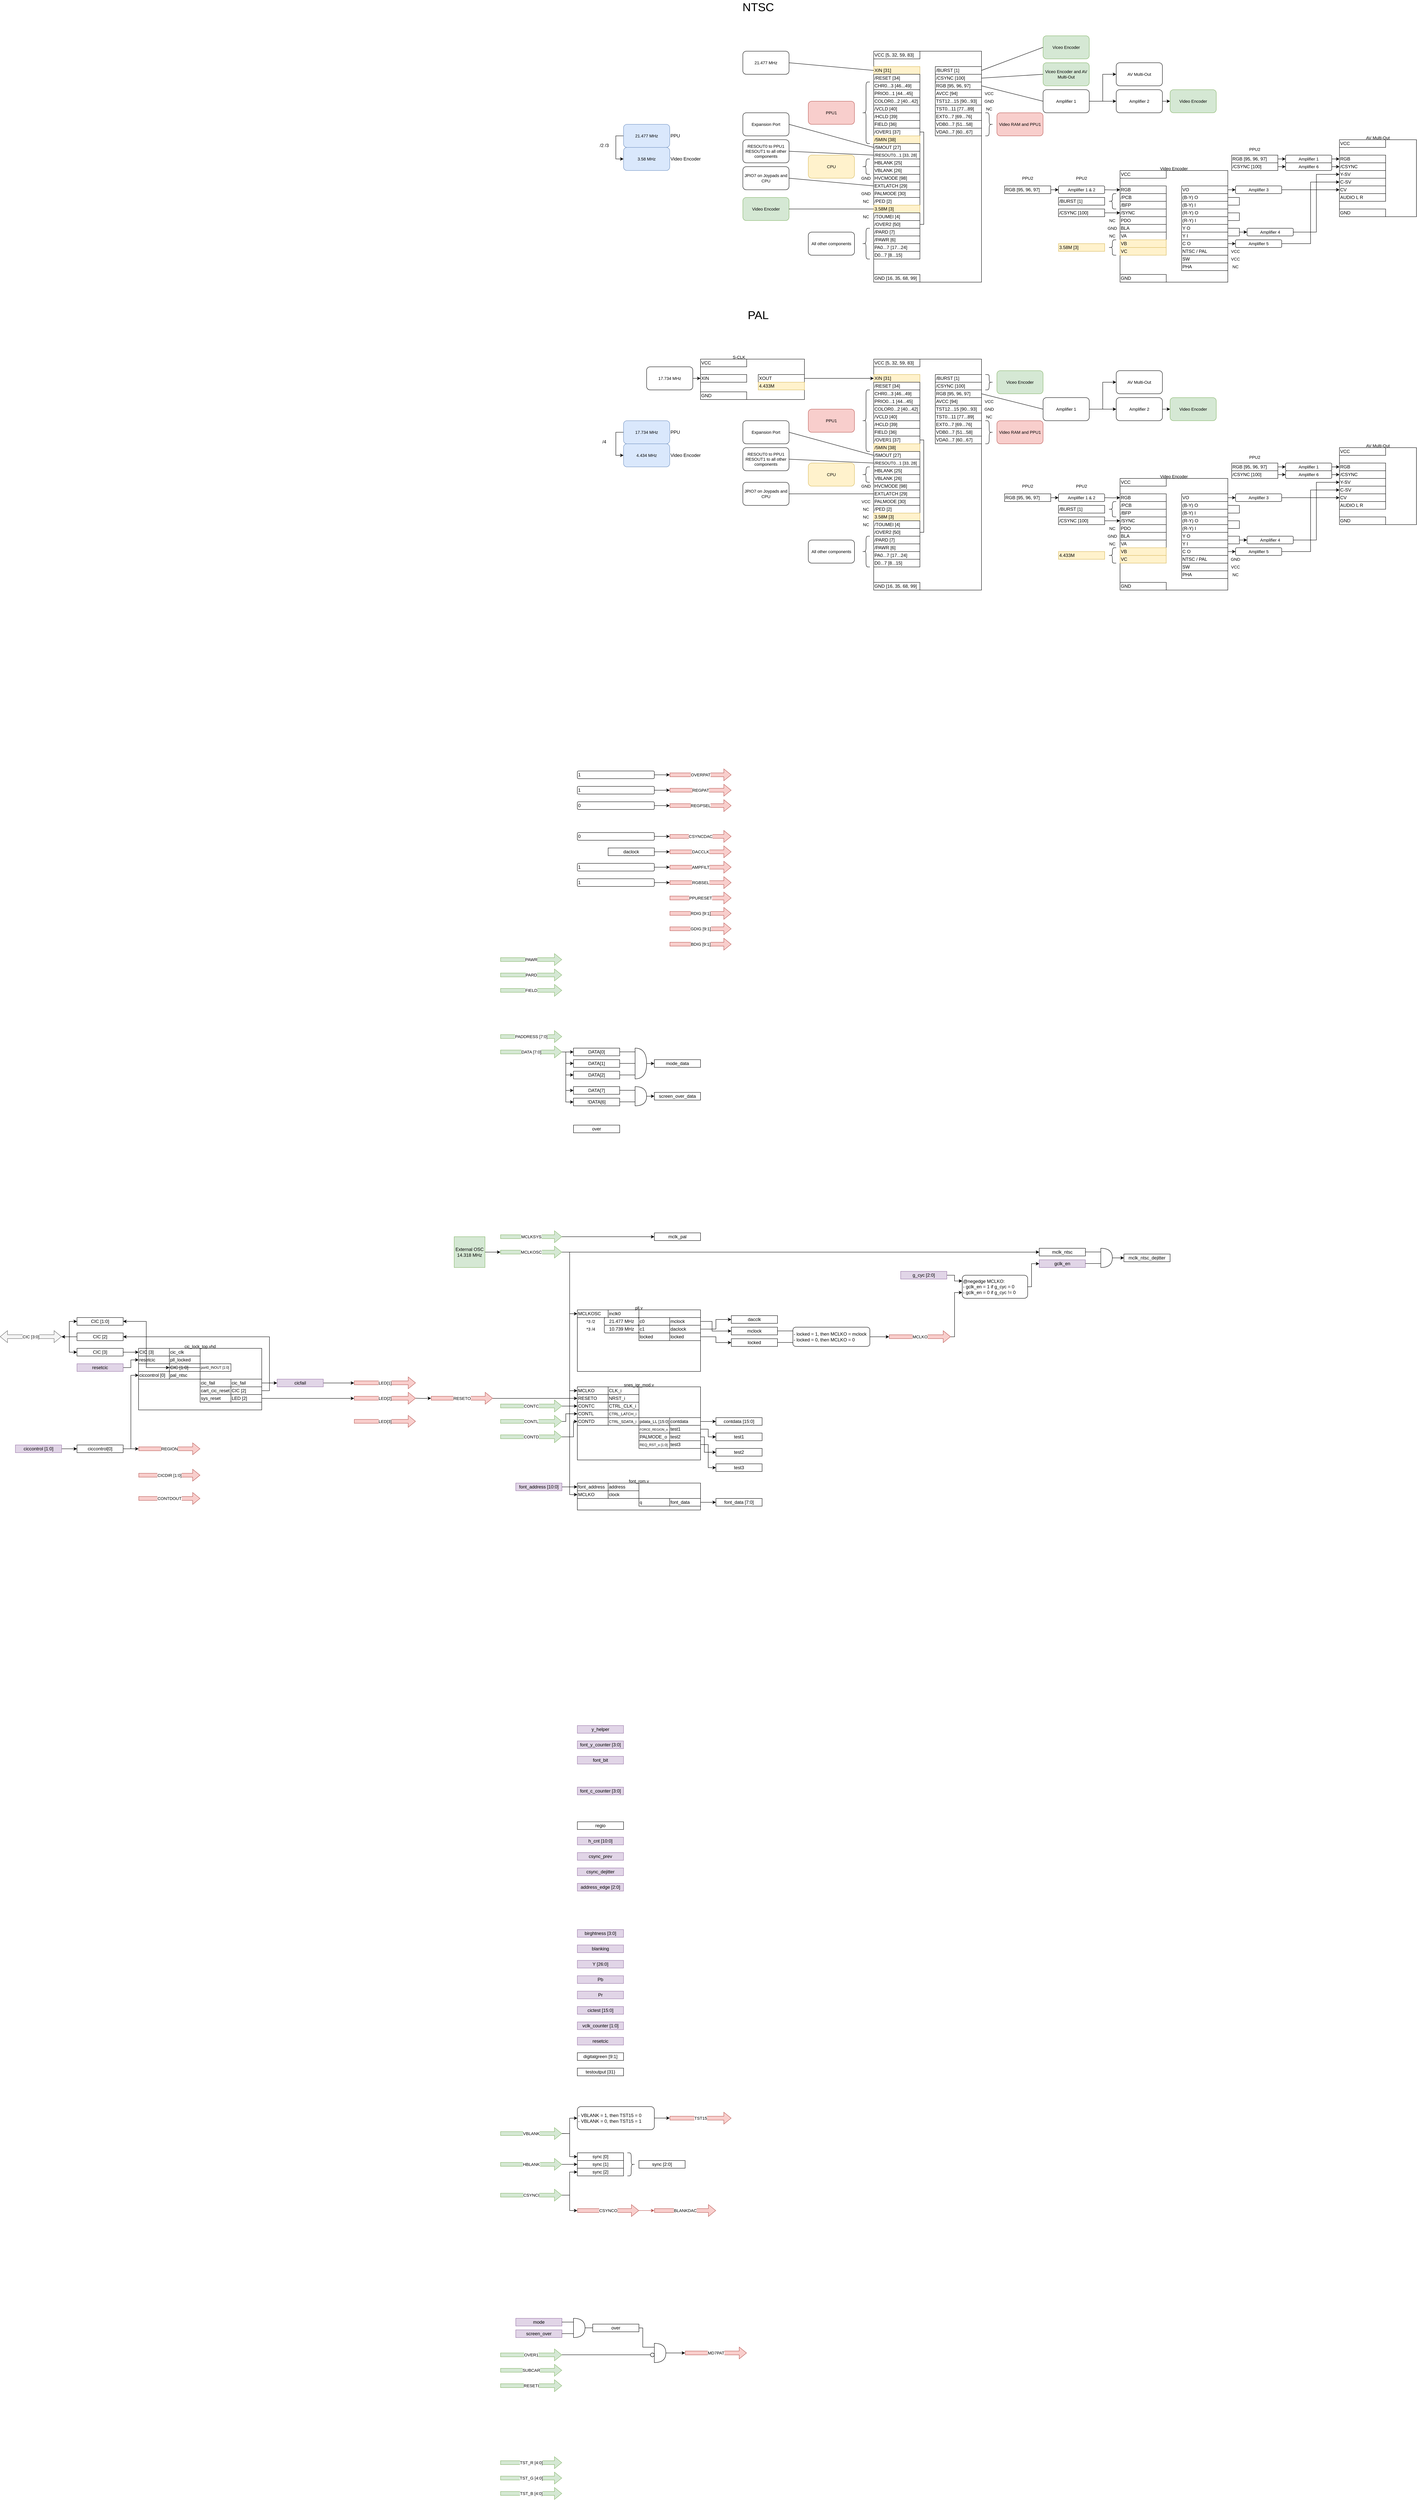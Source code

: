 <mxfile version="20.3.0" type="device"><diagram id="H832KhMa-PK2VKLUbhRH" name="Page-1"><mxGraphModel dx="4478" dy="5381" grid="1" gridSize="10" guides="1" tooltips="1" connect="1" arrows="1" fold="1" page="1" pageScale="1" pageWidth="3300" pageHeight="4681" math="0" shadow="0"><root><mxCell id="0"/><mxCell id="1" parent="0"/><mxCell id="5Y5jlBhb4vLXFRZapYi7-11" value="VBLANK" style="shape=flexArrow;endArrow=classic;html=1;rounded=0;fillColor=#d5e8d4;strokeColor=#82b366;" parent="1" edge="1"><mxGeometry width="50" height="50" relative="1" as="geometry"><mxPoint x="200" y="3650" as="sourcePoint"/><mxPoint x="360" y="3650" as="targetPoint"/></mxGeometry></mxCell><mxCell id="5Y5jlBhb4vLXFRZapYi7-14" value="HBLANK" style="shape=flexArrow;endArrow=classic;html=1;rounded=0;fillColor=#d5e8d4;strokeColor=#82b366;" parent="1" edge="1"><mxGeometry width="50" height="50" relative="1" as="geometry"><mxPoint x="200" y="3730" as="sourcePoint"/><mxPoint x="360" y="3730" as="targetPoint"/></mxGeometry></mxCell><mxCell id="5Y5jlBhb4vLXFRZapYi7-15" value="PAWR" style="shape=flexArrow;endArrow=classic;html=1;rounded=0;fillColor=#d5e8d4;strokeColor=#82b366;" parent="1" edge="1"><mxGeometry width="50" height="50" relative="1" as="geometry"><mxPoint x="200" y="600" as="sourcePoint"/><mxPoint x="360" y="600" as="targetPoint"/></mxGeometry></mxCell><mxCell id="5Y5jlBhb4vLXFRZapYi7-16" value="PARD" style="shape=flexArrow;endArrow=classic;html=1;rounded=0;fillColor=#d5e8d4;strokeColor=#82b366;" parent="1" edge="1"><mxGeometry width="50" height="50" relative="1" as="geometry"><mxPoint x="200" y="640" as="sourcePoint"/><mxPoint x="360" y="640" as="targetPoint"/></mxGeometry></mxCell><mxCell id="5Y5jlBhb4vLXFRZapYi7-17" value="FIELD" style="shape=flexArrow;endArrow=classic;html=1;rounded=0;fillColor=#d5e8d4;strokeColor=#82b366;" parent="1" edge="1"><mxGeometry width="50" height="50" relative="1" as="geometry"><mxPoint x="200" y="680" as="sourcePoint"/><mxPoint x="360" y="680" as="targetPoint"/></mxGeometry></mxCell><mxCell id="5Y5jlBhb4vLXFRZapYi7-18" value="CSYNCI" style="shape=flexArrow;endArrow=classic;html=1;rounded=0;fillColor=#d5e8d4;strokeColor=#82b366;" parent="1" edge="1"><mxGeometry width="50" height="50" relative="1" as="geometry"><mxPoint x="200" y="3810" as="sourcePoint"/><mxPoint x="360" y="3810" as="targetPoint"/></mxGeometry></mxCell><mxCell id="5Y5jlBhb4vLXFRZapYi7-19" value="PADDRESS [7:0]" style="shape=flexArrow;endArrow=classic;html=1;rounded=0;fillColor=#d5e8d4;strokeColor=#82b366;" parent="1" edge="1"><mxGeometry width="50" height="50" relative="1" as="geometry"><mxPoint x="200" y="800" as="sourcePoint"/><mxPoint x="360" y="800" as="targetPoint"/></mxGeometry></mxCell><mxCell id="5Y5jlBhb4vLXFRZapYi7-20" value="DATA [7:0]" style="shape=flexArrow;endArrow=classic;html=1;rounded=0;fillColor=#d5e8d4;strokeColor=#82b366;" parent="1" edge="1"><mxGeometry width="50" height="50" relative="1" as="geometry"><mxPoint x="200" y="840" as="sourcePoint"/><mxPoint x="360" y="840" as="targetPoint"/></mxGeometry></mxCell><mxCell id="5Y5jlBhb4vLXFRZapYi7-22" value="MCLKSYS" style="shape=flexArrow;endArrow=classic;html=1;rounded=0;fillColor=#d5e8d4;strokeColor=#82b366;" parent="1" edge="1"><mxGeometry width="50" height="50" relative="1" as="geometry"><mxPoint x="200" y="1320" as="sourcePoint"/><mxPoint x="360" y="1320" as="targetPoint"/></mxGeometry></mxCell><mxCell id="5Y5jlBhb4vLXFRZapYi7-23" value="MCLKOSC" style="shape=flexArrow;endArrow=classic;html=1;rounded=0;fillColor=#d5e8d4;strokeColor=#82b366;" parent="1" edge="1"><mxGeometry width="50" height="50" relative="1" as="geometry"><mxPoint x="200" y="1360" as="sourcePoint"/><mxPoint x="360" y="1360" as="targetPoint"/></mxGeometry></mxCell><mxCell id="5Y5jlBhb4vLXFRZapYi7-24" value="" style="rounded=0;whiteSpace=wrap;html=1;" parent="1" vertex="1"><mxGeometry x="1170" y="-1760" width="280" height="600" as="geometry"/></mxCell><mxCell id="5Y5jlBhb4vLXFRZapYi7-25" value="VCC [5, 32, 59, 83]" style="text;html=1;strokeColor=default;fillColor=none;align=left;verticalAlign=middle;whiteSpace=wrap;rounded=0;" parent="1" vertex="1"><mxGeometry x="1170" y="-1760" width="120" height="20" as="geometry"/></mxCell><mxCell id="5Y5jlBhb4vLXFRZapYi7-26" value="XIN [31]" style="text;html=1;strokeColor=#d6b656;fillColor=#fff2cc;align=left;verticalAlign=middle;whiteSpace=wrap;rounded=0;" parent="1" vertex="1"><mxGeometry x="1170" y="-1720" width="120" height="20" as="geometry"/></mxCell><mxCell id="5Y5jlBhb4vLXFRZapYi7-27" value="/RESET [34]" style="text;html=1;strokeColor=default;fillColor=none;align=left;verticalAlign=middle;whiteSpace=wrap;rounded=0;" parent="1" vertex="1"><mxGeometry x="1170" y="-1700" width="120" height="20" as="geometry"/></mxCell><mxCell id="5Y5jlBhb4vLXFRZapYi7-28" value="CHR0...3 [46...49]" style="text;html=1;strokeColor=default;fillColor=none;align=left;verticalAlign=middle;whiteSpace=wrap;rounded=0;" parent="1" vertex="1"><mxGeometry x="1170" y="-1680" width="120" height="20" as="geometry"/></mxCell><mxCell id="5Y5jlBhb4vLXFRZapYi7-29" value="PRIO0...1 [44...45]" style="text;html=1;strokeColor=default;fillColor=none;align=left;verticalAlign=middle;whiteSpace=wrap;rounded=0;" parent="1" vertex="1"><mxGeometry x="1170" y="-1660" width="120" height="20" as="geometry"/></mxCell><mxCell id="5Y5jlBhb4vLXFRZapYi7-30" value="COLOR0...2 [40...42]" style="text;html=1;strokeColor=default;fillColor=none;align=left;verticalAlign=middle;whiteSpace=wrap;rounded=0;" parent="1" vertex="1"><mxGeometry x="1170" y="-1640" width="120" height="20" as="geometry"/></mxCell><mxCell id="5Y5jlBhb4vLXFRZapYi7-31" value="/VCLD [40]" style="text;html=1;strokeColor=default;fillColor=none;align=left;verticalAlign=middle;whiteSpace=wrap;rounded=0;" parent="1" vertex="1"><mxGeometry x="1170" y="-1620" width="120" height="20" as="geometry"/></mxCell><mxCell id="5Y5jlBhb4vLXFRZapYi7-32" value="/HCLD [39]" style="text;html=1;strokeColor=default;fillColor=none;align=left;verticalAlign=middle;whiteSpace=wrap;rounded=0;" parent="1" vertex="1"><mxGeometry x="1170" y="-1600" width="120" height="20" as="geometry"/></mxCell><mxCell id="5Y5jlBhb4vLXFRZapYi7-33" value="FIELD [36]" style="text;html=1;strokeColor=default;fillColor=none;align=left;verticalAlign=middle;whiteSpace=wrap;rounded=0;" parent="1" vertex="1"><mxGeometry x="1170" y="-1580" width="120" height="20" as="geometry"/></mxCell><mxCell id="5Y5jlBhb4vLXFRZapYi7-34" value="/OVER1 [37]" style="text;html=1;strokeColor=default;fillColor=none;align=left;verticalAlign=middle;whiteSpace=wrap;rounded=0;" parent="1" vertex="1"><mxGeometry x="1170" y="-1560" width="120" height="20" as="geometry"/></mxCell><mxCell id="5Y5jlBhb4vLXFRZapYi7-35" value="/5MIN [38]" style="text;html=1;strokeColor=#d6b656;fillColor=#fff2cc;align=left;verticalAlign=middle;whiteSpace=wrap;rounded=0;" parent="1" vertex="1"><mxGeometry x="1170" y="-1540" width="120" height="20" as="geometry"/></mxCell><mxCell id="5Y5jlBhb4vLXFRZapYi7-36" value="/5MOUT [27]" style="text;html=1;strokeColor=default;fillColor=none;align=left;verticalAlign=middle;whiteSpace=wrap;rounded=0;" parent="1" vertex="1"><mxGeometry x="1170" y="-1520" width="120" height="20" as="geometry"/></mxCell><mxCell id="5Y5jlBhb4vLXFRZapYi7-37" value="&lt;font style=&quot;font-size: 11px;&quot;&gt;/RESOUT0...1 [33, 28]&lt;/font&gt;" style="text;html=1;strokeColor=default;fillColor=none;align=left;verticalAlign=middle;whiteSpace=wrap;rounded=0;" parent="1" vertex="1"><mxGeometry x="1170" y="-1500" width="120" height="20" as="geometry"/></mxCell><mxCell id="5Y5jlBhb4vLXFRZapYi7-38" value="HBLANK [25]" style="text;html=1;strokeColor=default;fillColor=none;align=left;verticalAlign=middle;whiteSpace=wrap;rounded=0;" parent="1" vertex="1"><mxGeometry x="1170" y="-1480" width="120" height="20" as="geometry"/></mxCell><mxCell id="5Y5jlBhb4vLXFRZapYi7-39" value="VBLANK [26]" style="text;html=1;strokeColor=default;fillColor=none;align=left;verticalAlign=middle;whiteSpace=wrap;rounded=0;" parent="1" vertex="1"><mxGeometry x="1170" y="-1460" width="120" height="20" as="geometry"/></mxCell><mxCell id="5Y5jlBhb4vLXFRZapYi7-40" value="HVCMODE [98]" style="text;html=1;strokeColor=default;fillColor=none;align=left;verticalAlign=middle;whiteSpace=wrap;rounded=0;" parent="1" vertex="1"><mxGeometry x="1170" y="-1440" width="120" height="20" as="geometry"/></mxCell><mxCell id="5Y5jlBhb4vLXFRZapYi7-41" value="EXTLATCH [29]" style="text;html=1;strokeColor=default;fillColor=none;align=left;verticalAlign=middle;whiteSpace=wrap;rounded=0;" parent="1" vertex="1"><mxGeometry x="1170" y="-1420" width="120" height="20" as="geometry"/></mxCell><mxCell id="5Y5jlBhb4vLXFRZapYi7-42" value="PALMODE [30]" style="text;html=1;strokeColor=default;fillColor=none;align=left;verticalAlign=middle;whiteSpace=wrap;rounded=0;" parent="1" vertex="1"><mxGeometry x="1170" y="-1400" width="120" height="20" as="geometry"/></mxCell><mxCell id="5Y5jlBhb4vLXFRZapYi7-43" value="/PED [2]" style="text;html=1;strokeColor=default;fillColor=none;align=left;verticalAlign=middle;whiteSpace=wrap;rounded=0;" parent="1" vertex="1"><mxGeometry x="1170" y="-1380" width="120" height="20" as="geometry"/></mxCell><mxCell id="5Y5jlBhb4vLXFRZapYi7-44" value="3.58M [3]" style="text;html=1;strokeColor=#d6b656;fillColor=#fff2cc;align=left;verticalAlign=middle;whiteSpace=wrap;rounded=0;" parent="1" vertex="1"><mxGeometry x="1170" y="-1360" width="120" height="20" as="geometry"/></mxCell><mxCell id="5Y5jlBhb4vLXFRZapYi7-45" value="/TOUMEI [4]" style="text;html=1;strokeColor=default;fillColor=none;align=left;verticalAlign=middle;whiteSpace=wrap;rounded=0;" parent="1" vertex="1"><mxGeometry x="1170" y="-1340" width="120" height="20" as="geometry"/></mxCell><mxCell id="5Y5jlBhb4vLXFRZapYi7-46" value="/OVER2 [50]" style="text;html=1;strokeColor=default;fillColor=none;align=left;verticalAlign=middle;whiteSpace=wrap;rounded=0;" parent="1" vertex="1"><mxGeometry x="1170" y="-1320" width="120" height="20" as="geometry"/></mxCell><mxCell id="5Y5jlBhb4vLXFRZapYi7-47" value="/PARD [7]" style="text;html=1;strokeColor=default;fillColor=none;align=left;verticalAlign=middle;whiteSpace=wrap;rounded=0;" parent="1" vertex="1"><mxGeometry x="1170" y="-1300" width="120" height="20" as="geometry"/></mxCell><mxCell id="5Y5jlBhb4vLXFRZapYi7-48" value="/PAWR [6]" style="text;html=1;strokeColor=default;fillColor=none;align=left;verticalAlign=middle;whiteSpace=wrap;rounded=0;" parent="1" vertex="1"><mxGeometry x="1170" y="-1280" width="120" height="20" as="geometry"/></mxCell><mxCell id="5Y5jlBhb4vLXFRZapYi7-49" value="PA0...7 [17...24]" style="text;html=1;strokeColor=default;fillColor=none;align=left;verticalAlign=middle;whiteSpace=wrap;rounded=0;" parent="1" vertex="1"><mxGeometry x="1170" y="-1260" width="120" height="20" as="geometry"/></mxCell><mxCell id="5Y5jlBhb4vLXFRZapYi7-50" value="D0...7 [8...15]" style="text;html=1;strokeColor=default;fillColor=none;align=left;verticalAlign=middle;whiteSpace=wrap;rounded=0;" parent="1" vertex="1"><mxGeometry x="1170" y="-1240" width="120" height="20" as="geometry"/></mxCell><mxCell id="5Y5jlBhb4vLXFRZapYi7-51" value="GND [16, 35, 68, 99]" style="text;html=1;strokeColor=default;fillColor=none;align=left;verticalAlign=middle;whiteSpace=wrap;rounded=0;" parent="1" vertex="1"><mxGeometry x="1170" y="-1180" width="120" height="20" as="geometry"/></mxCell><mxCell id="5Y5jlBhb4vLXFRZapYi7-52" value="21.477 MHz" style="rounded=1;whiteSpace=wrap;html=1;strokeColor=default;fontSize=11;" parent="1" vertex="1"><mxGeometry x="830" y="-1760" width="120" height="60" as="geometry"/></mxCell><mxCell id="5Y5jlBhb4vLXFRZapYi7-53" value="" style="endArrow=none;html=1;rounded=0;fontSize=11;entryX=1;entryY=0.5;entryDx=0;entryDy=0;exitX=0;exitY=0.5;exitDx=0;exitDy=0;" parent="1" source="5Y5jlBhb4vLXFRZapYi7-26" target="5Y5jlBhb4vLXFRZapYi7-52" edge="1"><mxGeometry width="50" height="50" relative="1" as="geometry"><mxPoint x="1440" y="-1400" as="sourcePoint"/><mxPoint x="1490" y="-1450" as="targetPoint"/></mxGeometry></mxCell><mxCell id="5Y5jlBhb4vLXFRZapYi7-54" value="" style="shape=curlyBracket;whiteSpace=wrap;html=1;rounded=1;strokeColor=default;fontSize=11;" parent="1" vertex="1"><mxGeometry x="1140" y="-1680" width="20" height="160" as="geometry"/></mxCell><mxCell id="5Y5jlBhb4vLXFRZapYi7-55" value="PPU1" style="rounded=1;whiteSpace=wrap;html=1;strokeColor=#b85450;fontSize=11;fillColor=#f8cecc;" parent="1" vertex="1"><mxGeometry x="1000" y="-1630" width="120" height="60" as="geometry"/></mxCell><mxCell id="5Y5jlBhb4vLXFRZapYi7-56" value="Expansion Port" style="rounded=1;whiteSpace=wrap;html=1;strokeColor=default;fontSize=11;" parent="1" vertex="1"><mxGeometry x="830" y="-1600" width="120" height="60" as="geometry"/></mxCell><mxCell id="5Y5jlBhb4vLXFRZapYi7-57" value="" style="endArrow=none;html=1;rounded=0;fontSize=11;entryX=1;entryY=0.5;entryDx=0;entryDy=0;exitX=0;exitY=0.5;exitDx=0;exitDy=0;" parent="1" source="5Y5jlBhb4vLXFRZapYi7-36" target="5Y5jlBhb4vLXFRZapYi7-56" edge="1"><mxGeometry width="50" height="50" relative="1" as="geometry"><mxPoint x="1440" y="-1400" as="sourcePoint"/><mxPoint x="1490" y="-1450" as="targetPoint"/></mxGeometry></mxCell><mxCell id="5Y5jlBhb4vLXFRZapYi7-58" value="RESOUT0 to PPU1&lt;br&gt;RESOUT1 to all other components" style="rounded=1;whiteSpace=wrap;html=1;strokeColor=default;fontSize=11;" parent="1" vertex="1"><mxGeometry x="830" y="-1530" width="120" height="60" as="geometry"/></mxCell><mxCell id="5Y5jlBhb4vLXFRZapYi7-59" value="" style="endArrow=none;html=1;rounded=0;fontSize=11;entryX=0;entryY=0.5;entryDx=0;entryDy=0;exitX=1;exitY=0.5;exitDx=0;exitDy=0;" parent="1" source="5Y5jlBhb4vLXFRZapYi7-58" target="5Y5jlBhb4vLXFRZapYi7-37" edge="1"><mxGeometry width="50" height="50" relative="1" as="geometry"><mxPoint x="1440" y="-1400" as="sourcePoint"/><mxPoint x="1490" y="-1450" as="targetPoint"/></mxGeometry></mxCell><mxCell id="5Y5jlBhb4vLXFRZapYi7-60" value="" style="shape=curlyBracket;whiteSpace=wrap;html=1;rounded=1;strokeColor=default;fontSize=11;" parent="1" vertex="1"><mxGeometry x="1140" y="-1480" width="20" height="40" as="geometry"/></mxCell><mxCell id="5Y5jlBhb4vLXFRZapYi7-61" value="CPU" style="rounded=1;whiteSpace=wrap;html=1;strokeColor=#d6b656;fontSize=11;fillColor=#fff2cc;" parent="1" vertex="1"><mxGeometry x="1000" y="-1490" width="120" height="60" as="geometry"/></mxCell><mxCell id="5Y5jlBhb4vLXFRZapYi7-62" value="GND" style="text;html=1;strokeColor=none;fillColor=none;align=center;verticalAlign=middle;whiteSpace=wrap;rounded=0;fontSize=11;" parent="1" vertex="1"><mxGeometry x="1130" y="-1435" width="40" height="10" as="geometry"/></mxCell><mxCell id="5Y5jlBhb4vLXFRZapYi7-63" value="JPIO7 on Joypads and CPU" style="rounded=1;whiteSpace=wrap;html=1;strokeColor=default;fontSize=11;" parent="1" vertex="1"><mxGeometry x="830" y="-1460" width="120" height="60" as="geometry"/></mxCell><mxCell id="5Y5jlBhb4vLXFRZapYi7-64" value="" style="endArrow=none;html=1;rounded=0;fontSize=11;entryX=1;entryY=0.5;entryDx=0;entryDy=0;exitX=0;exitY=0.5;exitDx=0;exitDy=0;" parent="1" source="5Y5jlBhb4vLXFRZapYi7-41" target="5Y5jlBhb4vLXFRZapYi7-63" edge="1"><mxGeometry width="50" height="50" relative="1" as="geometry"><mxPoint x="1250" y="-1440" as="sourcePoint"/><mxPoint x="1300" y="-1490" as="targetPoint"/></mxGeometry></mxCell><mxCell id="5Y5jlBhb4vLXFRZapYi7-65" value="GND" style="text;html=1;strokeColor=none;fillColor=none;align=center;verticalAlign=middle;whiteSpace=wrap;rounded=0;fontSize=11;" parent="1" vertex="1"><mxGeometry x="1130" y="-1395" width="40" height="10" as="geometry"/></mxCell><mxCell id="5Y5jlBhb4vLXFRZapYi7-66" value="NC" style="text;html=1;strokeColor=none;fillColor=none;align=center;verticalAlign=middle;whiteSpace=wrap;rounded=0;fontSize=11;" parent="1" vertex="1"><mxGeometry x="1130" y="-1375" width="40" height="10" as="geometry"/></mxCell><mxCell id="5Y5jlBhb4vLXFRZapYi7-67" value="Video Encoder" style="rounded=1;whiteSpace=wrap;html=1;strokeColor=#82b366;fontSize=11;fillColor=#d5e8d4;" parent="1" vertex="1"><mxGeometry x="830" y="-1380" width="120" height="60" as="geometry"/></mxCell><mxCell id="5Y5jlBhb4vLXFRZapYi7-68" value="" style="endArrow=none;html=1;rounded=0;fontSize=11;entryX=0;entryY=0.5;entryDx=0;entryDy=0;exitX=1;exitY=0.5;exitDx=0;exitDy=0;" parent="1" source="5Y5jlBhb4vLXFRZapYi7-67" target="5Y5jlBhb4vLXFRZapYi7-44" edge="1"><mxGeometry width="50" height="50" relative="1" as="geometry"><mxPoint x="1250" y="-1440" as="sourcePoint"/><mxPoint x="1300" y="-1490" as="targetPoint"/></mxGeometry></mxCell><mxCell id="5Y5jlBhb4vLXFRZapYi7-69" value="NC" style="text;html=1;strokeColor=none;fillColor=none;align=center;verticalAlign=middle;whiteSpace=wrap;rounded=0;fontSize=11;" parent="1" vertex="1"><mxGeometry x="1130" y="-1335" width="40" height="10" as="geometry"/></mxCell><mxCell id="5Y5jlBhb4vLXFRZapYi7-70" value="" style="endArrow=none;html=1;rounded=0;fontSize=11;entryX=1;entryY=0.5;entryDx=0;entryDy=0;exitX=1;exitY=0.5;exitDx=0;exitDy=0;" parent="1" source="5Y5jlBhb4vLXFRZapYi7-34" target="5Y5jlBhb4vLXFRZapYi7-46" edge="1"><mxGeometry width="50" height="50" relative="1" as="geometry"><mxPoint x="1460" y="-1510" as="sourcePoint"/><mxPoint x="1300" y="-1490" as="targetPoint"/><Array as="points"><mxPoint x="1300" y="-1550"/><mxPoint x="1300" y="-1310"/></Array></mxGeometry></mxCell><mxCell id="5Y5jlBhb4vLXFRZapYi7-71" value="" style="shape=curlyBracket;whiteSpace=wrap;html=1;rounded=1;strokeColor=default;fontSize=11;" parent="1" vertex="1"><mxGeometry x="1140" y="-1300" width="20" height="80" as="geometry"/></mxCell><mxCell id="5Y5jlBhb4vLXFRZapYi7-72" value="All other components" style="rounded=1;whiteSpace=wrap;html=1;strokeColor=default;fontSize=11;" parent="1" vertex="1"><mxGeometry x="1000" y="-1290" width="120" height="60" as="geometry"/></mxCell><mxCell id="5Y5jlBhb4vLXFRZapYi7-73" value="/BURST [1]" style="text;html=1;strokeColor=default;fillColor=none;align=left;verticalAlign=middle;whiteSpace=wrap;rounded=0;" parent="1" vertex="1"><mxGeometry x="1330" y="-1720" width="120" height="20" as="geometry"/></mxCell><mxCell id="5Y5jlBhb4vLXFRZapYi7-74" value="/CSYNC [100]" style="text;html=1;strokeColor=default;fillColor=none;align=left;verticalAlign=middle;whiteSpace=wrap;rounded=0;" parent="1" vertex="1"><mxGeometry x="1330" y="-1700" width="120" height="20" as="geometry"/></mxCell><mxCell id="5Y5jlBhb4vLXFRZapYi7-75" value="RGB [95, 96, 97]" style="text;html=1;strokeColor=default;fillColor=none;align=left;verticalAlign=middle;whiteSpace=wrap;rounded=0;" parent="1" vertex="1"><mxGeometry x="1330" y="-1680" width="120" height="20" as="geometry"/></mxCell><mxCell id="5Y5jlBhb4vLXFRZapYi7-76" value="AVCC [94]" style="text;html=1;strokeColor=default;fillColor=none;align=left;verticalAlign=middle;whiteSpace=wrap;rounded=0;" parent="1" vertex="1"><mxGeometry x="1330" y="-1660" width="120" height="20" as="geometry"/></mxCell><mxCell id="5Y5jlBhb4vLXFRZapYi7-77" value="TST12...15 [90...93]" style="text;html=1;strokeColor=default;fillColor=none;align=left;verticalAlign=middle;whiteSpace=wrap;rounded=0;" parent="1" vertex="1"><mxGeometry x="1330" y="-1640" width="120" height="20" as="geometry"/></mxCell><mxCell id="5Y5jlBhb4vLXFRZapYi7-78" value="TST0...11 [77...89]" style="text;html=1;strokeColor=default;fillColor=none;align=left;verticalAlign=middle;whiteSpace=wrap;rounded=0;" parent="1" vertex="1"><mxGeometry x="1330" y="-1620" width="120" height="20" as="geometry"/></mxCell><mxCell id="5Y5jlBhb4vLXFRZapYi7-79" value="GND" style="text;html=1;strokeColor=none;fillColor=none;align=center;verticalAlign=middle;whiteSpace=wrap;rounded=0;fontSize=11;" parent="1" vertex="1"><mxGeometry x="1450" y="-1635" width="40" height="10" as="geometry"/></mxCell><mxCell id="5Y5jlBhb4vLXFRZapYi7-80" value="NC" style="text;html=1;strokeColor=none;fillColor=none;align=center;verticalAlign=middle;whiteSpace=wrap;rounded=0;fontSize=11;" parent="1" vertex="1"><mxGeometry x="1450" y="-1615" width="40" height="10" as="geometry"/></mxCell><mxCell id="5Y5jlBhb4vLXFRZapYi7-81" value="EXT0...7 [69...76]" style="text;html=1;strokeColor=default;fillColor=none;align=left;verticalAlign=middle;whiteSpace=wrap;rounded=0;" parent="1" vertex="1"><mxGeometry x="1330" y="-1600" width="120" height="20" as="geometry"/></mxCell><mxCell id="5Y5jlBhb4vLXFRZapYi7-82" value="VDB0...7 [51...58]" style="text;html=1;strokeColor=default;fillColor=none;align=left;verticalAlign=middle;whiteSpace=wrap;rounded=0;" parent="1" vertex="1"><mxGeometry x="1330" y="-1580" width="120" height="20" as="geometry"/></mxCell><mxCell id="5Y5jlBhb4vLXFRZapYi7-83" value="VDA0...7 [60...67]" style="text;html=1;strokeColor=default;fillColor=none;align=left;verticalAlign=middle;whiteSpace=wrap;rounded=0;" parent="1" vertex="1"><mxGeometry x="1330" y="-1560" width="120" height="20" as="geometry"/></mxCell><mxCell id="5Y5jlBhb4vLXFRZapYi7-90" value="Viceo Encoder" style="rounded=1;whiteSpace=wrap;html=1;strokeColor=#82b366;fontSize=11;fillColor=#d5e8d4;" parent="1" vertex="1"><mxGeometry x="1610" y="-1800" width="120" height="60" as="geometry"/></mxCell><mxCell id="5Y5jlBhb4vLXFRZapYi7-91" value="Viceo Encoder and AV Multi-Out" style="rounded=1;whiteSpace=wrap;html=1;strokeColor=#82b366;fontSize=11;fillColor=#d5e8d4;" parent="1" vertex="1"><mxGeometry x="1610" y="-1730" width="120" height="60" as="geometry"/></mxCell><mxCell id="5Y5jlBhb4vLXFRZapYi7-93" value="" style="endArrow=none;html=1;rounded=0;fontSize=11;entryX=0;entryY=0.5;entryDx=0;entryDy=0;exitX=1;exitY=0.5;exitDx=0;exitDy=0;" parent="1" source="5Y5jlBhb4vLXFRZapYi7-73" target="5Y5jlBhb4vLXFRZapYi7-90" edge="1"><mxGeometry width="50" height="50" relative="1" as="geometry"><mxPoint x="1460" y="-1510" as="sourcePoint"/><mxPoint x="1510" y="-1560" as="targetPoint"/></mxGeometry></mxCell><mxCell id="5Y5jlBhb4vLXFRZapYi7-94" value="" style="endArrow=none;html=1;rounded=0;fontSize=11;entryX=0;entryY=0.5;entryDx=0;entryDy=0;exitX=1;exitY=0.5;exitDx=0;exitDy=0;" parent="1" source="5Y5jlBhb4vLXFRZapYi7-74" target="5Y5jlBhb4vLXFRZapYi7-91" edge="1"><mxGeometry width="50" height="50" relative="1" as="geometry"><mxPoint x="1460" y="-1510" as="sourcePoint"/><mxPoint x="1510" y="-1560" as="targetPoint"/></mxGeometry></mxCell><mxCell id="5Y5jlBhb4vLXFRZapYi7-97" style="edgeStyle=orthogonalEdgeStyle;rounded=0;orthogonalLoop=1;jettySize=auto;html=1;entryX=0;entryY=0.5;entryDx=0;entryDy=0;fontSize=11;" parent="1" source="5Y5jlBhb4vLXFRZapYi7-95" target="5Y5jlBhb4vLXFRZapYi7-96" edge="1"><mxGeometry relative="1" as="geometry"/></mxCell><mxCell id="5Y5jlBhb4vLXFRZapYi7-123" style="edgeStyle=orthogonalEdgeStyle;rounded=0;orthogonalLoop=1;jettySize=auto;html=1;entryX=0;entryY=0.5;entryDx=0;entryDy=0;fontSize=11;" parent="1" source="5Y5jlBhb4vLXFRZapYi7-95" target="5Y5jlBhb4vLXFRZapYi7-122" edge="1"><mxGeometry relative="1" as="geometry"/></mxCell><mxCell id="5Y5jlBhb4vLXFRZapYi7-95" value="Amplifier 1" style="rounded=1;whiteSpace=wrap;html=1;strokeColor=default;fontSize=11;" parent="1" vertex="1"><mxGeometry x="1610" y="-1660" width="120" height="60" as="geometry"/></mxCell><mxCell id="5Y5jlBhb4vLXFRZapYi7-96" value="AV Multi-Out" style="rounded=1;whiteSpace=wrap;html=1;fontSize=11;" parent="1" vertex="1"><mxGeometry x="1800" y="-1730" width="120" height="60" as="geometry"/></mxCell><mxCell id="5Y5jlBhb4vLXFRZapYi7-98" value="" style="endArrow=none;html=1;rounded=0;fontSize=11;entryX=0;entryY=0.5;entryDx=0;entryDy=0;exitX=1;exitY=0.5;exitDx=0;exitDy=0;" parent="1" source="5Y5jlBhb4vLXFRZapYi7-75" target="5Y5jlBhb4vLXFRZapYi7-95" edge="1"><mxGeometry width="50" height="50" relative="1" as="geometry"><mxPoint x="1460" y="-1510" as="sourcePoint"/><mxPoint x="1510" y="-1560" as="targetPoint"/></mxGeometry></mxCell><mxCell id="5Y5jlBhb4vLXFRZapYi7-99" value="VCC" style="text;html=1;strokeColor=none;fillColor=none;align=center;verticalAlign=middle;whiteSpace=wrap;rounded=0;fontSize=11;" parent="1" vertex="1"><mxGeometry x="1450" y="-1655" width="40" height="10" as="geometry"/></mxCell><mxCell id="5Y5jlBhb4vLXFRZapYi7-100" value="" style="shape=curlyBracket;whiteSpace=wrap;html=1;rounded=1;strokeColor=default;fontSize=11;rotation=-180;" parent="1" vertex="1"><mxGeometry x="1460" y="-1600" width="20" height="60" as="geometry"/></mxCell><mxCell id="5Y5jlBhb4vLXFRZapYi7-101" value="Video RAM and PPU1" style="rounded=1;whiteSpace=wrap;html=1;strokeColor=#b85450;fontSize=11;fillColor=#f8cecc;" parent="1" vertex="1"><mxGeometry x="1490" y="-1600" width="120" height="60" as="geometry"/></mxCell><mxCell id="5Y5jlBhb4vLXFRZapYi7-103" value="" style="rounded=0;whiteSpace=wrap;html=1;strokeColor=default;fontSize=11;" parent="1" vertex="1"><mxGeometry x="2380" y="-1530" width="200" height="200" as="geometry"/></mxCell><mxCell id="5Y5jlBhb4vLXFRZapYi7-104" value="RGB" style="text;html=1;strokeColor=default;fillColor=none;align=left;verticalAlign=middle;whiteSpace=wrap;rounded=0;" parent="1" vertex="1"><mxGeometry x="2380" y="-1490" width="120" height="20" as="geometry"/></mxCell><mxCell id="5Y5jlBhb4vLXFRZapYi7-106" value="/CSYNC" style="text;html=1;strokeColor=default;fillColor=none;align=left;verticalAlign=middle;whiteSpace=wrap;rounded=0;" parent="1" vertex="1"><mxGeometry x="2380" y="-1470" width="120" height="20" as="geometry"/></mxCell><mxCell id="5Y5jlBhb4vLXFRZapYi7-107" value="Y-SV" style="text;html=1;strokeColor=default;fillColor=none;align=left;verticalAlign=middle;whiteSpace=wrap;rounded=0;" parent="1" vertex="1"><mxGeometry x="2380" y="-1450" width="120" height="20" as="geometry"/></mxCell><mxCell id="5Y5jlBhb4vLXFRZapYi7-108" value="C-SV" style="text;html=1;strokeColor=default;fillColor=none;align=left;verticalAlign=middle;whiteSpace=wrap;rounded=0;" parent="1" vertex="1"><mxGeometry x="2380" y="-1430" width="120" height="20" as="geometry"/></mxCell><mxCell id="5Y5jlBhb4vLXFRZapYi7-109" value="CV" style="text;html=1;strokeColor=default;fillColor=none;align=left;verticalAlign=middle;whiteSpace=wrap;rounded=0;" parent="1" vertex="1"><mxGeometry x="2380" y="-1410" width="120" height="20" as="geometry"/></mxCell><mxCell id="5Y5jlBhb4vLXFRZapYi7-110" value="AUDIO L R" style="text;html=1;strokeColor=default;fillColor=none;align=left;verticalAlign=middle;whiteSpace=wrap;rounded=0;" parent="1" vertex="1"><mxGeometry x="2380" y="-1390" width="120" height="20" as="geometry"/></mxCell><mxCell id="5Y5jlBhb4vLXFRZapYi7-111" value="VCC" style="text;html=1;strokeColor=default;fillColor=none;align=left;verticalAlign=middle;whiteSpace=wrap;rounded=0;" parent="1" vertex="1"><mxGeometry x="2380" y="-1530" width="120" height="20" as="geometry"/></mxCell><mxCell id="5Y5jlBhb4vLXFRZapYi7-112" value="GND" style="text;html=1;strokeColor=default;fillColor=none;align=left;verticalAlign=middle;whiteSpace=wrap;rounded=0;" parent="1" vertex="1"><mxGeometry x="2380" y="-1350" width="120" height="20" as="geometry"/></mxCell><mxCell id="5Y5jlBhb4vLXFRZapYi7-113" value="" style="rounded=0;whiteSpace=wrap;html=1;strokeColor=default;fontSize=11;" parent="1" vertex="1"><mxGeometry x="1810" y="-1450" width="280" height="290" as="geometry"/></mxCell><mxCell id="5Y5jlBhb4vLXFRZapYi7-114" value="RGB" style="text;html=1;strokeColor=default;fillColor=none;align=left;verticalAlign=middle;whiteSpace=wrap;rounded=0;" parent="1" vertex="1"><mxGeometry x="1810" y="-1410" width="120" height="20" as="geometry"/></mxCell><mxCell id="5Y5jlBhb4vLXFRZapYi7-115" value="/PCB" style="text;html=1;strokeColor=default;fillColor=none;align=left;verticalAlign=middle;whiteSpace=wrap;rounded=0;" parent="1" vertex="1"><mxGeometry x="1810" y="-1390" width="120" height="20" as="geometry"/></mxCell><mxCell id="5Y5jlBhb4vLXFRZapYi7-116" value="/BFP" style="text;html=1;strokeColor=default;fillColor=none;align=left;verticalAlign=middle;whiteSpace=wrap;rounded=0;" parent="1" vertex="1"><mxGeometry x="1810" y="-1370" width="120" height="20" as="geometry"/></mxCell><mxCell id="5Y5jlBhb4vLXFRZapYi7-117" value="/SYNC" style="text;html=1;strokeColor=default;fillColor=none;align=left;verticalAlign=middle;whiteSpace=wrap;rounded=0;" parent="1" vertex="1"><mxGeometry x="1810" y="-1350" width="120" height="20" as="geometry"/></mxCell><mxCell id="5Y5jlBhb4vLXFRZapYi7-118" value="PDO" style="text;html=1;strokeColor=default;fillColor=none;align=left;verticalAlign=middle;whiteSpace=wrap;rounded=0;" parent="1" vertex="1"><mxGeometry x="1810" y="-1330" width="120" height="20" as="geometry"/></mxCell><mxCell id="5Y5jlBhb4vLXFRZapYi7-119" value="BLA" style="text;html=1;strokeColor=default;fillColor=none;align=left;verticalAlign=middle;whiteSpace=wrap;rounded=0;" parent="1" vertex="1"><mxGeometry x="1810" y="-1310" width="120" height="20" as="geometry"/></mxCell><mxCell id="5Y5jlBhb4vLXFRZapYi7-120" value="VCC" style="text;html=1;strokeColor=default;fillColor=none;align=left;verticalAlign=middle;whiteSpace=wrap;rounded=0;" parent="1" vertex="1"><mxGeometry x="1810" y="-1450" width="120" height="20" as="geometry"/></mxCell><mxCell id="5Y5jlBhb4vLXFRZapYi7-121" value="GND" style="text;html=1;strokeColor=default;fillColor=none;align=left;verticalAlign=middle;whiteSpace=wrap;rounded=0;" parent="1" vertex="1"><mxGeometry x="1810" y="-1180" width="120" height="20" as="geometry"/></mxCell><mxCell id="5Y5jlBhb4vLXFRZapYi7-125" style="edgeStyle=orthogonalEdgeStyle;rounded=0;orthogonalLoop=1;jettySize=auto;html=1;entryX=0;entryY=0.5;entryDx=0;entryDy=0;fontSize=11;" parent="1" source="5Y5jlBhb4vLXFRZapYi7-122" target="5Y5jlBhb4vLXFRZapYi7-124" edge="1"><mxGeometry relative="1" as="geometry"/></mxCell><mxCell id="5Y5jlBhb4vLXFRZapYi7-122" value="Amplifier 2" style="rounded=1;whiteSpace=wrap;html=1;strokeColor=default;fontSize=11;" parent="1" vertex="1"><mxGeometry x="1800" y="-1660" width="120" height="60" as="geometry"/></mxCell><mxCell id="5Y5jlBhb4vLXFRZapYi7-124" value="Video Encoder" style="rounded=1;whiteSpace=wrap;html=1;fontSize=11;fillColor=#d5e8d4;strokeColor=#82b366;" parent="1" vertex="1"><mxGeometry x="1940" y="-1660" width="120" height="60" as="geometry"/></mxCell><mxCell id="5Y5jlBhb4vLXFRZapYi7-126" value="" style="shape=curlyBracket;whiteSpace=wrap;html=1;rounded=1;strokeColor=default;fontSize=11;rotation=0;" parent="1" vertex="1"><mxGeometry x="1780" y="-1390" width="20" height="40" as="geometry"/></mxCell><mxCell id="5Y5jlBhb4vLXFRZapYi7-127" value="/BURST [1]" style="text;html=1;strokeColor=default;fillColor=none;align=left;verticalAlign=middle;whiteSpace=wrap;rounded=0;" parent="1" vertex="1"><mxGeometry x="1650" y="-1380" width="120" height="20" as="geometry"/></mxCell><mxCell id="5Y5jlBhb4vLXFRZapYi7-129" style="edgeStyle=orthogonalEdgeStyle;rounded=0;orthogonalLoop=1;jettySize=auto;html=1;entryX=0;entryY=0.5;entryDx=0;entryDy=0;fontSize=11;" parent="1" target="5Y5jlBhb4vLXFRZapYi7-114" edge="1"><mxGeometry relative="1" as="geometry"><mxPoint x="1770" y="-1400" as="sourcePoint"/></mxGeometry></mxCell><mxCell id="5Y5jlBhb4vLXFRZapYi7-130" value="PPU2" style="text;html=1;strokeColor=none;fillColor=none;align=center;verticalAlign=middle;whiteSpace=wrap;rounded=0;fontSize=11;" parent="1" vertex="1"><mxGeometry x="1690" y="-1435" width="40" height="10" as="geometry"/></mxCell><mxCell id="5Y5jlBhb4vLXFRZapYi7-136" style="edgeStyle=orthogonalEdgeStyle;rounded=0;orthogonalLoop=1;jettySize=auto;html=1;entryX=0;entryY=0.5;entryDx=0;entryDy=0;fontSize=11;" parent="1" source="5Y5jlBhb4vLXFRZapYi7-131" target="5Y5jlBhb4vLXFRZapYi7-117" edge="1"><mxGeometry relative="1" as="geometry"/></mxCell><mxCell id="5Y5jlBhb4vLXFRZapYi7-131" value="/CSYNC [100]" style="text;html=1;strokeColor=default;fillColor=none;align=left;verticalAlign=middle;whiteSpace=wrap;rounded=0;" parent="1" vertex="1"><mxGeometry x="1650" y="-1350" width="120" height="20" as="geometry"/></mxCell><mxCell id="5Y5jlBhb4vLXFRZapYi7-132" value="Amplifier 1 &amp;amp; 2" style="rounded=1;whiteSpace=wrap;html=1;strokeColor=default;fontSize=11;" parent="1" vertex="1"><mxGeometry x="1650" y="-1410" width="120" height="20" as="geometry"/></mxCell><mxCell id="5Y5jlBhb4vLXFRZapYi7-134" style="edgeStyle=orthogonalEdgeStyle;rounded=0;orthogonalLoop=1;jettySize=auto;html=1;entryX=0;entryY=0.5;entryDx=0;entryDy=0;fontSize=11;" parent="1" source="5Y5jlBhb4vLXFRZapYi7-133" target="5Y5jlBhb4vLXFRZapYi7-132" edge="1"><mxGeometry relative="1" as="geometry"/></mxCell><mxCell id="5Y5jlBhb4vLXFRZapYi7-133" value="RGB [95, 96, 97]" style="text;html=1;strokeColor=default;fillColor=none;align=left;verticalAlign=middle;whiteSpace=wrap;rounded=0;" parent="1" vertex="1"><mxGeometry x="1510" y="-1410" width="120" height="20" as="geometry"/></mxCell><mxCell id="5Y5jlBhb4vLXFRZapYi7-137" value="NC" style="text;html=1;strokeColor=none;fillColor=none;align=center;verticalAlign=middle;whiteSpace=wrap;rounded=0;fontSize=11;" parent="1" vertex="1"><mxGeometry x="1770" y="-1325" width="40" height="10" as="geometry"/></mxCell><mxCell id="5Y5jlBhb4vLXFRZapYi7-138" value="GND" style="text;html=1;strokeColor=none;fillColor=none;align=center;verticalAlign=middle;whiteSpace=wrap;rounded=0;fontSize=11;" parent="1" vertex="1"><mxGeometry x="1770" y="-1305" width="40" height="10" as="geometry"/></mxCell><mxCell id="5Y5jlBhb4vLXFRZapYi7-139" value="VA" style="text;html=1;strokeColor=default;fillColor=none;align=left;verticalAlign=middle;whiteSpace=wrap;rounded=0;" parent="1" vertex="1"><mxGeometry x="1810" y="-1290" width="120" height="20" as="geometry"/></mxCell><mxCell id="5Y5jlBhb4vLXFRZapYi7-140" value="VB" style="text;html=1;strokeColor=#d6b656;fillColor=#fff2cc;align=left;verticalAlign=middle;whiteSpace=wrap;rounded=0;" parent="1" vertex="1"><mxGeometry x="1810" y="-1270" width="120" height="20" as="geometry"/></mxCell><mxCell id="5Y5jlBhb4vLXFRZapYi7-141" value="VC" style="text;html=1;strokeColor=#d6b656;fillColor=#fff2cc;align=left;verticalAlign=middle;whiteSpace=wrap;rounded=0;" parent="1" vertex="1"><mxGeometry x="1810" y="-1250" width="120" height="20" as="geometry"/></mxCell><mxCell id="5Y5jlBhb4vLXFRZapYi7-142" value="NC" style="text;html=1;strokeColor=none;fillColor=none;align=center;verticalAlign=middle;whiteSpace=wrap;rounded=0;fontSize=11;" parent="1" vertex="1"><mxGeometry x="1770" y="-1285" width="40" height="10" as="geometry"/></mxCell><mxCell id="5Y5jlBhb4vLXFRZapYi7-144" value="3.58M [3]" style="text;html=1;strokeColor=#d6b656;fillColor=#fff2cc;align=left;verticalAlign=middle;whiteSpace=wrap;rounded=0;" parent="1" vertex="1"><mxGeometry x="1650" y="-1260" width="120" height="20" as="geometry"/></mxCell><mxCell id="5Y5jlBhb4vLXFRZapYi7-147" value="" style="shape=curlyBracket;whiteSpace=wrap;html=1;rounded=1;strokeColor=default;fontSize=11;rotation=0;" parent="1" vertex="1"><mxGeometry x="1780" y="-1270" width="20" height="40" as="geometry"/></mxCell><mxCell id="5Y5jlBhb4vLXFRZapYi7-163" style="edgeStyle=orthogonalEdgeStyle;rounded=0;orthogonalLoop=1;jettySize=auto;html=1;entryX=0;entryY=0.5;entryDx=0;entryDy=0;fontSize=11;" parent="1" source="5Y5jlBhb4vLXFRZapYi7-148" target="5Y5jlBhb4vLXFRZapYi7-162" edge="1"><mxGeometry relative="1" as="geometry"/></mxCell><mxCell id="5Y5jlBhb4vLXFRZapYi7-148" value="VO" style="text;html=1;strokeColor=default;fillColor=none;align=left;verticalAlign=middle;whiteSpace=wrap;rounded=0;" parent="1" vertex="1"><mxGeometry x="1970" y="-1410" width="120" height="20" as="geometry"/></mxCell><mxCell id="5Y5jlBhb4vLXFRZapYi7-149" value="(B-Y) O" style="text;html=1;strokeColor=default;fillColor=none;align=left;verticalAlign=middle;whiteSpace=wrap;rounded=0;" parent="1" vertex="1"><mxGeometry x="1970" y="-1390" width="120" height="20" as="geometry"/></mxCell><mxCell id="5Y5jlBhb4vLXFRZapYi7-150" value="(B-Y) I" style="text;html=1;strokeColor=default;fillColor=none;align=left;verticalAlign=middle;whiteSpace=wrap;rounded=0;" parent="1" vertex="1"><mxGeometry x="1970" y="-1370" width="120" height="20" as="geometry"/></mxCell><mxCell id="5Y5jlBhb4vLXFRZapYi7-151" value="(R-Y) O" style="text;html=1;strokeColor=default;fillColor=none;align=left;verticalAlign=middle;whiteSpace=wrap;rounded=0;" parent="1" vertex="1"><mxGeometry x="1970" y="-1350" width="120" height="20" as="geometry"/></mxCell><mxCell id="5Y5jlBhb4vLXFRZapYi7-152" value="(R-Y) I" style="text;html=1;strokeColor=default;fillColor=none;align=left;verticalAlign=middle;whiteSpace=wrap;rounded=0;" parent="1" vertex="1"><mxGeometry x="1970" y="-1330" width="120" height="20" as="geometry"/></mxCell><mxCell id="5Y5jlBhb4vLXFRZapYi7-170" style="edgeStyle=orthogonalEdgeStyle;rounded=0;orthogonalLoop=1;jettySize=auto;html=1;entryX=0;entryY=0.5;entryDx=0;entryDy=0;fontSize=11;" parent="1" source="5Y5jlBhb4vLXFRZapYi7-153" target="5Y5jlBhb4vLXFRZapYi7-169" edge="1"><mxGeometry relative="1" as="geometry"><Array as="points"><mxPoint x="2120" y="-1300"/><mxPoint x="2120" y="-1290"/></Array></mxGeometry></mxCell><mxCell id="5Y5jlBhb4vLXFRZapYi7-153" value="Y O" style="text;html=1;strokeColor=default;fillColor=none;align=left;verticalAlign=middle;whiteSpace=wrap;rounded=0;" parent="1" vertex="1"><mxGeometry x="1970" y="-1310" width="120" height="20" as="geometry"/></mxCell><mxCell id="5Y5jlBhb4vLXFRZapYi7-154" value="Y I" style="text;html=1;strokeColor=default;fillColor=none;align=left;verticalAlign=middle;whiteSpace=wrap;rounded=0;" parent="1" vertex="1"><mxGeometry x="1970" y="-1290" width="120" height="20" as="geometry"/></mxCell><mxCell id="5Y5jlBhb4vLXFRZapYi7-173" style="edgeStyle=orthogonalEdgeStyle;rounded=0;orthogonalLoop=1;jettySize=auto;html=1;entryX=0;entryY=0.5;entryDx=0;entryDy=0;fontSize=11;" parent="1" source="5Y5jlBhb4vLXFRZapYi7-155" target="5Y5jlBhb4vLXFRZapYi7-172" edge="1"><mxGeometry relative="1" as="geometry"/></mxCell><mxCell id="5Y5jlBhb4vLXFRZapYi7-155" value="C O" style="text;html=1;strokeColor=default;fillColor=none;align=left;verticalAlign=middle;whiteSpace=wrap;rounded=0;" parent="1" vertex="1"><mxGeometry x="1970" y="-1270" width="120" height="20" as="geometry"/></mxCell><mxCell id="5Y5jlBhb4vLXFRZapYi7-156" value="NTSC / PAL" style="text;html=1;strokeColor=default;fillColor=none;align=left;verticalAlign=middle;whiteSpace=wrap;rounded=0;" parent="1" vertex="1"><mxGeometry x="1970" y="-1250" width="120" height="20" as="geometry"/></mxCell><mxCell id="5Y5jlBhb4vLXFRZapYi7-157" value="SW" style="text;html=1;strokeColor=default;fillColor=none;align=left;verticalAlign=middle;whiteSpace=wrap;rounded=0;" parent="1" vertex="1"><mxGeometry x="1970" y="-1230" width="120" height="20" as="geometry"/></mxCell><mxCell id="5Y5jlBhb4vLXFRZapYi7-158" value="PHA" style="text;html=1;strokeColor=default;fillColor=none;align=left;verticalAlign=middle;whiteSpace=wrap;rounded=0;" parent="1" vertex="1"><mxGeometry x="1970" y="-1210" width="120" height="20" as="geometry"/></mxCell><mxCell id="5Y5jlBhb4vLXFRZapYi7-159" value="VCC" style="text;html=1;strokeColor=none;fillColor=none;align=center;verticalAlign=middle;whiteSpace=wrap;rounded=0;fontSize=11;" parent="1" vertex="1"><mxGeometry x="2090" y="-1245" width="40" height="10" as="geometry"/></mxCell><mxCell id="5Y5jlBhb4vLXFRZapYi7-160" value="VCC" style="text;html=1;strokeColor=none;fillColor=none;align=center;verticalAlign=middle;whiteSpace=wrap;rounded=0;fontSize=11;" parent="1" vertex="1"><mxGeometry x="2090" y="-1225" width="40" height="10" as="geometry"/></mxCell><mxCell id="5Y5jlBhb4vLXFRZapYi7-161" value="NC" style="text;html=1;strokeColor=none;fillColor=none;align=center;verticalAlign=middle;whiteSpace=wrap;rounded=0;fontSize=11;" parent="1" vertex="1"><mxGeometry x="2090" y="-1205" width="40" height="10" as="geometry"/></mxCell><mxCell id="5Y5jlBhb4vLXFRZapYi7-165" style="edgeStyle=orthogonalEdgeStyle;rounded=0;orthogonalLoop=1;jettySize=auto;html=1;entryX=0;entryY=0.5;entryDx=0;entryDy=0;fontSize=11;" parent="1" source="5Y5jlBhb4vLXFRZapYi7-162" target="5Y5jlBhb4vLXFRZapYi7-109" edge="1"><mxGeometry relative="1" as="geometry"/></mxCell><mxCell id="5Y5jlBhb4vLXFRZapYi7-162" value="Amplifier 3" style="rounded=1;whiteSpace=wrap;html=1;strokeColor=default;fontSize=11;" parent="1" vertex="1"><mxGeometry x="2110" y="-1410" width="120" height="20" as="geometry"/></mxCell><mxCell id="5Y5jlBhb4vLXFRZapYi7-166" value="" style="endArrow=none;html=1;rounded=0;fontSize=11;exitX=1;exitY=0.5;exitDx=0;exitDy=0;entryX=1;entryY=0.5;entryDx=0;entryDy=0;" parent="1" source="5Y5jlBhb4vLXFRZapYi7-149" target="5Y5jlBhb4vLXFRZapYi7-150" edge="1"><mxGeometry width="50" height="50" relative="1" as="geometry"><mxPoint x="2100" y="-1380" as="sourcePoint"/><mxPoint x="2120" y="-1360" as="targetPoint"/><Array as="points"><mxPoint x="2120" y="-1380"/><mxPoint x="2120" y="-1360"/></Array></mxGeometry></mxCell><mxCell id="5Y5jlBhb4vLXFRZapYi7-167" value="" style="endArrow=none;html=1;rounded=0;fontSize=11;exitX=1;exitY=0.5;exitDx=0;exitDy=0;entryX=1;entryY=0.5;entryDx=0;entryDy=0;" parent="1" edge="1"><mxGeometry width="50" height="50" relative="1" as="geometry"><mxPoint x="2090" y="-1340" as="sourcePoint"/><mxPoint x="2090" y="-1320" as="targetPoint"/><Array as="points"><mxPoint x="2120" y="-1340"/><mxPoint x="2120" y="-1320"/></Array></mxGeometry></mxCell><mxCell id="5Y5jlBhb4vLXFRZapYi7-168" value="" style="endArrow=none;html=1;rounded=0;fontSize=11;exitX=1;exitY=0.5;exitDx=0;exitDy=0;entryX=1;entryY=0.5;entryDx=0;entryDy=0;" parent="1" edge="1"><mxGeometry width="50" height="50" relative="1" as="geometry"><mxPoint x="2090" y="-1300" as="sourcePoint"/><mxPoint x="2090" y="-1280" as="targetPoint"/><Array as="points"><mxPoint x="2120" y="-1300"/><mxPoint x="2120" y="-1280"/></Array></mxGeometry></mxCell><mxCell id="5Y5jlBhb4vLXFRZapYi7-171" style="edgeStyle=orthogonalEdgeStyle;rounded=0;orthogonalLoop=1;jettySize=auto;html=1;entryX=0;entryY=0.5;entryDx=0;entryDy=0;fontSize=11;" parent="1" source="5Y5jlBhb4vLXFRZapYi7-169" target="5Y5jlBhb4vLXFRZapYi7-107" edge="1"><mxGeometry relative="1" as="geometry"/></mxCell><mxCell id="5Y5jlBhb4vLXFRZapYi7-169" value="Amplifier 4" style="rounded=1;whiteSpace=wrap;html=1;strokeColor=default;fontSize=11;" parent="1" vertex="1"><mxGeometry x="2140" y="-1300" width="120" height="20" as="geometry"/></mxCell><mxCell id="5Y5jlBhb4vLXFRZapYi7-174" style="edgeStyle=orthogonalEdgeStyle;rounded=0;orthogonalLoop=1;jettySize=auto;html=1;entryX=0;entryY=0.5;entryDx=0;entryDy=0;fontSize=11;" parent="1" source="5Y5jlBhb4vLXFRZapYi7-172" target="5Y5jlBhb4vLXFRZapYi7-108" edge="1"><mxGeometry relative="1" as="geometry"/></mxCell><mxCell id="5Y5jlBhb4vLXFRZapYi7-172" value="Amplifier 5" style="rounded=1;whiteSpace=wrap;html=1;strokeColor=default;fontSize=11;" parent="1" vertex="1"><mxGeometry x="2110" y="-1270" width="120" height="20" as="geometry"/></mxCell><mxCell id="5Y5jlBhb4vLXFRZapYi7-178" style="edgeStyle=orthogonalEdgeStyle;rounded=0;orthogonalLoop=1;jettySize=auto;html=1;entryX=0;entryY=0.5;entryDx=0;entryDy=0;fontSize=11;" parent="1" source="5Y5jlBhb4vLXFRZapYi7-175" target="5Y5jlBhb4vLXFRZapYi7-104" edge="1"><mxGeometry relative="1" as="geometry"/></mxCell><mxCell id="5Y5jlBhb4vLXFRZapYi7-175" value="Amplifier 1" style="rounded=1;whiteSpace=wrap;html=1;strokeColor=default;fontSize=11;" parent="1" vertex="1"><mxGeometry x="2240" y="-1490" width="120" height="20" as="geometry"/></mxCell><mxCell id="5Y5jlBhb4vLXFRZapYi7-176" style="edgeStyle=orthogonalEdgeStyle;rounded=0;orthogonalLoop=1;jettySize=auto;html=1;entryX=0;entryY=0.5;entryDx=0;entryDy=0;fontSize=11;" parent="1" source="5Y5jlBhb4vLXFRZapYi7-177" target="5Y5jlBhb4vLXFRZapYi7-175" edge="1"><mxGeometry relative="1" as="geometry"/></mxCell><mxCell id="5Y5jlBhb4vLXFRZapYi7-177" value="RGB [95, 96, 97]" style="text;html=1;strokeColor=default;fillColor=none;align=left;verticalAlign=middle;whiteSpace=wrap;rounded=0;" parent="1" vertex="1"><mxGeometry x="2100" y="-1490" width="120" height="20" as="geometry"/></mxCell><mxCell id="5Y5jlBhb4vLXFRZapYi7-179" value="PPU2" style="text;html=1;strokeColor=none;fillColor=none;align=center;verticalAlign=middle;whiteSpace=wrap;rounded=0;fontSize=11;" parent="1" vertex="1"><mxGeometry x="1550" y="-1435" width="40" height="10" as="geometry"/></mxCell><mxCell id="5Y5jlBhb4vLXFRZapYi7-180" value="PPU2" style="text;html=1;strokeColor=none;fillColor=none;align=center;verticalAlign=middle;whiteSpace=wrap;rounded=0;fontSize=11;" parent="1" vertex="1"><mxGeometry x="2140" y="-1510" width="40" height="10" as="geometry"/></mxCell><mxCell id="5Y5jlBhb4vLXFRZapYi7-184" style="edgeStyle=orthogonalEdgeStyle;rounded=0;orthogonalLoop=1;jettySize=auto;html=1;entryX=0;entryY=0.5;entryDx=0;entryDy=0;fontSize=11;" parent="1" source="5Y5jlBhb4vLXFRZapYi7-181" target="5Y5jlBhb4vLXFRZapYi7-106" edge="1"><mxGeometry relative="1" as="geometry"/></mxCell><mxCell id="5Y5jlBhb4vLXFRZapYi7-181" value="Amplifier 6" style="rounded=1;whiteSpace=wrap;html=1;strokeColor=default;fontSize=11;" parent="1" vertex="1"><mxGeometry x="2240" y="-1470" width="120" height="20" as="geometry"/></mxCell><mxCell id="5Y5jlBhb4vLXFRZapYi7-183" style="edgeStyle=orthogonalEdgeStyle;rounded=0;orthogonalLoop=1;jettySize=auto;html=1;entryX=0;entryY=0.5;entryDx=0;entryDy=0;fontSize=11;" parent="1" source="5Y5jlBhb4vLXFRZapYi7-182" target="5Y5jlBhb4vLXFRZapYi7-181" edge="1"><mxGeometry relative="1" as="geometry"/></mxCell><mxCell id="5Y5jlBhb4vLXFRZapYi7-182" value="/CSYNC [100]" style="text;html=1;strokeColor=default;fillColor=none;align=left;verticalAlign=middle;whiteSpace=wrap;rounded=0;" parent="1" vertex="1"><mxGeometry x="2100" y="-1470" width="120" height="20" as="geometry"/></mxCell><mxCell id="5Y5jlBhb4vLXFRZapYi7-185" value="Video Encoder" style="text;html=1;strokeColor=none;fillColor=none;align=center;verticalAlign=middle;whiteSpace=wrap;rounded=0;fontSize=11;" parent="1" vertex="1"><mxGeometry x="1910" y="-1460" width="80" height="10" as="geometry"/></mxCell><mxCell id="5Y5jlBhb4vLXFRZapYi7-186" value="AV Multi-Out" style="text;html=1;strokeColor=none;fillColor=none;align=center;verticalAlign=middle;whiteSpace=wrap;rounded=0;fontSize=11;" parent="1" vertex="1"><mxGeometry x="2440" y="-1540" width="80" height="10" as="geometry"/></mxCell><mxCell id="5Y5jlBhb4vLXFRZapYi7-187" value="&lt;font style=&quot;font-size: 30px;&quot;&gt;NTSC&lt;/font&gt;" style="text;html=1;strokeColor=none;fillColor=none;align=center;verticalAlign=middle;whiteSpace=wrap;rounded=0;fontSize=11;" parent="1" vertex="1"><mxGeometry x="840" y="-1890" width="60" height="30" as="geometry"/></mxCell><mxCell id="5Y5jlBhb4vLXFRZapYi7-189" value="" style="rounded=0;whiteSpace=wrap;html=1;" parent="1" vertex="1"><mxGeometry x="1170" y="-960" width="280" height="600" as="geometry"/></mxCell><mxCell id="5Y5jlBhb4vLXFRZapYi7-190" value="VCC [5, 32, 59, 83]" style="text;html=1;strokeColor=default;fillColor=none;align=left;verticalAlign=middle;whiteSpace=wrap;rounded=0;" parent="1" vertex="1"><mxGeometry x="1170" y="-960" width="120" height="20" as="geometry"/></mxCell><mxCell id="5Y5jlBhb4vLXFRZapYi7-191" value="XIN [31]" style="text;html=1;strokeColor=#d6b656;fillColor=#fff2cc;align=left;verticalAlign=middle;whiteSpace=wrap;rounded=0;" parent="1" vertex="1"><mxGeometry x="1170" y="-920" width="120" height="20" as="geometry"/></mxCell><mxCell id="5Y5jlBhb4vLXFRZapYi7-192" value="/RESET [34]" style="text;html=1;strokeColor=default;fillColor=none;align=left;verticalAlign=middle;whiteSpace=wrap;rounded=0;" parent="1" vertex="1"><mxGeometry x="1170" y="-900" width="120" height="20" as="geometry"/></mxCell><mxCell id="5Y5jlBhb4vLXFRZapYi7-193" value="CHR0...3 [46...49]" style="text;html=1;strokeColor=default;fillColor=none;align=left;verticalAlign=middle;whiteSpace=wrap;rounded=0;" parent="1" vertex="1"><mxGeometry x="1170" y="-880" width="120" height="20" as="geometry"/></mxCell><mxCell id="5Y5jlBhb4vLXFRZapYi7-194" value="PRIO0...1 [44...45]" style="text;html=1;strokeColor=default;fillColor=none;align=left;verticalAlign=middle;whiteSpace=wrap;rounded=0;" parent="1" vertex="1"><mxGeometry x="1170" y="-860" width="120" height="20" as="geometry"/></mxCell><mxCell id="5Y5jlBhb4vLXFRZapYi7-195" value="COLOR0...2 [40...42]" style="text;html=1;strokeColor=default;fillColor=none;align=left;verticalAlign=middle;whiteSpace=wrap;rounded=0;" parent="1" vertex="1"><mxGeometry x="1170" y="-840" width="120" height="20" as="geometry"/></mxCell><mxCell id="5Y5jlBhb4vLXFRZapYi7-196" value="/VCLD [40]" style="text;html=1;strokeColor=default;fillColor=none;align=left;verticalAlign=middle;whiteSpace=wrap;rounded=0;" parent="1" vertex="1"><mxGeometry x="1170" y="-820" width="120" height="20" as="geometry"/></mxCell><mxCell id="5Y5jlBhb4vLXFRZapYi7-197" value="/HCLD [39]" style="text;html=1;strokeColor=default;fillColor=none;align=left;verticalAlign=middle;whiteSpace=wrap;rounded=0;" parent="1" vertex="1"><mxGeometry x="1170" y="-800" width="120" height="20" as="geometry"/></mxCell><mxCell id="5Y5jlBhb4vLXFRZapYi7-198" value="FIELD [36]" style="text;html=1;strokeColor=default;fillColor=none;align=left;verticalAlign=middle;whiteSpace=wrap;rounded=0;" parent="1" vertex="1"><mxGeometry x="1170" y="-780" width="120" height="20" as="geometry"/></mxCell><mxCell id="5Y5jlBhb4vLXFRZapYi7-199" value="/OVER1 [37]" style="text;html=1;strokeColor=default;fillColor=none;align=left;verticalAlign=middle;whiteSpace=wrap;rounded=0;" parent="1" vertex="1"><mxGeometry x="1170" y="-760" width="120" height="20" as="geometry"/></mxCell><mxCell id="5Y5jlBhb4vLXFRZapYi7-200" value="/5MIN [38]" style="text;html=1;strokeColor=#d6b656;fillColor=#fff2cc;align=left;verticalAlign=middle;whiteSpace=wrap;rounded=0;" parent="1" vertex="1"><mxGeometry x="1170" y="-740" width="120" height="20" as="geometry"/></mxCell><mxCell id="5Y5jlBhb4vLXFRZapYi7-201" value="/5MOUT [27]" style="text;html=1;strokeColor=default;fillColor=none;align=left;verticalAlign=middle;whiteSpace=wrap;rounded=0;" parent="1" vertex="1"><mxGeometry x="1170" y="-720" width="120" height="20" as="geometry"/></mxCell><mxCell id="5Y5jlBhb4vLXFRZapYi7-202" value="&lt;font style=&quot;font-size: 11px;&quot;&gt;/RESOUT0...1 [33, 28]&lt;/font&gt;" style="text;html=1;strokeColor=default;fillColor=none;align=left;verticalAlign=middle;whiteSpace=wrap;rounded=0;" parent="1" vertex="1"><mxGeometry x="1170" y="-700" width="120" height="20" as="geometry"/></mxCell><mxCell id="5Y5jlBhb4vLXFRZapYi7-203" value="HBLANK [25]" style="text;html=1;strokeColor=default;fillColor=none;align=left;verticalAlign=middle;whiteSpace=wrap;rounded=0;" parent="1" vertex="1"><mxGeometry x="1170" y="-680" width="120" height="20" as="geometry"/></mxCell><mxCell id="5Y5jlBhb4vLXFRZapYi7-204" value="VBLANK [26]" style="text;html=1;strokeColor=default;fillColor=none;align=left;verticalAlign=middle;whiteSpace=wrap;rounded=0;" parent="1" vertex="1"><mxGeometry x="1170" y="-660" width="120" height="20" as="geometry"/></mxCell><mxCell id="5Y5jlBhb4vLXFRZapYi7-205" value="HVCMODE [98]" style="text;html=1;strokeColor=default;fillColor=none;align=left;verticalAlign=middle;whiteSpace=wrap;rounded=0;" parent="1" vertex="1"><mxGeometry x="1170" y="-640" width="120" height="20" as="geometry"/></mxCell><mxCell id="5Y5jlBhb4vLXFRZapYi7-206" value="EXTLATCH [29]" style="text;html=1;strokeColor=default;fillColor=none;align=left;verticalAlign=middle;whiteSpace=wrap;rounded=0;" parent="1" vertex="1"><mxGeometry x="1170" y="-620" width="120" height="20" as="geometry"/></mxCell><mxCell id="5Y5jlBhb4vLXFRZapYi7-207" value="PALMODE [30]" style="text;html=1;strokeColor=default;fillColor=none;align=left;verticalAlign=middle;whiteSpace=wrap;rounded=0;" parent="1" vertex="1"><mxGeometry x="1170" y="-600" width="120" height="20" as="geometry"/></mxCell><mxCell id="5Y5jlBhb4vLXFRZapYi7-208" value="/PED [2]" style="text;html=1;strokeColor=default;fillColor=none;align=left;verticalAlign=middle;whiteSpace=wrap;rounded=0;" parent="1" vertex="1"><mxGeometry x="1170" y="-580" width="120" height="20" as="geometry"/></mxCell><mxCell id="5Y5jlBhb4vLXFRZapYi7-209" value="3.58M [3]" style="text;html=1;strokeColor=#d6b656;fillColor=#fff2cc;align=left;verticalAlign=middle;whiteSpace=wrap;rounded=0;" parent="1" vertex="1"><mxGeometry x="1170" y="-560" width="120" height="20" as="geometry"/></mxCell><mxCell id="5Y5jlBhb4vLXFRZapYi7-210" value="/TOUMEI [4]" style="text;html=1;strokeColor=default;fillColor=none;align=left;verticalAlign=middle;whiteSpace=wrap;rounded=0;" parent="1" vertex="1"><mxGeometry x="1170" y="-540" width="120" height="20" as="geometry"/></mxCell><mxCell id="5Y5jlBhb4vLXFRZapYi7-211" value="/OVER2 [50]" style="text;html=1;strokeColor=default;fillColor=none;align=left;verticalAlign=middle;whiteSpace=wrap;rounded=0;" parent="1" vertex="1"><mxGeometry x="1170" y="-520" width="120" height="20" as="geometry"/></mxCell><mxCell id="5Y5jlBhb4vLXFRZapYi7-212" value="/PARD [7]" style="text;html=1;strokeColor=default;fillColor=none;align=left;verticalAlign=middle;whiteSpace=wrap;rounded=0;" parent="1" vertex="1"><mxGeometry x="1170" y="-500" width="120" height="20" as="geometry"/></mxCell><mxCell id="5Y5jlBhb4vLXFRZapYi7-213" value="/PAWR [6]" style="text;html=1;strokeColor=default;fillColor=none;align=left;verticalAlign=middle;whiteSpace=wrap;rounded=0;" parent="1" vertex="1"><mxGeometry x="1170" y="-480" width="120" height="20" as="geometry"/></mxCell><mxCell id="5Y5jlBhb4vLXFRZapYi7-214" value="PA0...7 [17...24]" style="text;html=1;strokeColor=default;fillColor=none;align=left;verticalAlign=middle;whiteSpace=wrap;rounded=0;" parent="1" vertex="1"><mxGeometry x="1170" y="-460" width="120" height="20" as="geometry"/></mxCell><mxCell id="5Y5jlBhb4vLXFRZapYi7-215" value="D0...7 [8...15]" style="text;html=1;strokeColor=default;fillColor=none;align=left;verticalAlign=middle;whiteSpace=wrap;rounded=0;" parent="1" vertex="1"><mxGeometry x="1170" y="-440" width="120" height="20" as="geometry"/></mxCell><mxCell id="5Y5jlBhb4vLXFRZapYi7-216" value="GND [16, 35, 68, 99]" style="text;html=1;strokeColor=default;fillColor=none;align=left;verticalAlign=middle;whiteSpace=wrap;rounded=0;" parent="1" vertex="1"><mxGeometry x="1170" y="-380" width="120" height="20" as="geometry"/></mxCell><mxCell id="5Y5jlBhb4vLXFRZapYi7-219" value="" style="shape=curlyBracket;whiteSpace=wrap;html=1;rounded=1;strokeColor=default;fontSize=11;" parent="1" vertex="1"><mxGeometry x="1140" y="-880" width="20" height="160" as="geometry"/></mxCell><mxCell id="5Y5jlBhb4vLXFRZapYi7-220" value="PPU1" style="rounded=1;whiteSpace=wrap;html=1;strokeColor=#b85450;fontSize=11;fillColor=#f8cecc;" parent="1" vertex="1"><mxGeometry x="1000" y="-830" width="120" height="60" as="geometry"/></mxCell><mxCell id="5Y5jlBhb4vLXFRZapYi7-221" value="Expansion Port" style="rounded=1;whiteSpace=wrap;html=1;strokeColor=default;fontSize=11;" parent="1" vertex="1"><mxGeometry x="830" y="-800" width="120" height="60" as="geometry"/></mxCell><mxCell id="5Y5jlBhb4vLXFRZapYi7-222" value="" style="endArrow=none;html=1;rounded=0;fontSize=11;entryX=1;entryY=0.5;entryDx=0;entryDy=0;exitX=0;exitY=0.5;exitDx=0;exitDy=0;" parent="1" source="5Y5jlBhb4vLXFRZapYi7-201" target="5Y5jlBhb4vLXFRZapYi7-221" edge="1"><mxGeometry width="50" height="50" relative="1" as="geometry"><mxPoint x="1440" y="-600" as="sourcePoint"/><mxPoint x="1490" y="-650" as="targetPoint"/></mxGeometry></mxCell><mxCell id="5Y5jlBhb4vLXFRZapYi7-223" value="RESOUT0 to PPU1&lt;br&gt;RESOUT1 to all other components" style="rounded=1;whiteSpace=wrap;html=1;strokeColor=default;fontSize=11;" parent="1" vertex="1"><mxGeometry x="830" y="-730" width="120" height="60" as="geometry"/></mxCell><mxCell id="5Y5jlBhb4vLXFRZapYi7-224" value="" style="endArrow=none;html=1;rounded=0;fontSize=11;entryX=0;entryY=0.5;entryDx=0;entryDy=0;exitX=1;exitY=0.5;exitDx=0;exitDy=0;" parent="1" source="5Y5jlBhb4vLXFRZapYi7-223" target="5Y5jlBhb4vLXFRZapYi7-202" edge="1"><mxGeometry width="50" height="50" relative="1" as="geometry"><mxPoint x="1440" y="-600" as="sourcePoint"/><mxPoint x="1490" y="-650" as="targetPoint"/></mxGeometry></mxCell><mxCell id="5Y5jlBhb4vLXFRZapYi7-225" value="" style="shape=curlyBracket;whiteSpace=wrap;html=1;rounded=1;strokeColor=default;fontSize=11;" parent="1" vertex="1"><mxGeometry x="1140" y="-680" width="20" height="40" as="geometry"/></mxCell><mxCell id="5Y5jlBhb4vLXFRZapYi7-226" value="CPU" style="rounded=1;whiteSpace=wrap;html=1;strokeColor=#d6b656;fontSize=11;fillColor=#fff2cc;" parent="1" vertex="1"><mxGeometry x="1000" y="-690" width="120" height="60" as="geometry"/></mxCell><mxCell id="5Y5jlBhb4vLXFRZapYi7-227" value="GND" style="text;html=1;strokeColor=none;fillColor=none;align=center;verticalAlign=middle;whiteSpace=wrap;rounded=0;fontSize=11;" parent="1" vertex="1"><mxGeometry x="1130" y="-635" width="40" height="10" as="geometry"/></mxCell><mxCell id="5Y5jlBhb4vLXFRZapYi7-228" value="JPIO7 on Joypads and CPU" style="rounded=1;whiteSpace=wrap;html=1;strokeColor=default;fontSize=11;" parent="1" vertex="1"><mxGeometry x="830" y="-640" width="120" height="60" as="geometry"/></mxCell><mxCell id="5Y5jlBhb4vLXFRZapYi7-229" value="" style="endArrow=none;html=1;rounded=0;fontSize=11;entryX=1;entryY=0.5;entryDx=0;entryDy=0;exitX=0;exitY=0.5;exitDx=0;exitDy=0;" parent="1" source="5Y5jlBhb4vLXFRZapYi7-206" target="5Y5jlBhb4vLXFRZapYi7-228" edge="1"><mxGeometry width="50" height="50" relative="1" as="geometry"><mxPoint x="1250" y="-640" as="sourcePoint"/><mxPoint x="1300" y="-690" as="targetPoint"/></mxGeometry></mxCell><mxCell id="5Y5jlBhb4vLXFRZapYi7-230" value="VCC" style="text;html=1;strokeColor=none;fillColor=none;align=center;verticalAlign=middle;whiteSpace=wrap;rounded=0;fontSize=11;" parent="1" vertex="1"><mxGeometry x="1130" y="-595" width="40" height="10" as="geometry"/></mxCell><mxCell id="5Y5jlBhb4vLXFRZapYi7-231" value="NC" style="text;html=1;strokeColor=none;fillColor=none;align=center;verticalAlign=middle;whiteSpace=wrap;rounded=0;fontSize=11;" parent="1" vertex="1"><mxGeometry x="1130" y="-575" width="40" height="10" as="geometry"/></mxCell><mxCell id="5Y5jlBhb4vLXFRZapYi7-234" value="NC" style="text;html=1;strokeColor=none;fillColor=none;align=center;verticalAlign=middle;whiteSpace=wrap;rounded=0;fontSize=11;" parent="1" vertex="1"><mxGeometry x="1130" y="-535" width="40" height="10" as="geometry"/></mxCell><mxCell id="5Y5jlBhb4vLXFRZapYi7-235" value="" style="endArrow=none;html=1;rounded=0;fontSize=11;entryX=1;entryY=0.5;entryDx=0;entryDy=0;exitX=1;exitY=0.5;exitDx=0;exitDy=0;" parent="1" source="5Y5jlBhb4vLXFRZapYi7-199" target="5Y5jlBhb4vLXFRZapYi7-211" edge="1"><mxGeometry width="50" height="50" relative="1" as="geometry"><mxPoint x="1460" y="-710" as="sourcePoint"/><mxPoint x="1300" y="-690" as="targetPoint"/><Array as="points"><mxPoint x="1300" y="-750"/><mxPoint x="1300" y="-510"/></Array></mxGeometry></mxCell><mxCell id="5Y5jlBhb4vLXFRZapYi7-236" value="" style="shape=curlyBracket;whiteSpace=wrap;html=1;rounded=1;strokeColor=default;fontSize=11;" parent="1" vertex="1"><mxGeometry x="1140" y="-500" width="20" height="80" as="geometry"/></mxCell><mxCell id="5Y5jlBhb4vLXFRZapYi7-237" value="All other components" style="rounded=1;whiteSpace=wrap;html=1;strokeColor=default;fontSize=11;" parent="1" vertex="1"><mxGeometry x="1000" y="-490" width="120" height="60" as="geometry"/></mxCell><mxCell id="5Y5jlBhb4vLXFRZapYi7-238" value="/BURST [1]" style="text;html=1;strokeColor=default;fillColor=none;align=left;verticalAlign=middle;whiteSpace=wrap;rounded=0;" parent="1" vertex="1"><mxGeometry x="1330" y="-920" width="120" height="20" as="geometry"/></mxCell><mxCell id="5Y5jlBhb4vLXFRZapYi7-239" value="/CSYNC [100]" style="text;html=1;strokeColor=default;fillColor=none;align=left;verticalAlign=middle;whiteSpace=wrap;rounded=0;" parent="1" vertex="1"><mxGeometry x="1330" y="-900" width="120" height="20" as="geometry"/></mxCell><mxCell id="5Y5jlBhb4vLXFRZapYi7-240" value="RGB [95, 96, 97]" style="text;html=1;strokeColor=default;fillColor=none;align=left;verticalAlign=middle;whiteSpace=wrap;rounded=0;" parent="1" vertex="1"><mxGeometry x="1330" y="-880" width="120" height="20" as="geometry"/></mxCell><mxCell id="5Y5jlBhb4vLXFRZapYi7-241" value="AVCC [94]" style="text;html=1;strokeColor=default;fillColor=none;align=left;verticalAlign=middle;whiteSpace=wrap;rounded=0;" parent="1" vertex="1"><mxGeometry x="1330" y="-860" width="120" height="20" as="geometry"/></mxCell><mxCell id="5Y5jlBhb4vLXFRZapYi7-242" value="TST12...15 [90...93]" style="text;html=1;strokeColor=default;fillColor=none;align=left;verticalAlign=middle;whiteSpace=wrap;rounded=0;" parent="1" vertex="1"><mxGeometry x="1330" y="-840" width="120" height="20" as="geometry"/></mxCell><mxCell id="5Y5jlBhb4vLXFRZapYi7-243" value="TST0...11 [77...89]" style="text;html=1;strokeColor=default;fillColor=none;align=left;verticalAlign=middle;whiteSpace=wrap;rounded=0;" parent="1" vertex="1"><mxGeometry x="1330" y="-820" width="120" height="20" as="geometry"/></mxCell><mxCell id="5Y5jlBhb4vLXFRZapYi7-244" value="GND" style="text;html=1;strokeColor=none;fillColor=none;align=center;verticalAlign=middle;whiteSpace=wrap;rounded=0;fontSize=11;" parent="1" vertex="1"><mxGeometry x="1450" y="-835" width="40" height="10" as="geometry"/></mxCell><mxCell id="5Y5jlBhb4vLXFRZapYi7-245" value="NC" style="text;html=1;strokeColor=none;fillColor=none;align=center;verticalAlign=middle;whiteSpace=wrap;rounded=0;fontSize=11;" parent="1" vertex="1"><mxGeometry x="1450" y="-815" width="40" height="10" as="geometry"/></mxCell><mxCell id="5Y5jlBhb4vLXFRZapYi7-246" value="EXT0...7 [69...76]" style="text;html=1;strokeColor=default;fillColor=none;align=left;verticalAlign=middle;whiteSpace=wrap;rounded=0;" parent="1" vertex="1"><mxGeometry x="1330" y="-800" width="120" height="20" as="geometry"/></mxCell><mxCell id="5Y5jlBhb4vLXFRZapYi7-247" value="VDB0...7 [51...58]" style="text;html=1;strokeColor=default;fillColor=none;align=left;verticalAlign=middle;whiteSpace=wrap;rounded=0;" parent="1" vertex="1"><mxGeometry x="1330" y="-780" width="120" height="20" as="geometry"/></mxCell><mxCell id="5Y5jlBhb4vLXFRZapYi7-248" value="VDA0...7 [60...67]" style="text;html=1;strokeColor=default;fillColor=none;align=left;verticalAlign=middle;whiteSpace=wrap;rounded=0;" parent="1" vertex="1"><mxGeometry x="1330" y="-760" width="120" height="20" as="geometry"/></mxCell><mxCell id="5Y5jlBhb4vLXFRZapYi7-249" value="Viceo Encoder" style="rounded=1;whiteSpace=wrap;html=1;strokeColor=#82b366;fontSize=11;fillColor=#d5e8d4;" parent="1" vertex="1"><mxGeometry x="1490" y="-930" width="120" height="60" as="geometry"/></mxCell><mxCell id="5Y5jlBhb4vLXFRZapYi7-253" style="edgeStyle=orthogonalEdgeStyle;rounded=0;orthogonalLoop=1;jettySize=auto;html=1;entryX=0;entryY=0.5;entryDx=0;entryDy=0;fontSize=11;" parent="1" source="5Y5jlBhb4vLXFRZapYi7-255" target="5Y5jlBhb4vLXFRZapYi7-256" edge="1"><mxGeometry relative="1" as="geometry"/></mxCell><mxCell id="5Y5jlBhb4vLXFRZapYi7-254" style="edgeStyle=orthogonalEdgeStyle;rounded=0;orthogonalLoop=1;jettySize=auto;html=1;entryX=0;entryY=0.5;entryDx=0;entryDy=0;fontSize=11;" parent="1" source="5Y5jlBhb4vLXFRZapYi7-255" target="5Y5jlBhb4vLXFRZapYi7-280" edge="1"><mxGeometry relative="1" as="geometry"/></mxCell><mxCell id="5Y5jlBhb4vLXFRZapYi7-255" value="Amplifier 1" style="rounded=1;whiteSpace=wrap;html=1;strokeColor=default;fontSize=11;" parent="1" vertex="1"><mxGeometry x="1610" y="-860" width="120" height="60" as="geometry"/></mxCell><mxCell id="5Y5jlBhb4vLXFRZapYi7-256" value="AV Multi-Out" style="rounded=1;whiteSpace=wrap;html=1;fontSize=11;" parent="1" vertex="1"><mxGeometry x="1800" y="-930" width="120" height="60" as="geometry"/></mxCell><mxCell id="5Y5jlBhb4vLXFRZapYi7-257" value="" style="endArrow=none;html=1;rounded=0;fontSize=11;entryX=0;entryY=0.5;entryDx=0;entryDy=0;exitX=1;exitY=0.5;exitDx=0;exitDy=0;" parent="1" source="5Y5jlBhb4vLXFRZapYi7-240" target="5Y5jlBhb4vLXFRZapYi7-255" edge="1"><mxGeometry width="50" height="50" relative="1" as="geometry"><mxPoint x="1460" y="-710" as="sourcePoint"/><mxPoint x="1510" y="-760" as="targetPoint"/></mxGeometry></mxCell><mxCell id="5Y5jlBhb4vLXFRZapYi7-258" value="VCC" style="text;html=1;strokeColor=none;fillColor=none;align=center;verticalAlign=middle;whiteSpace=wrap;rounded=0;fontSize=11;" parent="1" vertex="1"><mxGeometry x="1450" y="-855" width="40" height="10" as="geometry"/></mxCell><mxCell id="5Y5jlBhb4vLXFRZapYi7-259" value="" style="shape=curlyBracket;whiteSpace=wrap;html=1;rounded=1;strokeColor=default;fontSize=11;rotation=-180;" parent="1" vertex="1"><mxGeometry x="1460" y="-800" width="20" height="60" as="geometry"/></mxCell><mxCell id="5Y5jlBhb4vLXFRZapYi7-260" value="Video RAM and PPU1" style="rounded=1;whiteSpace=wrap;html=1;strokeColor=#b85450;fontSize=11;fillColor=#f8cecc;" parent="1" vertex="1"><mxGeometry x="1490" y="-800" width="120" height="60" as="geometry"/></mxCell><mxCell id="5Y5jlBhb4vLXFRZapYi7-261" value="" style="rounded=0;whiteSpace=wrap;html=1;strokeColor=default;fontSize=11;" parent="1" vertex="1"><mxGeometry x="2380" y="-730" width="200" height="200" as="geometry"/></mxCell><mxCell id="5Y5jlBhb4vLXFRZapYi7-262" value="RGB" style="text;html=1;strokeColor=default;fillColor=none;align=left;verticalAlign=middle;whiteSpace=wrap;rounded=0;" parent="1" vertex="1"><mxGeometry x="2380" y="-690" width="120" height="20" as="geometry"/></mxCell><mxCell id="5Y5jlBhb4vLXFRZapYi7-263" value="/CSYNC" style="text;html=1;strokeColor=default;fillColor=none;align=left;verticalAlign=middle;whiteSpace=wrap;rounded=0;" parent="1" vertex="1"><mxGeometry x="2380" y="-670" width="120" height="20" as="geometry"/></mxCell><mxCell id="5Y5jlBhb4vLXFRZapYi7-264" value="Y-SV" style="text;html=1;strokeColor=default;fillColor=none;align=left;verticalAlign=middle;whiteSpace=wrap;rounded=0;" parent="1" vertex="1"><mxGeometry x="2380" y="-650" width="120" height="20" as="geometry"/></mxCell><mxCell id="5Y5jlBhb4vLXFRZapYi7-265" value="C-SV" style="text;html=1;strokeColor=default;fillColor=none;align=left;verticalAlign=middle;whiteSpace=wrap;rounded=0;" parent="1" vertex="1"><mxGeometry x="2380" y="-630" width="120" height="20" as="geometry"/></mxCell><mxCell id="5Y5jlBhb4vLXFRZapYi7-266" value="CV" style="text;html=1;strokeColor=default;fillColor=none;align=left;verticalAlign=middle;whiteSpace=wrap;rounded=0;" parent="1" vertex="1"><mxGeometry x="2380" y="-610" width="120" height="20" as="geometry"/></mxCell><mxCell id="5Y5jlBhb4vLXFRZapYi7-267" value="AUDIO L R" style="text;html=1;strokeColor=default;fillColor=none;align=left;verticalAlign=middle;whiteSpace=wrap;rounded=0;" parent="1" vertex="1"><mxGeometry x="2380" y="-590" width="120" height="20" as="geometry"/></mxCell><mxCell id="5Y5jlBhb4vLXFRZapYi7-268" value="VCC" style="text;html=1;strokeColor=default;fillColor=none;align=left;verticalAlign=middle;whiteSpace=wrap;rounded=0;" parent="1" vertex="1"><mxGeometry x="2380" y="-730" width="120" height="20" as="geometry"/></mxCell><mxCell id="5Y5jlBhb4vLXFRZapYi7-269" value="GND" style="text;html=1;strokeColor=default;fillColor=none;align=left;verticalAlign=middle;whiteSpace=wrap;rounded=0;" parent="1" vertex="1"><mxGeometry x="2380" y="-550" width="120" height="20" as="geometry"/></mxCell><mxCell id="5Y5jlBhb4vLXFRZapYi7-270" value="" style="rounded=0;whiteSpace=wrap;html=1;strokeColor=default;fontSize=11;" parent="1" vertex="1"><mxGeometry x="1810" y="-650" width="280" height="290" as="geometry"/></mxCell><mxCell id="5Y5jlBhb4vLXFRZapYi7-271" value="RGB" style="text;html=1;strokeColor=default;fillColor=none;align=left;verticalAlign=middle;whiteSpace=wrap;rounded=0;" parent="1" vertex="1"><mxGeometry x="1810" y="-610" width="120" height="20" as="geometry"/></mxCell><mxCell id="5Y5jlBhb4vLXFRZapYi7-272" value="/PCB" style="text;html=1;strokeColor=default;fillColor=none;align=left;verticalAlign=middle;whiteSpace=wrap;rounded=0;" parent="1" vertex="1"><mxGeometry x="1810" y="-590" width="120" height="20" as="geometry"/></mxCell><mxCell id="5Y5jlBhb4vLXFRZapYi7-273" value="/BFP" style="text;html=1;strokeColor=default;fillColor=none;align=left;verticalAlign=middle;whiteSpace=wrap;rounded=0;" parent="1" vertex="1"><mxGeometry x="1810" y="-570" width="120" height="20" as="geometry"/></mxCell><mxCell id="5Y5jlBhb4vLXFRZapYi7-274" value="/SYNC" style="text;html=1;strokeColor=default;fillColor=none;align=left;verticalAlign=middle;whiteSpace=wrap;rounded=0;" parent="1" vertex="1"><mxGeometry x="1810" y="-550" width="120" height="20" as="geometry"/></mxCell><mxCell id="5Y5jlBhb4vLXFRZapYi7-275" value="PDO" style="text;html=1;strokeColor=default;fillColor=none;align=left;verticalAlign=middle;whiteSpace=wrap;rounded=0;" parent="1" vertex="1"><mxGeometry x="1810" y="-530" width="120" height="20" as="geometry"/></mxCell><mxCell id="5Y5jlBhb4vLXFRZapYi7-276" value="BLA" style="text;html=1;strokeColor=default;fillColor=none;align=left;verticalAlign=middle;whiteSpace=wrap;rounded=0;" parent="1" vertex="1"><mxGeometry x="1810" y="-510" width="120" height="20" as="geometry"/></mxCell><mxCell id="5Y5jlBhb4vLXFRZapYi7-277" value="VCC" style="text;html=1;strokeColor=default;fillColor=none;align=left;verticalAlign=middle;whiteSpace=wrap;rounded=0;" parent="1" vertex="1"><mxGeometry x="1810" y="-650" width="120" height="20" as="geometry"/></mxCell><mxCell id="5Y5jlBhb4vLXFRZapYi7-278" value="GND" style="text;html=1;strokeColor=default;fillColor=none;align=left;verticalAlign=middle;whiteSpace=wrap;rounded=0;" parent="1" vertex="1"><mxGeometry x="1810" y="-380" width="120" height="20" as="geometry"/></mxCell><mxCell id="5Y5jlBhb4vLXFRZapYi7-279" style="edgeStyle=orthogonalEdgeStyle;rounded=0;orthogonalLoop=1;jettySize=auto;html=1;entryX=0;entryY=0.5;entryDx=0;entryDy=0;fontSize=11;" parent="1" source="5Y5jlBhb4vLXFRZapYi7-280" target="5Y5jlBhb4vLXFRZapYi7-281" edge="1"><mxGeometry relative="1" as="geometry"/></mxCell><mxCell id="5Y5jlBhb4vLXFRZapYi7-280" value="Amplifier 2" style="rounded=1;whiteSpace=wrap;html=1;strokeColor=default;fontSize=11;" parent="1" vertex="1"><mxGeometry x="1800" y="-860" width="120" height="60" as="geometry"/></mxCell><mxCell id="5Y5jlBhb4vLXFRZapYi7-281" value="Video Encoder" style="rounded=1;whiteSpace=wrap;html=1;fontSize=11;fillColor=#d5e8d4;strokeColor=#82b366;" parent="1" vertex="1"><mxGeometry x="1940" y="-860" width="120" height="60" as="geometry"/></mxCell><mxCell id="5Y5jlBhb4vLXFRZapYi7-282" value="" style="shape=curlyBracket;whiteSpace=wrap;html=1;rounded=1;strokeColor=default;fontSize=11;rotation=0;" parent="1" vertex="1"><mxGeometry x="1780" y="-590" width="20" height="40" as="geometry"/></mxCell><mxCell id="5Y5jlBhb4vLXFRZapYi7-283" value="/BURST [1]" style="text;html=1;strokeColor=default;fillColor=none;align=left;verticalAlign=middle;whiteSpace=wrap;rounded=0;" parent="1" vertex="1"><mxGeometry x="1650" y="-580" width="120" height="20" as="geometry"/></mxCell><mxCell id="5Y5jlBhb4vLXFRZapYi7-284" style="edgeStyle=orthogonalEdgeStyle;rounded=0;orthogonalLoop=1;jettySize=auto;html=1;entryX=0;entryY=0.5;entryDx=0;entryDy=0;fontSize=11;" parent="1" target="5Y5jlBhb4vLXFRZapYi7-271" edge="1"><mxGeometry relative="1" as="geometry"><mxPoint x="1770" y="-600" as="sourcePoint"/></mxGeometry></mxCell><mxCell id="5Y5jlBhb4vLXFRZapYi7-285" value="PPU2" style="text;html=1;strokeColor=none;fillColor=none;align=center;verticalAlign=middle;whiteSpace=wrap;rounded=0;fontSize=11;" parent="1" vertex="1"><mxGeometry x="1690" y="-635" width="40" height="10" as="geometry"/></mxCell><mxCell id="5Y5jlBhb4vLXFRZapYi7-286" style="edgeStyle=orthogonalEdgeStyle;rounded=0;orthogonalLoop=1;jettySize=auto;html=1;entryX=0;entryY=0.5;entryDx=0;entryDy=0;fontSize=11;" parent="1" source="5Y5jlBhb4vLXFRZapYi7-287" target="5Y5jlBhb4vLXFRZapYi7-274" edge="1"><mxGeometry relative="1" as="geometry"/></mxCell><mxCell id="5Y5jlBhb4vLXFRZapYi7-287" value="/CSYNC [100]" style="text;html=1;strokeColor=default;fillColor=none;align=left;verticalAlign=middle;whiteSpace=wrap;rounded=0;" parent="1" vertex="1"><mxGeometry x="1650" y="-550" width="120" height="20" as="geometry"/></mxCell><mxCell id="5Y5jlBhb4vLXFRZapYi7-288" value="Amplifier 1 &amp;amp; 2" style="rounded=1;whiteSpace=wrap;html=1;strokeColor=default;fontSize=11;" parent="1" vertex="1"><mxGeometry x="1650" y="-610" width="120" height="20" as="geometry"/></mxCell><mxCell id="5Y5jlBhb4vLXFRZapYi7-289" style="edgeStyle=orthogonalEdgeStyle;rounded=0;orthogonalLoop=1;jettySize=auto;html=1;entryX=0;entryY=0.5;entryDx=0;entryDy=0;fontSize=11;" parent="1" source="5Y5jlBhb4vLXFRZapYi7-290" target="5Y5jlBhb4vLXFRZapYi7-288" edge="1"><mxGeometry relative="1" as="geometry"/></mxCell><mxCell id="5Y5jlBhb4vLXFRZapYi7-290" value="RGB [95, 96, 97]" style="text;html=1;strokeColor=default;fillColor=none;align=left;verticalAlign=middle;whiteSpace=wrap;rounded=0;" parent="1" vertex="1"><mxGeometry x="1510" y="-610" width="120" height="20" as="geometry"/></mxCell><mxCell id="5Y5jlBhb4vLXFRZapYi7-291" value="NC" style="text;html=1;strokeColor=none;fillColor=none;align=center;verticalAlign=middle;whiteSpace=wrap;rounded=0;fontSize=11;" parent="1" vertex="1"><mxGeometry x="1770" y="-525" width="40" height="10" as="geometry"/></mxCell><mxCell id="5Y5jlBhb4vLXFRZapYi7-292" value="GND" style="text;html=1;strokeColor=none;fillColor=none;align=center;verticalAlign=middle;whiteSpace=wrap;rounded=0;fontSize=11;" parent="1" vertex="1"><mxGeometry x="1770" y="-505" width="40" height="10" as="geometry"/></mxCell><mxCell id="5Y5jlBhb4vLXFRZapYi7-293" value="VA" style="text;html=1;strokeColor=default;fillColor=none;align=left;verticalAlign=middle;whiteSpace=wrap;rounded=0;" parent="1" vertex="1"><mxGeometry x="1810" y="-490" width="120" height="20" as="geometry"/></mxCell><mxCell id="5Y5jlBhb4vLXFRZapYi7-294" value="VB" style="text;html=1;strokeColor=#d6b656;fillColor=#fff2cc;align=left;verticalAlign=middle;whiteSpace=wrap;rounded=0;" parent="1" vertex="1"><mxGeometry x="1810" y="-470" width="120" height="20" as="geometry"/></mxCell><mxCell id="5Y5jlBhb4vLXFRZapYi7-295" value="VC" style="text;html=1;strokeColor=#d6b656;fillColor=#fff2cc;align=left;verticalAlign=middle;whiteSpace=wrap;rounded=0;" parent="1" vertex="1"><mxGeometry x="1810" y="-450" width="120" height="20" as="geometry"/></mxCell><mxCell id="5Y5jlBhb4vLXFRZapYi7-296" value="NC" style="text;html=1;strokeColor=none;fillColor=none;align=center;verticalAlign=middle;whiteSpace=wrap;rounded=0;fontSize=11;" parent="1" vertex="1"><mxGeometry x="1770" y="-485" width="40" height="10" as="geometry"/></mxCell><mxCell id="5Y5jlBhb4vLXFRZapYi7-298" value="" style="shape=curlyBracket;whiteSpace=wrap;html=1;rounded=1;strokeColor=default;fontSize=11;rotation=0;" parent="1" vertex="1"><mxGeometry x="1780" y="-470" width="20" height="40" as="geometry"/></mxCell><mxCell id="5Y5jlBhb4vLXFRZapYi7-299" style="edgeStyle=orthogonalEdgeStyle;rounded=0;orthogonalLoop=1;jettySize=auto;html=1;entryX=0;entryY=0.5;entryDx=0;entryDy=0;fontSize=11;" parent="1" source="5Y5jlBhb4vLXFRZapYi7-300" target="5Y5jlBhb4vLXFRZapYi7-317" edge="1"><mxGeometry relative="1" as="geometry"/></mxCell><mxCell id="5Y5jlBhb4vLXFRZapYi7-300" value="VO" style="text;html=1;strokeColor=default;fillColor=none;align=left;verticalAlign=middle;whiteSpace=wrap;rounded=0;" parent="1" vertex="1"><mxGeometry x="1970" y="-610" width="120" height="20" as="geometry"/></mxCell><mxCell id="5Y5jlBhb4vLXFRZapYi7-301" value="(B-Y) O" style="text;html=1;strokeColor=default;fillColor=none;align=left;verticalAlign=middle;whiteSpace=wrap;rounded=0;" parent="1" vertex="1"><mxGeometry x="1970" y="-590" width="120" height="20" as="geometry"/></mxCell><mxCell id="5Y5jlBhb4vLXFRZapYi7-302" value="(B-Y) I" style="text;html=1;strokeColor=default;fillColor=none;align=left;verticalAlign=middle;whiteSpace=wrap;rounded=0;" parent="1" vertex="1"><mxGeometry x="1970" y="-570" width="120" height="20" as="geometry"/></mxCell><mxCell id="5Y5jlBhb4vLXFRZapYi7-303" value="(R-Y) O" style="text;html=1;strokeColor=default;fillColor=none;align=left;verticalAlign=middle;whiteSpace=wrap;rounded=0;" parent="1" vertex="1"><mxGeometry x="1970" y="-550" width="120" height="20" as="geometry"/></mxCell><mxCell id="5Y5jlBhb4vLXFRZapYi7-304" value="(R-Y) I" style="text;html=1;strokeColor=default;fillColor=none;align=left;verticalAlign=middle;whiteSpace=wrap;rounded=0;" parent="1" vertex="1"><mxGeometry x="1970" y="-530" width="120" height="20" as="geometry"/></mxCell><mxCell id="5Y5jlBhb4vLXFRZapYi7-305" style="edgeStyle=orthogonalEdgeStyle;rounded=0;orthogonalLoop=1;jettySize=auto;html=1;entryX=0;entryY=0.5;entryDx=0;entryDy=0;fontSize=11;" parent="1" source="5Y5jlBhb4vLXFRZapYi7-306" target="5Y5jlBhb4vLXFRZapYi7-322" edge="1"><mxGeometry relative="1" as="geometry"><Array as="points"><mxPoint x="2120" y="-500"/><mxPoint x="2120" y="-490"/></Array></mxGeometry></mxCell><mxCell id="5Y5jlBhb4vLXFRZapYi7-306" value="Y O" style="text;html=1;strokeColor=default;fillColor=none;align=left;verticalAlign=middle;whiteSpace=wrap;rounded=0;" parent="1" vertex="1"><mxGeometry x="1970" y="-510" width="120" height="20" as="geometry"/></mxCell><mxCell id="5Y5jlBhb4vLXFRZapYi7-307" value="Y I" style="text;html=1;strokeColor=default;fillColor=none;align=left;verticalAlign=middle;whiteSpace=wrap;rounded=0;" parent="1" vertex="1"><mxGeometry x="1970" y="-490" width="120" height="20" as="geometry"/></mxCell><mxCell id="5Y5jlBhb4vLXFRZapYi7-308" style="edgeStyle=orthogonalEdgeStyle;rounded=0;orthogonalLoop=1;jettySize=auto;html=1;entryX=0;entryY=0.5;entryDx=0;entryDy=0;fontSize=11;" parent="1" source="5Y5jlBhb4vLXFRZapYi7-309" target="5Y5jlBhb4vLXFRZapYi7-324" edge="1"><mxGeometry relative="1" as="geometry"/></mxCell><mxCell id="5Y5jlBhb4vLXFRZapYi7-309" value="C O" style="text;html=1;strokeColor=default;fillColor=none;align=left;verticalAlign=middle;whiteSpace=wrap;rounded=0;" parent="1" vertex="1"><mxGeometry x="1970" y="-470" width="120" height="20" as="geometry"/></mxCell><mxCell id="5Y5jlBhb4vLXFRZapYi7-310" value="NTSC / PAL" style="text;html=1;strokeColor=default;fillColor=none;align=left;verticalAlign=middle;whiteSpace=wrap;rounded=0;" parent="1" vertex="1"><mxGeometry x="1970" y="-450" width="120" height="20" as="geometry"/></mxCell><mxCell id="5Y5jlBhb4vLXFRZapYi7-311" value="SW" style="text;html=1;strokeColor=default;fillColor=none;align=left;verticalAlign=middle;whiteSpace=wrap;rounded=0;" parent="1" vertex="1"><mxGeometry x="1970" y="-430" width="120" height="20" as="geometry"/></mxCell><mxCell id="5Y5jlBhb4vLXFRZapYi7-312" value="PHA" style="text;html=1;strokeColor=default;fillColor=none;align=left;verticalAlign=middle;whiteSpace=wrap;rounded=0;" parent="1" vertex="1"><mxGeometry x="1970" y="-410" width="120" height="20" as="geometry"/></mxCell><mxCell id="5Y5jlBhb4vLXFRZapYi7-313" value="GND" style="text;html=1;strokeColor=none;fillColor=none;align=center;verticalAlign=middle;whiteSpace=wrap;rounded=0;fontSize=11;" parent="1" vertex="1"><mxGeometry x="2090" y="-445" width="40" height="10" as="geometry"/></mxCell><mxCell id="5Y5jlBhb4vLXFRZapYi7-314" value="VCC" style="text;html=1;strokeColor=none;fillColor=none;align=center;verticalAlign=middle;whiteSpace=wrap;rounded=0;fontSize=11;" parent="1" vertex="1"><mxGeometry x="2090" y="-425" width="40" height="10" as="geometry"/></mxCell><mxCell id="5Y5jlBhb4vLXFRZapYi7-315" value="NC" style="text;html=1;strokeColor=none;fillColor=none;align=center;verticalAlign=middle;whiteSpace=wrap;rounded=0;fontSize=11;" parent="1" vertex="1"><mxGeometry x="2090" y="-405" width="40" height="10" as="geometry"/></mxCell><mxCell id="5Y5jlBhb4vLXFRZapYi7-316" style="edgeStyle=orthogonalEdgeStyle;rounded=0;orthogonalLoop=1;jettySize=auto;html=1;entryX=0;entryY=0.5;entryDx=0;entryDy=0;fontSize=11;" parent="1" source="5Y5jlBhb4vLXFRZapYi7-317" target="5Y5jlBhb4vLXFRZapYi7-266" edge="1"><mxGeometry relative="1" as="geometry"/></mxCell><mxCell id="5Y5jlBhb4vLXFRZapYi7-317" value="Amplifier 3" style="rounded=1;whiteSpace=wrap;html=1;strokeColor=default;fontSize=11;" parent="1" vertex="1"><mxGeometry x="2110" y="-610" width="120" height="20" as="geometry"/></mxCell><mxCell id="5Y5jlBhb4vLXFRZapYi7-318" value="" style="endArrow=none;html=1;rounded=0;fontSize=11;exitX=1;exitY=0.5;exitDx=0;exitDy=0;entryX=1;entryY=0.5;entryDx=0;entryDy=0;" parent="1" source="5Y5jlBhb4vLXFRZapYi7-301" target="5Y5jlBhb4vLXFRZapYi7-302" edge="1"><mxGeometry width="50" height="50" relative="1" as="geometry"><mxPoint x="2100" y="-580" as="sourcePoint"/><mxPoint x="2120" y="-560" as="targetPoint"/><Array as="points"><mxPoint x="2120" y="-580"/><mxPoint x="2120" y="-560"/></Array></mxGeometry></mxCell><mxCell id="5Y5jlBhb4vLXFRZapYi7-319" value="" style="endArrow=none;html=1;rounded=0;fontSize=11;exitX=1;exitY=0.5;exitDx=0;exitDy=0;entryX=1;entryY=0.5;entryDx=0;entryDy=0;" parent="1" edge="1"><mxGeometry width="50" height="50" relative="1" as="geometry"><mxPoint x="2090" y="-540" as="sourcePoint"/><mxPoint x="2090" y="-520" as="targetPoint"/><Array as="points"><mxPoint x="2120" y="-540"/><mxPoint x="2120" y="-520"/></Array></mxGeometry></mxCell><mxCell id="5Y5jlBhb4vLXFRZapYi7-320" value="" style="endArrow=none;html=1;rounded=0;fontSize=11;exitX=1;exitY=0.5;exitDx=0;exitDy=0;entryX=1;entryY=0.5;entryDx=0;entryDy=0;" parent="1" edge="1"><mxGeometry width="50" height="50" relative="1" as="geometry"><mxPoint x="2090" y="-500" as="sourcePoint"/><mxPoint x="2090" y="-480" as="targetPoint"/><Array as="points"><mxPoint x="2120" y="-500"/><mxPoint x="2120" y="-480"/></Array></mxGeometry></mxCell><mxCell id="5Y5jlBhb4vLXFRZapYi7-321" style="edgeStyle=orthogonalEdgeStyle;rounded=0;orthogonalLoop=1;jettySize=auto;html=1;entryX=0;entryY=0.5;entryDx=0;entryDy=0;fontSize=11;" parent="1" source="5Y5jlBhb4vLXFRZapYi7-322" target="5Y5jlBhb4vLXFRZapYi7-264" edge="1"><mxGeometry relative="1" as="geometry"/></mxCell><mxCell id="5Y5jlBhb4vLXFRZapYi7-322" value="Amplifier 4" style="rounded=1;whiteSpace=wrap;html=1;strokeColor=default;fontSize=11;" parent="1" vertex="1"><mxGeometry x="2140" y="-500" width="120" height="20" as="geometry"/></mxCell><mxCell id="5Y5jlBhb4vLXFRZapYi7-323" style="edgeStyle=orthogonalEdgeStyle;rounded=0;orthogonalLoop=1;jettySize=auto;html=1;entryX=0;entryY=0.5;entryDx=0;entryDy=0;fontSize=11;" parent="1" source="5Y5jlBhb4vLXFRZapYi7-324" target="5Y5jlBhb4vLXFRZapYi7-265" edge="1"><mxGeometry relative="1" as="geometry"/></mxCell><mxCell id="5Y5jlBhb4vLXFRZapYi7-324" value="Amplifier 5" style="rounded=1;whiteSpace=wrap;html=1;strokeColor=default;fontSize=11;" parent="1" vertex="1"><mxGeometry x="2110" y="-470" width="120" height="20" as="geometry"/></mxCell><mxCell id="5Y5jlBhb4vLXFRZapYi7-325" style="edgeStyle=orthogonalEdgeStyle;rounded=0;orthogonalLoop=1;jettySize=auto;html=1;entryX=0;entryY=0.5;entryDx=0;entryDy=0;fontSize=11;" parent="1" source="5Y5jlBhb4vLXFRZapYi7-326" target="5Y5jlBhb4vLXFRZapYi7-262" edge="1"><mxGeometry relative="1" as="geometry"/></mxCell><mxCell id="5Y5jlBhb4vLXFRZapYi7-326" value="Amplifier 1" style="rounded=1;whiteSpace=wrap;html=1;strokeColor=default;fontSize=11;" parent="1" vertex="1"><mxGeometry x="2240" y="-690" width="120" height="20" as="geometry"/></mxCell><mxCell id="5Y5jlBhb4vLXFRZapYi7-327" style="edgeStyle=orthogonalEdgeStyle;rounded=0;orthogonalLoop=1;jettySize=auto;html=1;entryX=0;entryY=0.5;entryDx=0;entryDy=0;fontSize=11;" parent="1" source="5Y5jlBhb4vLXFRZapYi7-328" target="5Y5jlBhb4vLXFRZapYi7-326" edge="1"><mxGeometry relative="1" as="geometry"/></mxCell><mxCell id="5Y5jlBhb4vLXFRZapYi7-328" value="RGB [95, 96, 97]" style="text;html=1;strokeColor=default;fillColor=none;align=left;verticalAlign=middle;whiteSpace=wrap;rounded=0;" parent="1" vertex="1"><mxGeometry x="2100" y="-690" width="120" height="20" as="geometry"/></mxCell><mxCell id="5Y5jlBhb4vLXFRZapYi7-329" value="PPU2" style="text;html=1;strokeColor=none;fillColor=none;align=center;verticalAlign=middle;whiteSpace=wrap;rounded=0;fontSize=11;" parent="1" vertex="1"><mxGeometry x="1550" y="-635" width="40" height="10" as="geometry"/></mxCell><mxCell id="5Y5jlBhb4vLXFRZapYi7-330" value="PPU2" style="text;html=1;strokeColor=none;fillColor=none;align=center;verticalAlign=middle;whiteSpace=wrap;rounded=0;fontSize=11;" parent="1" vertex="1"><mxGeometry x="2140" y="-710" width="40" height="10" as="geometry"/></mxCell><mxCell id="5Y5jlBhb4vLXFRZapYi7-331" style="edgeStyle=orthogonalEdgeStyle;rounded=0;orthogonalLoop=1;jettySize=auto;html=1;entryX=0;entryY=0.5;entryDx=0;entryDy=0;fontSize=11;" parent="1" source="5Y5jlBhb4vLXFRZapYi7-332" target="5Y5jlBhb4vLXFRZapYi7-263" edge="1"><mxGeometry relative="1" as="geometry"/></mxCell><mxCell id="5Y5jlBhb4vLXFRZapYi7-332" value="Amplifier 6" style="rounded=1;whiteSpace=wrap;html=1;strokeColor=default;fontSize=11;" parent="1" vertex="1"><mxGeometry x="2240" y="-670" width="120" height="20" as="geometry"/></mxCell><mxCell id="5Y5jlBhb4vLXFRZapYi7-333" style="edgeStyle=orthogonalEdgeStyle;rounded=0;orthogonalLoop=1;jettySize=auto;html=1;entryX=0;entryY=0.5;entryDx=0;entryDy=0;fontSize=11;" parent="1" source="5Y5jlBhb4vLXFRZapYi7-334" target="5Y5jlBhb4vLXFRZapYi7-332" edge="1"><mxGeometry relative="1" as="geometry"/></mxCell><mxCell id="5Y5jlBhb4vLXFRZapYi7-334" value="/CSYNC [100]" style="text;html=1;strokeColor=default;fillColor=none;align=left;verticalAlign=middle;whiteSpace=wrap;rounded=0;" parent="1" vertex="1"><mxGeometry x="2100" y="-670" width="120" height="20" as="geometry"/></mxCell><mxCell id="5Y5jlBhb4vLXFRZapYi7-335" value="Video Encoder" style="text;html=1;strokeColor=none;fillColor=none;align=center;verticalAlign=middle;whiteSpace=wrap;rounded=0;fontSize=11;" parent="1" vertex="1"><mxGeometry x="1910" y="-660" width="80" height="10" as="geometry"/></mxCell><mxCell id="5Y5jlBhb4vLXFRZapYi7-336" value="AV Multi-Out" style="text;html=1;strokeColor=none;fillColor=none;align=center;verticalAlign=middle;whiteSpace=wrap;rounded=0;fontSize=11;" parent="1" vertex="1"><mxGeometry x="2440" y="-740" width="80" height="10" as="geometry"/></mxCell><mxCell id="5Y5jlBhb4vLXFRZapYi7-337" value="&lt;font style=&quot;font-size: 30px;&quot;&gt;PAL&lt;/font&gt;" style="text;html=1;strokeColor=none;fillColor=none;align=center;verticalAlign=middle;whiteSpace=wrap;rounded=0;fontSize=11;" parent="1" vertex="1"><mxGeometry x="840" y="-1090" width="60" height="30" as="geometry"/></mxCell><mxCell id="5Y5jlBhb4vLXFRZapYi7-351" style="edgeStyle=orthogonalEdgeStyle;rounded=0;orthogonalLoop=1;jettySize=auto;html=1;entryX=0;entryY=0.5;entryDx=0;entryDy=0;fontSize=30;" parent="1" source="5Y5jlBhb4vLXFRZapYi7-338" target="5Y5jlBhb4vLXFRZapYi7-341" edge="1"><mxGeometry relative="1" as="geometry"/></mxCell><mxCell id="5Y5jlBhb4vLXFRZapYi7-338" value="17.734 MHz" style="rounded=1;whiteSpace=wrap;html=1;strokeColor=default;fontSize=11;" parent="1" vertex="1"><mxGeometry x="580" y="-940" width="120" height="60" as="geometry"/></mxCell><mxCell id="5Y5jlBhb4vLXFRZapYi7-340" value="" style="rounded=0;whiteSpace=wrap;html=1;strokeColor=default;fontSize=11;" parent="1" vertex="1"><mxGeometry x="720" y="-960" width="270" height="105" as="geometry"/></mxCell><mxCell id="5Y5jlBhb4vLXFRZapYi7-341" value="XIN" style="text;html=1;strokeColor=default;fillColor=none;align=left;verticalAlign=middle;whiteSpace=wrap;rounded=0;" parent="1" vertex="1"><mxGeometry x="720" y="-920" width="120" height="20" as="geometry"/></mxCell><mxCell id="5Y5jlBhb4vLXFRZapYi7-347" value="VCC" style="text;html=1;strokeColor=default;fillColor=none;align=left;verticalAlign=middle;whiteSpace=wrap;rounded=0;" parent="1" vertex="1"><mxGeometry x="720" y="-960" width="120" height="20" as="geometry"/></mxCell><mxCell id="5Y5jlBhb4vLXFRZapYi7-348" value="GND" style="text;html=1;strokeColor=default;fillColor=none;align=left;verticalAlign=middle;whiteSpace=wrap;rounded=0;" parent="1" vertex="1"><mxGeometry x="720" y="-875" width="120" height="20" as="geometry"/></mxCell><mxCell id="5Y5jlBhb4vLXFRZapYi7-349" value="S-CLK" style="text;html=1;strokeColor=none;fillColor=none;align=center;verticalAlign=middle;whiteSpace=wrap;rounded=0;fontSize=11;" parent="1" vertex="1"><mxGeometry x="780" y="-970" width="80" height="10" as="geometry"/></mxCell><mxCell id="5Y5jlBhb4vLXFRZapYi7-352" style="edgeStyle=orthogonalEdgeStyle;rounded=0;orthogonalLoop=1;jettySize=auto;html=1;entryX=0;entryY=0.5;entryDx=0;entryDy=0;fontSize=30;" parent="1" source="5Y5jlBhb4vLXFRZapYi7-350" target="5Y5jlBhb4vLXFRZapYi7-191" edge="1"><mxGeometry relative="1" as="geometry"/></mxCell><mxCell id="5Y5jlBhb4vLXFRZapYi7-350" value="XOUT" style="text;html=1;strokeColor=default;fillColor=none;align=left;verticalAlign=middle;whiteSpace=wrap;rounded=0;" parent="1" vertex="1"><mxGeometry x="870" y="-920" width="120" height="20" as="geometry"/></mxCell><mxCell id="5Y5jlBhb4vLXFRZapYi7-353" value="NC" style="text;html=1;strokeColor=none;fillColor=none;align=center;verticalAlign=middle;whiteSpace=wrap;rounded=0;fontSize=11;" parent="1" vertex="1"><mxGeometry x="1130" y="-555" width="40" height="10" as="geometry"/></mxCell><mxCell id="Sj-UvpWlvjbgvQsx3x45-1" value="" style="shape=curlyBracket;whiteSpace=wrap;html=1;rounded=1;strokeColor=default;fontSize=11;rotation=-180;" parent="1" vertex="1"><mxGeometry x="1460" y="-920" width="20" height="40" as="geometry"/></mxCell><mxCell id="Sj-UvpWlvjbgvQsx3x45-2" value="4.433M" style="text;html=1;strokeColor=#d6b656;fillColor=#fff2cc;align=left;verticalAlign=middle;whiteSpace=wrap;rounded=0;" parent="1" vertex="1"><mxGeometry x="870" y="-900" width="120" height="20" as="geometry"/></mxCell><mxCell id="Sj-UvpWlvjbgvQsx3x45-3" value="4.433M" style="text;html=1;strokeColor=#d6b656;fillColor=#fff2cc;align=left;verticalAlign=middle;whiteSpace=wrap;rounded=0;" parent="1" vertex="1"><mxGeometry x="1650" y="-460" width="120" height="20" as="geometry"/></mxCell><mxCell id="Sj-UvpWlvjbgvQsx3x45-8" style="edgeStyle=orthogonalEdgeStyle;rounded=0;orthogonalLoop=1;jettySize=auto;html=1;entryX=0;entryY=0.5;entryDx=0;entryDy=0;" parent="1" source="Sj-UvpWlvjbgvQsx3x45-4" target="Sj-UvpWlvjbgvQsx3x45-6" edge="1"><mxGeometry relative="1" as="geometry"><Array as="points"><mxPoint x="500" y="-770"/><mxPoint x="500" y="-710"/></Array></mxGeometry></mxCell><mxCell id="Sj-UvpWlvjbgvQsx3x45-4" value="17.734 MHz" style="rounded=1;whiteSpace=wrap;html=1;strokeColor=#6c8ebf;fontSize=11;fillColor=#dae8fc;" parent="1" vertex="1"><mxGeometry x="520" y="-800" width="120" height="60" as="geometry"/></mxCell><mxCell id="Sj-UvpWlvjbgvQsx3x45-5" value="PPU" style="text;html=1;align=left;verticalAlign=middle;whiteSpace=wrap;rounded=0;" parent="1" vertex="1"><mxGeometry x="640" y="-800" width="120" height="60" as="geometry"/></mxCell><mxCell id="Sj-UvpWlvjbgvQsx3x45-6" value="4.434 MHz" style="rounded=1;whiteSpace=wrap;html=1;strokeColor=#6c8ebf;fontSize=11;fillColor=#dae8fc;" parent="1" vertex="1"><mxGeometry x="520" y="-740" width="120" height="60" as="geometry"/></mxCell><mxCell id="Sj-UvpWlvjbgvQsx3x45-7" value="Video Encoder" style="text;html=1;align=left;verticalAlign=middle;whiteSpace=wrap;rounded=0;" parent="1" vertex="1"><mxGeometry x="640" y="-740" width="120" height="60" as="geometry"/></mxCell><mxCell id="Sj-UvpWlvjbgvQsx3x45-9" value="/4" style="text;html=1;align=center;verticalAlign=middle;whiteSpace=wrap;rounded=0;" parent="1" vertex="1"><mxGeometry x="440" y="-760" width="60" height="30" as="geometry"/></mxCell><mxCell id="Sj-UvpWlvjbgvQsx3x45-10" style="edgeStyle=orthogonalEdgeStyle;rounded=0;orthogonalLoop=1;jettySize=auto;html=1;entryX=0;entryY=0.5;entryDx=0;entryDy=0;" parent="1" source="Sj-UvpWlvjbgvQsx3x45-11" target="Sj-UvpWlvjbgvQsx3x45-13" edge="1"><mxGeometry relative="1" as="geometry"><Array as="points"><mxPoint x="500" y="-1540"/><mxPoint x="500" y="-1480"/></Array></mxGeometry></mxCell><mxCell id="Sj-UvpWlvjbgvQsx3x45-11" value="21.477 MHz" style="rounded=1;whiteSpace=wrap;html=1;strokeColor=#6c8ebf;fontSize=11;fillColor=#dae8fc;" parent="1" vertex="1"><mxGeometry x="520" y="-1570" width="120" height="60" as="geometry"/></mxCell><mxCell id="Sj-UvpWlvjbgvQsx3x45-12" value="PPU" style="text;html=1;align=left;verticalAlign=middle;whiteSpace=wrap;rounded=0;" parent="1" vertex="1"><mxGeometry x="640" y="-1570" width="120" height="60" as="geometry"/></mxCell><mxCell id="Sj-UvpWlvjbgvQsx3x45-13" value="3.58 MHz" style="rounded=1;whiteSpace=wrap;html=1;strokeColor=#6c8ebf;fontSize=11;fillColor=#dae8fc;" parent="1" vertex="1"><mxGeometry x="520" y="-1510" width="120" height="60" as="geometry"/></mxCell><mxCell id="Sj-UvpWlvjbgvQsx3x45-14" value="Video Encoder" style="text;html=1;align=left;verticalAlign=middle;whiteSpace=wrap;rounded=0;" parent="1" vertex="1"><mxGeometry x="640" y="-1510" width="120" height="60" as="geometry"/></mxCell><mxCell id="Sj-UvpWlvjbgvQsx3x45-15" value="/2 /3" style="text;html=1;align=center;verticalAlign=middle;whiteSpace=wrap;rounded=0;" parent="1" vertex="1"><mxGeometry x="440" y="-1530" width="60" height="30" as="geometry"/></mxCell><mxCell id="Sj-UvpWlvjbgvQsx3x45-16" value="OVER1" style="shape=flexArrow;endArrow=classic;html=1;rounded=0;fillColor=#d5e8d4;strokeColor=#82b366;" parent="1" edge="1"><mxGeometry width="50" height="50" relative="1" as="geometry"><mxPoint x="200" y="4225" as="sourcePoint"/><mxPoint x="360" y="4225" as="targetPoint"/></mxGeometry></mxCell><mxCell id="Sj-UvpWlvjbgvQsx3x45-17" value="SUBCAR" style="shape=flexArrow;endArrow=classic;html=1;rounded=0;fillColor=#d5e8d4;strokeColor=#82b366;" parent="1" edge="1"><mxGeometry width="50" height="50" relative="1" as="geometry"><mxPoint x="200" y="4265" as="sourcePoint"/><mxPoint x="360" y="4265" as="targetPoint"/></mxGeometry></mxCell><mxCell id="Sj-UvpWlvjbgvQsx3x45-19" value="RESETI" style="shape=flexArrow;endArrow=classic;html=1;rounded=0;fillColor=#d5e8d4;strokeColor=#82b366;" parent="1" edge="1"><mxGeometry width="50" height="50" relative="1" as="geometry"><mxPoint x="200" y="4305" as="sourcePoint"/><mxPoint x="360" y="4305" as="targetPoint"/></mxGeometry></mxCell><mxCell id="Sj-UvpWlvjbgvQsx3x45-20" value="CONTC" style="shape=flexArrow;endArrow=classic;html=1;rounded=0;fillColor=#d5e8d4;strokeColor=#82b366;" parent="1" edge="1"><mxGeometry width="50" height="50" relative="1" as="geometry"><mxPoint x="200" y="1759.7" as="sourcePoint"/><mxPoint x="360" y="1759.7" as="targetPoint"/></mxGeometry></mxCell><mxCell id="Sj-UvpWlvjbgvQsx3x45-21" value="CONTL" style="shape=flexArrow;endArrow=classic;html=1;rounded=0;fillColor=#d5e8d4;strokeColor=#82b366;" parent="1" edge="1"><mxGeometry width="50" height="50" relative="1" as="geometry"><mxPoint x="200" y="1799.7" as="sourcePoint"/><mxPoint x="360" y="1799.7" as="targetPoint"/></mxGeometry></mxCell><mxCell id="Sj-UvpWlvjbgvQsx3x45-22" value="CONTD" style="shape=flexArrow;endArrow=classic;html=1;rounded=0;fillColor=#d5e8d4;strokeColor=#82b366;" parent="1" edge="1"><mxGeometry width="50" height="50" relative="1" as="geometry"><mxPoint x="200" y="1839.7" as="sourcePoint"/><mxPoint x="360" y="1839.7" as="targetPoint"/></mxGeometry></mxCell><mxCell id="Sj-UvpWlvjbgvQsx3x45-23" value="TST_R [4:0]" style="shape=flexArrow;endArrow=classic;html=1;rounded=0;fillColor=#d5e8d4;strokeColor=#82b366;" parent="1" edge="1"><mxGeometry width="50" height="50" relative="1" as="geometry"><mxPoint x="200" y="4505" as="sourcePoint"/><mxPoint x="360" y="4505" as="targetPoint"/></mxGeometry></mxCell><mxCell id="Sj-UvpWlvjbgvQsx3x45-24" value="TST_G [4:0]" style="shape=flexArrow;endArrow=classic;html=1;rounded=0;fillColor=#d5e8d4;strokeColor=#82b366;" parent="1" edge="1"><mxGeometry width="50" height="50" relative="1" as="geometry"><mxPoint x="200" y="4545" as="sourcePoint"/><mxPoint x="360" y="4545" as="targetPoint"/></mxGeometry></mxCell><mxCell id="Sj-UvpWlvjbgvQsx3x45-25" value="TST_B [4:0]" style="shape=flexArrow;endArrow=classic;html=1;rounded=0;fillColor=#d5e8d4;strokeColor=#82b366;" parent="1" edge="1"><mxGeometry width="50" height="50" relative="1" as="geometry"><mxPoint x="200" y="4585" as="sourcePoint"/><mxPoint x="360" y="4585" as="targetPoint"/></mxGeometry></mxCell><mxCell id="Sj-UvpWlvjbgvQsx3x45-26" value="mclk_ntsc" style="rounded=0;whiteSpace=wrap;html=1;" parent="1" vertex="1"><mxGeometry x="1600" y="1350" width="120" height="20" as="geometry"/></mxCell><mxCell id="Sj-UvpWlvjbgvQsx3x45-27" value="mclk_pal" style="rounded=0;whiteSpace=wrap;html=1;" parent="1" vertex="1"><mxGeometry x="600" y="1310" width="120" height="20" as="geometry"/></mxCell><mxCell id="Sj-UvpWlvjbgvQsx3x45-29" value="gclk_en" style="rounded=0;whiteSpace=wrap;html=1;fillColor=#e1d5e7;strokeColor=#9673a6;" parent="1" vertex="1"><mxGeometry x="1600" y="1380" width="120" height="20" as="geometry"/></mxCell><mxCell id="Sj-UvpWlvjbgvQsx3x45-34" style="edgeStyle=orthogonalEdgeStyle;rounded=0;orthogonalLoop=1;jettySize=auto;html=1;entryX=0;entryY=0.5;entryDx=0;entryDy=0;" parent="1" source="Sj-UvpWlvjbgvQsx3x45-30" target="Sj-UvpWlvjbgvQsx3x45-33" edge="1"><mxGeometry relative="1" as="geometry"/></mxCell><mxCell id="Sj-UvpWlvjbgvQsx3x45-30" value="" style="shape=or;whiteSpace=wrap;html=1;" parent="1" vertex="1"><mxGeometry x="1760" y="1350" width="30" height="50" as="geometry"/></mxCell><mxCell id="Sj-UvpWlvjbgvQsx3x45-31" value="" style="endArrow=none;html=1;rounded=0;" parent="1" edge="1"><mxGeometry width="50" height="50" relative="1" as="geometry"><mxPoint x="1720" y="1389.68" as="sourcePoint"/><mxPoint x="1760" y="1389.68" as="targetPoint"/></mxGeometry></mxCell><mxCell id="Sj-UvpWlvjbgvQsx3x45-32" value="" style="endArrow=none;html=1;rounded=0;" parent="1" edge="1"><mxGeometry width="50" height="50" relative="1" as="geometry"><mxPoint x="1720" y="1359.68" as="sourcePoint"/><mxPoint x="1760" y="1359.68" as="targetPoint"/></mxGeometry></mxCell><mxCell id="Sj-UvpWlvjbgvQsx3x45-33" value="mclk_ntsc_dejitter" style="rounded=0;whiteSpace=wrap;html=1;" parent="1" vertex="1"><mxGeometry x="1820" y="1365" width="120" height="20" as="geometry"/></mxCell><mxCell id="Sj-UvpWlvjbgvQsx3x45-36" style="edgeStyle=orthogonalEdgeStyle;rounded=0;orthogonalLoop=1;jettySize=auto;html=1;entryX=0;entryY=0.5;entryDx=0;entryDy=0;" parent="1" source="Sj-UvpWlvjbgvQsx3x45-35" target="Sj-UvpWlvjbgvQsx3x45-29" edge="1"><mxGeometry relative="1" as="geometry"><Array as="points"><mxPoint x="1580" y="1450"/><mxPoint x="1580" y="1390"/></Array></mxGeometry></mxCell><mxCell id="Sj-UvpWlvjbgvQsx3x45-35" value="@negedge MCLKO:&lt;div&gt;- gclk_en = 1 if g_cyc = 0&lt;/div&gt;&lt;div&gt;- gclk_en = 0 if g_cyc != 0&lt;/div&gt;" style="rounded=1;whiteSpace=wrap;html=1;align=left;" parent="1" vertex="1"><mxGeometry x="1400" y="1420" width="170" height="60" as="geometry"/></mxCell><mxCell id="Sj-UvpWlvjbgvQsx3x45-37" value="" style="endArrow=classic;html=1;rounded=0;entryX=0;entryY=0.5;entryDx=0;entryDy=0;" parent="1" target="Sj-UvpWlvjbgvQsx3x45-26" edge="1"><mxGeometry width="50" height="50" relative="1" as="geometry"><mxPoint x="360" y="1360" as="sourcePoint"/><mxPoint x="660" y="1350" as="targetPoint"/></mxGeometry></mxCell><mxCell id="Sj-UvpWlvjbgvQsx3x45-39" value="" style="endArrow=classic;html=1;rounded=0;entryX=0;entryY=0.5;entryDx=0;entryDy=0;" parent="1" target="Sj-UvpWlvjbgvQsx3x45-27" edge="1"><mxGeometry width="50" height="50" relative="1" as="geometry"><mxPoint x="360" y="1320" as="sourcePoint"/><mxPoint x="680" y="1280" as="targetPoint"/></mxGeometry></mxCell><mxCell id="Sj-UvpWlvjbgvQsx3x45-40" value="DATA[7]" style="rounded=0;whiteSpace=wrap;html=1;" parent="1" vertex="1"><mxGeometry x="390" y="930" width="120" height="20" as="geometry"/></mxCell><mxCell id="Sj-UvpWlvjbgvQsx3x45-41" value="!DATA[6]" style="rounded=0;whiteSpace=wrap;html=1;" parent="1" vertex="1"><mxGeometry x="390" y="960" width="120" height="20" as="geometry"/></mxCell><mxCell id="Sj-UvpWlvjbgvQsx3x45-46" style="edgeStyle=orthogonalEdgeStyle;rounded=0;orthogonalLoop=1;jettySize=auto;html=1;entryX=0;entryY=0.5;entryDx=0;entryDy=0;" parent="1" source="Sj-UvpWlvjbgvQsx3x45-42" target="Sj-UvpWlvjbgvQsx3x45-45" edge="1"><mxGeometry relative="1" as="geometry"/></mxCell><mxCell id="Sj-UvpWlvjbgvQsx3x45-42" value="" style="shape=or;whiteSpace=wrap;html=1;" parent="1" vertex="1"><mxGeometry x="550" y="930" width="30" height="50" as="geometry"/></mxCell><mxCell id="Sj-UvpWlvjbgvQsx3x45-43" value="" style="endArrow=none;html=1;rounded=0;" parent="1" edge="1"><mxGeometry width="50" height="50" relative="1" as="geometry"><mxPoint x="510" y="969.68" as="sourcePoint"/><mxPoint x="550" y="969.68" as="targetPoint"/></mxGeometry></mxCell><mxCell id="Sj-UvpWlvjbgvQsx3x45-44" value="" style="endArrow=none;html=1;rounded=0;" parent="1" edge="1"><mxGeometry width="50" height="50" relative="1" as="geometry"><mxPoint x="510" y="939.68" as="sourcePoint"/><mxPoint x="550" y="939.68" as="targetPoint"/></mxGeometry></mxCell><mxCell id="Sj-UvpWlvjbgvQsx3x45-45" value="screen_over_data" style="rounded=0;whiteSpace=wrap;html=1;" parent="1" vertex="1"><mxGeometry x="600" y="945" width="120" height="20" as="geometry"/></mxCell><mxCell id="Sj-UvpWlvjbgvQsx3x45-47" value="" style="endArrow=classic;html=1;rounded=0;entryX=0;entryY=0.5;entryDx=0;entryDy=0;" parent="1" target="Sj-UvpWlvjbgvQsx3x45-40" edge="1"><mxGeometry width="50" height="50" relative="1" as="geometry"><mxPoint x="360" y="840" as="sourcePoint"/><mxPoint x="620" y="860" as="targetPoint"/><Array as="points"><mxPoint x="370" y="840"/><mxPoint x="370" y="940"/></Array></mxGeometry></mxCell><mxCell id="Sj-UvpWlvjbgvQsx3x45-48" value="" style="endArrow=classic;html=1;rounded=0;entryX=0;entryY=0.5;entryDx=0;entryDy=0;" parent="1" target="Sj-UvpWlvjbgvQsx3x45-41" edge="1"><mxGeometry width="50" height="50" relative="1" as="geometry"><mxPoint x="360" y="840" as="sourcePoint"/><mxPoint x="400" y="850" as="targetPoint"/><Array as="points"><mxPoint x="370" y="840"/><mxPoint x="370" y="870"/><mxPoint x="370" y="970"/></Array></mxGeometry></mxCell><mxCell id="Sj-UvpWlvjbgvQsx3x45-49" value="DATA[0]" style="rounded=0;whiteSpace=wrap;html=1;" parent="1" vertex="1"><mxGeometry x="390" y="830" width="120" height="20" as="geometry"/></mxCell><mxCell id="Sj-UvpWlvjbgvQsx3x45-50" value="DATA[2]" style="rounded=0;whiteSpace=wrap;html=1;" parent="1" vertex="1"><mxGeometry x="390" y="890" width="120" height="20" as="geometry"/></mxCell><mxCell id="Sj-UvpWlvjbgvQsx3x45-51" value="DATA[1]" style="rounded=0;whiteSpace=wrap;html=1;" parent="1" vertex="1"><mxGeometry x="390" y="860" width="120" height="20" as="geometry"/></mxCell><mxCell id="Sj-UvpWlvjbgvQsx3x45-60" style="edgeStyle=orthogonalEdgeStyle;rounded=0;orthogonalLoop=1;jettySize=auto;html=1;entryX=0;entryY=0.5;entryDx=0;entryDy=0;" parent="1" source="Sj-UvpWlvjbgvQsx3x45-52" target="Sj-UvpWlvjbgvQsx3x45-59" edge="1"><mxGeometry relative="1" as="geometry"/></mxCell><mxCell id="Sj-UvpWlvjbgvQsx3x45-52" value="" style="shape=or;whiteSpace=wrap;html=1;" parent="1" vertex="1"><mxGeometry x="550" y="830" width="30" height="80" as="geometry"/></mxCell><mxCell id="Sj-UvpWlvjbgvQsx3x45-53" value="" style="endArrow=none;html=1;rounded=0;" parent="1" edge="1"><mxGeometry width="50" height="50" relative="1" as="geometry"><mxPoint x="510" y="839.77" as="sourcePoint"/><mxPoint x="550" y="839.77" as="targetPoint"/></mxGeometry></mxCell><mxCell id="Sj-UvpWlvjbgvQsx3x45-54" value="" style="endArrow=none;html=1;rounded=0;" parent="1" edge="1"><mxGeometry width="50" height="50" relative="1" as="geometry"><mxPoint x="510" y="869.77" as="sourcePoint"/><mxPoint x="550" y="869.77" as="targetPoint"/></mxGeometry></mxCell><mxCell id="Sj-UvpWlvjbgvQsx3x45-55" value="" style="endArrow=none;html=1;rounded=0;" parent="1" edge="1"><mxGeometry width="50" height="50" relative="1" as="geometry"><mxPoint x="510" y="899.77" as="sourcePoint"/><mxPoint x="550" y="899.77" as="targetPoint"/></mxGeometry></mxCell><mxCell id="Sj-UvpWlvjbgvQsx3x45-56" value="" style="endArrow=classic;html=1;rounded=0;entryX=0;entryY=0.5;entryDx=0;entryDy=0;" parent="1" target="Sj-UvpWlvjbgvQsx3x45-49" edge="1"><mxGeometry width="50" height="50" relative="1" as="geometry"><mxPoint x="370" y="840" as="sourcePoint"/><mxPoint x="510" y="890" as="targetPoint"/></mxGeometry></mxCell><mxCell id="Sj-UvpWlvjbgvQsx3x45-57" value="" style="endArrow=classic;html=1;rounded=0;entryX=0;entryY=0.5;entryDx=0;entryDy=0;" parent="1" edge="1"><mxGeometry width="50" height="50" relative="1" as="geometry"><mxPoint x="370" y="869.77" as="sourcePoint"/><mxPoint x="390" y="869.77" as="targetPoint"/></mxGeometry></mxCell><mxCell id="Sj-UvpWlvjbgvQsx3x45-58" value="" style="endArrow=classic;html=1;rounded=0;entryX=0;entryY=0.5;entryDx=0;entryDy=0;" parent="1" edge="1"><mxGeometry width="50" height="50" relative="1" as="geometry"><mxPoint x="370" y="899.77" as="sourcePoint"/><mxPoint x="390" y="899.77" as="targetPoint"/></mxGeometry></mxCell><mxCell id="Sj-UvpWlvjbgvQsx3x45-59" value="mode_data" style="rounded=0;whiteSpace=wrap;html=1;" parent="1" vertex="1"><mxGeometry x="600" y="860" width="120" height="20" as="geometry"/></mxCell><mxCell id="Sj-UvpWlvjbgvQsx3x45-61" value="over" style="rounded=0;whiteSpace=wrap;html=1;" parent="1" vertex="1"><mxGeometry x="390" y="1030" width="120" height="20" as="geometry"/></mxCell><mxCell id="Sj-UvpWlvjbgvQsx3x45-62" value="dacclk" style="rounded=0;whiteSpace=wrap;html=1;" parent="1" vertex="1"><mxGeometry x="800" y="1525" width="120" height="20" as="geometry"/></mxCell><mxCell id="Sj-UvpWlvjbgvQsx3x45-63" value="mclock" style="rounded=0;whiteSpace=wrap;html=1;" parent="1" vertex="1"><mxGeometry x="800" y="1555" width="120" height="20" as="geometry"/></mxCell><mxCell id="Sj-UvpWlvjbgvQsx3x45-64" value="locked" style="rounded=0;whiteSpace=wrap;html=1;" parent="1" vertex="1"><mxGeometry x="800" y="1585" width="120" height="20" as="geometry"/></mxCell><mxCell id="Sj-UvpWlvjbgvQsx3x45-70" style="edgeStyle=orthogonalEdgeStyle;rounded=0;orthogonalLoop=1;jettySize=auto;html=1;" parent="1" source="Sj-UvpWlvjbgvQsx3x45-65" edge="1"><mxGeometry relative="1" as="geometry"><mxPoint x="1210" y="1580" as="targetPoint"/></mxGeometry></mxCell><mxCell id="Sj-UvpWlvjbgvQsx3x45-65" value="- locked = 1, then MCLKO = mclock&lt;div&gt;- locked = 0, then MCLKO = 0&lt;/div&gt;" style="rounded=1;whiteSpace=wrap;html=1;align=left;" parent="1" vertex="1"><mxGeometry x="960" y="1555" width="200" height="50" as="geometry"/></mxCell><mxCell id="Sj-UvpWlvjbgvQsx3x45-66" value="" style="endArrow=none;html=1;rounded=0;" parent="1" edge="1"><mxGeometry width="50" height="50" relative="1" as="geometry"><mxPoint x="920" y="1564.71" as="sourcePoint"/><mxPoint x="960" y="1564.71" as="targetPoint"/></mxGeometry></mxCell><mxCell id="Sj-UvpWlvjbgvQsx3x45-67" value="" style="endArrow=none;html=1;rounded=0;" parent="1" edge="1"><mxGeometry width="50" height="50" relative="1" as="geometry"><mxPoint x="920" y="1594.71" as="sourcePoint"/><mxPoint x="960" y="1594.71" as="targetPoint"/></mxGeometry></mxCell><mxCell id="Sj-UvpWlvjbgvQsx3x45-68" value="MCLKO" style="shape=flexArrow;endArrow=classic;html=1;rounded=0;fillColor=#f8cecc;strokeColor=#b85450;" parent="1" edge="1"><mxGeometry width="50" height="50" relative="1" as="geometry"><mxPoint x="1210" y="1579.71" as="sourcePoint"/><mxPoint x="1370" y="1579.71" as="targetPoint"/></mxGeometry></mxCell><mxCell id="Sj-UvpWlvjbgvQsx3x45-71" value="CSYNCO" style="shape=flexArrow;endArrow=classic;html=1;rounded=0;fillColor=#f8cecc;strokeColor=#b85450;" parent="1" edge="1"><mxGeometry width="50" height="50" relative="1" as="geometry"><mxPoint x="400" y="3850" as="sourcePoint"/><mxPoint x="560" y="3850" as="targetPoint"/></mxGeometry></mxCell><mxCell id="Sj-UvpWlvjbgvQsx3x45-72" value="" style="endArrow=classic;html=1;rounded=0;" parent="1" edge="1"><mxGeometry width="50" height="50" relative="1" as="geometry"><mxPoint x="360" y="3810" as="sourcePoint"/><mxPoint x="400" y="3850" as="targetPoint"/><Array as="points"><mxPoint x="380" y="3810"/><mxPoint x="380" y="3850"/></Array></mxGeometry></mxCell><mxCell id="Sj-UvpWlvjbgvQsx3x45-73" value="- VBLANK = 1, then TST15 = 0&lt;div&gt;- VBLANK = 0, then TST15 = 1&lt;/div&gt;" style="rounded=1;whiteSpace=wrap;html=1;align=left;" parent="1" vertex="1"><mxGeometry x="400" y="3580" width="200" height="60" as="geometry"/></mxCell><mxCell id="Sj-UvpWlvjbgvQsx3x45-74" value="TST15" style="shape=flexArrow;endArrow=classic;html=1;rounded=0;fillColor=#f8cecc;strokeColor=#b85450;" parent="1" edge="1"><mxGeometry width="50" height="50" relative="1" as="geometry"><mxPoint x="640" y="3610" as="sourcePoint"/><mxPoint x="800" y="3610" as="targetPoint"/></mxGeometry></mxCell><mxCell id="Sj-UvpWlvjbgvQsx3x45-76" value="" style="endArrow=classic;html=1;rounded=0;entryX=0;entryY=0.5;entryDx=0;entryDy=0;" parent="1" edge="1" target="Sj-UvpWlvjbgvQsx3x45-73"><mxGeometry width="50" height="50" relative="1" as="geometry"><mxPoint x="360" y="3649.71" as="sourcePoint"/><mxPoint x="400" y="3649.71" as="targetPoint"/><Array as="points"><mxPoint x="380" y="3650"/><mxPoint x="380" y="3620"/><mxPoint x="380" y="3610"/></Array></mxGeometry></mxCell><mxCell id="Sj-UvpWlvjbgvQsx3x45-77" value="" style="endArrow=classic;html=1;rounded=0;" parent="1" edge="1"><mxGeometry width="50" height="50" relative="1" as="geometry"><mxPoint x="600" y="3609.71" as="sourcePoint"/><mxPoint x="640" y="3609.71" as="targetPoint"/></mxGeometry></mxCell><mxCell id="gY9_SPemT6XL6ryTBxTM-1" value="RGBSEL" style="shape=flexArrow;endArrow=classic;html=1;rounded=0;fillColor=#f8cecc;strokeColor=#b85450;" edge="1" parent="1"><mxGeometry width="50" height="50" relative="1" as="geometry"><mxPoint x="640" y="400" as="sourcePoint"/><mxPoint x="800" y="400" as="targetPoint"/></mxGeometry></mxCell><mxCell id="gY9_SPemT6XL6ryTBxTM-3" style="edgeStyle=orthogonalEdgeStyle;rounded=0;orthogonalLoop=1;jettySize=auto;html=1;" edge="1" parent="1" source="gY9_SPemT6XL6ryTBxTM-2"><mxGeometry relative="1" as="geometry"><mxPoint x="640" y="400" as="targetPoint"/></mxGeometry></mxCell><mxCell id="gY9_SPemT6XL6ryTBxTM-2" value="1" style="rounded=1;whiteSpace=wrap;html=1;align=left;" vertex="1" parent="1"><mxGeometry x="400" y="390" width="200" height="20" as="geometry"/></mxCell><mxCell id="gY9_SPemT6XL6ryTBxTM-5" value="AMPFILT" style="shape=flexArrow;endArrow=classic;html=1;rounded=0;fillColor=#f8cecc;strokeColor=#b85450;" edge="1" parent="1"><mxGeometry width="50" height="50" relative="1" as="geometry"><mxPoint x="640" y="360" as="sourcePoint"/><mxPoint x="800" y="360" as="targetPoint"/></mxGeometry></mxCell><mxCell id="gY9_SPemT6XL6ryTBxTM-6" style="edgeStyle=orthogonalEdgeStyle;rounded=0;orthogonalLoop=1;jettySize=auto;html=1;" edge="1" parent="1" source="gY9_SPemT6XL6ryTBxTM-7"><mxGeometry relative="1" as="geometry"><mxPoint x="640" y="360" as="targetPoint"/></mxGeometry></mxCell><mxCell id="gY9_SPemT6XL6ryTBxTM-7" value="1" style="rounded=1;whiteSpace=wrap;html=1;align=left;" vertex="1" parent="1"><mxGeometry x="400" y="350" width="200" height="20" as="geometry"/></mxCell><mxCell id="gY9_SPemT6XL6ryTBxTM-10" style="edgeStyle=orthogonalEdgeStyle;rounded=0;orthogonalLoop=1;jettySize=auto;html=1;" edge="1" parent="1" source="gY9_SPemT6XL6ryTBxTM-8"><mxGeometry relative="1" as="geometry"><mxPoint x="640" y="320" as="targetPoint"/></mxGeometry></mxCell><mxCell id="gY9_SPemT6XL6ryTBxTM-8" value="daclock" style="rounded=0;whiteSpace=wrap;html=1;" vertex="1" parent="1"><mxGeometry x="480" y="310" width="120" height="20" as="geometry"/></mxCell><mxCell id="gY9_SPemT6XL6ryTBxTM-9" value="DACCLK" style="shape=flexArrow;endArrow=classic;html=1;rounded=0;fillColor=#f8cecc;strokeColor=#b85450;" edge="1" parent="1"><mxGeometry width="50" height="50" relative="1" as="geometry"><mxPoint x="640" y="320" as="sourcePoint"/><mxPoint x="800" y="320" as="targetPoint"/></mxGeometry></mxCell><mxCell id="gY9_SPemT6XL6ryTBxTM-13" value="CSYNCDAC" style="shape=flexArrow;endArrow=classic;html=1;rounded=0;fillColor=#f8cecc;strokeColor=#b85450;" edge="1" parent="1"><mxGeometry width="50" height="50" relative="1" as="geometry"><mxPoint x="640" y="280" as="sourcePoint"/><mxPoint x="800" y="280" as="targetPoint"/></mxGeometry></mxCell><mxCell id="gY9_SPemT6XL6ryTBxTM-14" style="edgeStyle=orthogonalEdgeStyle;rounded=0;orthogonalLoop=1;jettySize=auto;html=1;" edge="1" parent="1" source="gY9_SPemT6XL6ryTBxTM-15"><mxGeometry relative="1" as="geometry"><mxPoint x="640" y="280" as="targetPoint"/></mxGeometry></mxCell><mxCell id="gY9_SPemT6XL6ryTBxTM-15" value="0" style="rounded=1;whiteSpace=wrap;html=1;align=left;" vertex="1" parent="1"><mxGeometry x="400" y="270" width="200" height="20" as="geometry"/></mxCell><mxCell id="gY9_SPemT6XL6ryTBxTM-16" value="BLANKDAC" style="shape=flexArrow;endArrow=classic;html=1;rounded=0;fillColor=#f8cecc;strokeColor=#b85450;" edge="1" parent="1"><mxGeometry width="50" height="50" relative="1" as="geometry"><mxPoint x="600" y="3850" as="sourcePoint"/><mxPoint x="760" y="3850" as="targetPoint"/></mxGeometry></mxCell><mxCell id="gY9_SPemT6XL6ryTBxTM-17" value="" style="endArrow=classic;html=1;rounded=0;fillColor=#f8cecc;strokeColor=#b85450;" edge="1" parent="1"><mxGeometry width="50" height="50" relative="1" as="geometry"><mxPoint x="560" y="3850" as="sourcePoint"/><mxPoint x="600" y="3850" as="targetPoint"/></mxGeometry></mxCell><mxCell id="gY9_SPemT6XL6ryTBxTM-18" style="edgeStyle=orthogonalEdgeStyle;rounded=0;orthogonalLoop=1;jettySize=auto;html=1;" edge="1" parent="1" source="gY9_SPemT6XL6ryTBxTM-19"><mxGeometry relative="1" as="geometry"><mxPoint x="-740" y="1871" as="targetPoint"/></mxGeometry></mxCell><mxCell id="gY9_SPemT6XL6ryTBxTM-151" style="edgeStyle=orthogonalEdgeStyle;rounded=0;orthogonalLoop=1;jettySize=auto;html=1;entryX=0;entryY=0.5;entryDx=0;entryDy=0;fontSize=9;" edge="1" parent="1" source="gY9_SPemT6XL6ryTBxTM-19" target="gY9_SPemT6XL6ryTBxTM-140"><mxGeometry relative="1" as="geometry"/></mxCell><mxCell id="gY9_SPemT6XL6ryTBxTM-19" value="ciccontrol[0]" style="rounded=0;whiteSpace=wrap;html=1;" vertex="1" parent="1"><mxGeometry x="-900" y="1861" width="120" height="20" as="geometry"/></mxCell><mxCell id="gY9_SPemT6XL6ryTBxTM-20" value="REGION" style="shape=flexArrow;endArrow=classic;html=1;rounded=0;fillColor=#f8cecc;strokeColor=#b85450;" edge="1" parent="1"><mxGeometry width="50" height="50" relative="1" as="geometry"><mxPoint x="-740" y="1871" as="sourcePoint"/><mxPoint x="-580" y="1871" as="targetPoint"/></mxGeometry></mxCell><mxCell id="gY9_SPemT6XL6ryTBxTM-21" value="REGPSEL" style="shape=flexArrow;endArrow=classic;html=1;rounded=0;fillColor=#f8cecc;strokeColor=#b85450;" edge="1" parent="1"><mxGeometry width="50" height="50" relative="1" as="geometry"><mxPoint x="640" y="200" as="sourcePoint"/><mxPoint x="800" y="200" as="targetPoint"/></mxGeometry></mxCell><mxCell id="gY9_SPemT6XL6ryTBxTM-22" style="edgeStyle=orthogonalEdgeStyle;rounded=0;orthogonalLoop=1;jettySize=auto;html=1;" edge="1" parent="1" source="gY9_SPemT6XL6ryTBxTM-23"><mxGeometry relative="1" as="geometry"><mxPoint x="640" y="200" as="targetPoint"/></mxGeometry></mxCell><mxCell id="gY9_SPemT6XL6ryTBxTM-23" value="0" style="rounded=1;whiteSpace=wrap;html=1;align=left;" vertex="1" parent="1"><mxGeometry x="400" y="190" width="200" height="20" as="geometry"/></mxCell><mxCell id="gY9_SPemT6XL6ryTBxTM-24" value="REGPAT" style="shape=flexArrow;endArrow=classic;html=1;rounded=0;fillColor=#f8cecc;strokeColor=#b85450;" edge="1" parent="1"><mxGeometry width="50" height="50" relative="1" as="geometry"><mxPoint x="640" y="160" as="sourcePoint"/><mxPoint x="800" y="160" as="targetPoint"/></mxGeometry></mxCell><mxCell id="gY9_SPemT6XL6ryTBxTM-25" style="edgeStyle=orthogonalEdgeStyle;rounded=0;orthogonalLoop=1;jettySize=auto;html=1;" edge="1" parent="1" source="gY9_SPemT6XL6ryTBxTM-26"><mxGeometry relative="1" as="geometry"><mxPoint x="640" y="160" as="targetPoint"/></mxGeometry></mxCell><mxCell id="gY9_SPemT6XL6ryTBxTM-26" value="1" style="rounded=1;whiteSpace=wrap;html=1;align=left;" vertex="1" parent="1"><mxGeometry x="400" y="150" width="200" height="20" as="geometry"/></mxCell><mxCell id="gY9_SPemT6XL6ryTBxTM-27" value="OVERPAT" style="shape=flexArrow;endArrow=classic;html=1;rounded=0;fillColor=#f8cecc;strokeColor=#b85450;" edge="1" parent="1"><mxGeometry width="50" height="50" relative="1" as="geometry"><mxPoint x="640" y="120" as="sourcePoint"/><mxPoint x="800" y="120" as="targetPoint"/></mxGeometry></mxCell><mxCell id="gY9_SPemT6XL6ryTBxTM-28" style="edgeStyle=orthogonalEdgeStyle;rounded=0;orthogonalLoop=1;jettySize=auto;html=1;" edge="1" parent="1" source="gY9_SPemT6XL6ryTBxTM-29"><mxGeometry relative="1" as="geometry"><mxPoint x="640" y="120" as="targetPoint"/></mxGeometry></mxCell><mxCell id="gY9_SPemT6XL6ryTBxTM-29" value="1" style="rounded=1;whiteSpace=wrap;html=1;align=left;" vertex="1" parent="1"><mxGeometry x="400" y="110" width="200" height="20" as="geometry"/></mxCell><mxCell id="gY9_SPemT6XL6ryTBxTM-30" value="over" style="rounded=0;whiteSpace=wrap;html=1;" vertex="1" parent="1"><mxGeometry x="440" y="4145" width="120" height="20" as="geometry"/></mxCell><mxCell id="gY9_SPemT6XL6ryTBxTM-36" style="edgeStyle=orthogonalEdgeStyle;rounded=0;orthogonalLoop=1;jettySize=auto;html=1;" edge="1" parent="1" source="gY9_SPemT6XL6ryTBxTM-31"><mxGeometry relative="1" as="geometry"><mxPoint x="680" y="4220" as="targetPoint"/></mxGeometry></mxCell><mxCell id="gY9_SPemT6XL6ryTBxTM-31" value="" style="shape=or;whiteSpace=wrap;html=1;" vertex="1" parent="1"><mxGeometry x="600" y="4195" width="30" height="50" as="geometry"/></mxCell><mxCell id="gY9_SPemT6XL6ryTBxTM-32" value="" style="endArrow=none;html=1;rounded=0;" edge="1" parent="1"><mxGeometry width="50" height="50" relative="1" as="geometry"><mxPoint x="560" y="4155" as="sourcePoint"/><mxPoint x="600" y="4205" as="targetPoint"/><Array as="points"><mxPoint x="570" y="4155"/><mxPoint x="570" y="4205"/></Array></mxGeometry></mxCell><mxCell id="gY9_SPemT6XL6ryTBxTM-33" value="" style="endArrow=none;html=1;rounded=0;" edge="1" parent="1"><mxGeometry width="50" height="50" relative="1" as="geometry"><mxPoint x="360" y="4224.76" as="sourcePoint"/><mxPoint x="600" y="4224.76" as="targetPoint"/></mxGeometry></mxCell><mxCell id="gY9_SPemT6XL6ryTBxTM-34" value="" style="ellipse;whiteSpace=wrap;html=1;aspect=fixed;" vertex="1" parent="1"><mxGeometry x="590" y="4220" width="10" height="10" as="geometry"/></mxCell><mxCell id="gY9_SPemT6XL6ryTBxTM-35" value="MD7PAT" style="shape=flexArrow;endArrow=classic;html=1;rounded=0;fillColor=#f8cecc;strokeColor=#b85450;" edge="1" parent="1"><mxGeometry width="50" height="50" relative="1" as="geometry"><mxPoint x="680" y="4220" as="sourcePoint"/><mxPoint x="840" y="4220" as="targetPoint"/></mxGeometry></mxCell><mxCell id="gY9_SPemT6XL6ryTBxTM-37" value="LED[2]" style="shape=flexArrow;endArrow=classic;html=1;rounded=0;fillColor=#f8cecc;strokeColor=#b85450;" edge="1" parent="1"><mxGeometry width="50" height="50" relative="1" as="geometry"><mxPoint x="-180" y="1739.62" as="sourcePoint"/><mxPoint x="-20" y="1739.62" as="targetPoint"/></mxGeometry></mxCell><mxCell id="gY9_SPemT6XL6ryTBxTM-38" value="RESETO" style="shape=flexArrow;endArrow=classic;html=1;rounded=0;fillColor=#f8cecc;strokeColor=#b85450;" edge="1" parent="1"><mxGeometry width="50" height="50" relative="1" as="geometry"><mxPoint x="20" y="1739.62" as="sourcePoint"/><mxPoint x="180" y="1739.62" as="targetPoint"/></mxGeometry></mxCell><mxCell id="gY9_SPemT6XL6ryTBxTM-39" style="edgeStyle=orthogonalEdgeStyle;rounded=0;orthogonalLoop=1;jettySize=auto;html=1;" edge="1" parent="1"><mxGeometry relative="1" as="geometry"><mxPoint x="20" y="1739.62" as="targetPoint"/><mxPoint x="-20" y="1739.62" as="sourcePoint"/></mxGeometry></mxCell><mxCell id="gY9_SPemT6XL6ryTBxTM-40" style="edgeStyle=orthogonalEdgeStyle;rounded=0;orthogonalLoop=1;jettySize=auto;html=1;" edge="1" parent="1" source="gY9_SPemT6XL6ryTBxTM-41"><mxGeometry relative="1" as="geometry"><mxPoint x="-180" y="1700" as="targetPoint"/></mxGeometry></mxCell><mxCell id="gY9_SPemT6XL6ryTBxTM-41" value="cicfail" style="rounded=0;whiteSpace=wrap;html=1;fillColor=#e1d5e7;strokeColor=#9673a6;" vertex="1" parent="1"><mxGeometry x="-380" y="1690" width="120" height="20" as="geometry"/></mxCell><mxCell id="gY9_SPemT6XL6ryTBxTM-42" value="LED[1]" style="shape=flexArrow;endArrow=classic;html=1;rounded=0;fillColor=#f8cecc;strokeColor=#b85450;" edge="1" parent="1"><mxGeometry width="50" height="50" relative="1" as="geometry"><mxPoint x="-180" y="1699.62" as="sourcePoint"/><mxPoint x="-20" y="1699.62" as="targetPoint"/></mxGeometry></mxCell><mxCell id="gY9_SPemT6XL6ryTBxTM-44" value="regio" style="rounded=0;whiteSpace=wrap;html=1;" vertex="1" parent="1"><mxGeometry x="400" y="2840" width="120" height="20" as="geometry"/></mxCell><mxCell id="gY9_SPemT6XL6ryTBxTM-45" value="h_cnt [10:0]" style="rounded=0;whiteSpace=wrap;html=1;fillColor=#e1d5e7;strokeColor=#9673a6;" vertex="1" parent="1"><mxGeometry x="400" y="2880" width="120" height="20" as="geometry"/></mxCell><mxCell id="gY9_SPemT6XL6ryTBxTM-220" style="edgeStyle=orthogonalEdgeStyle;rounded=0;orthogonalLoop=1;jettySize=auto;html=1;entryX=0;entryY=0.25;entryDx=0;entryDy=0;fontSize=9;" edge="1" parent="1" source="gY9_SPemT6XL6ryTBxTM-46" target="Sj-UvpWlvjbgvQsx3x45-35"><mxGeometry relative="1" as="geometry"/></mxCell><mxCell id="gY9_SPemT6XL6ryTBxTM-46" value="g_cyc [2:0]" style="rounded=0;whiteSpace=wrap;html=1;fillColor=#e1d5e7;strokeColor=#9673a6;" vertex="1" parent="1"><mxGeometry x="1240" y="1410" width="120" height="20" as="geometry"/></mxCell><mxCell id="gY9_SPemT6XL6ryTBxTM-48" value="csync_prev" style="rounded=0;whiteSpace=wrap;html=1;fillColor=#e1d5e7;strokeColor=#9673a6;" vertex="1" parent="1"><mxGeometry x="400" y="2920" width="120" height="20" as="geometry"/></mxCell><mxCell id="gY9_SPemT6XL6ryTBxTM-49" value="csync_dejitter" style="rounded=0;whiteSpace=wrap;html=1;fillColor=#e1d5e7;strokeColor=#9673a6;" vertex="1" parent="1"><mxGeometry x="400" y="2960" width="120" height="20" as="geometry"/></mxCell><mxCell id="gY9_SPemT6XL6ryTBxTM-51" value="address_edge [2:0]" style="rounded=0;whiteSpace=wrap;html=1;fillColor=#e1d5e7;strokeColor=#9673a6;" vertex="1" parent="1"><mxGeometry x="400" y="3000" width="120" height="20" as="geometry"/></mxCell><mxCell id="gY9_SPemT6XL6ryTBxTM-52" value="mode" style="rounded=0;whiteSpace=wrap;html=1;fillColor=#e1d5e7;strokeColor=#9673a6;" vertex="1" parent="1"><mxGeometry x="240" y="4130" width="120" height="20" as="geometry"/></mxCell><mxCell id="gY9_SPemT6XL6ryTBxTM-54" value="screen_over" style="rounded=0;whiteSpace=wrap;html=1;fillColor=#e1d5e7;strokeColor=#9673a6;" vertex="1" parent="1"><mxGeometry x="240" y="4160" width="120" height="20" as="geometry"/></mxCell><mxCell id="gY9_SPemT6XL6ryTBxTM-55" value="birghtness [3:0]" style="rounded=0;whiteSpace=wrap;html=1;fillColor=#e1d5e7;strokeColor=#9673a6;" vertex="1" parent="1"><mxGeometry x="400" y="3120" width="120" height="20" as="geometry"/></mxCell><mxCell id="gY9_SPemT6XL6ryTBxTM-56" value="blanking" style="rounded=0;whiteSpace=wrap;html=1;fillColor=#e1d5e7;strokeColor=#9673a6;" vertex="1" parent="1"><mxGeometry x="400" y="3160" width="120" height="20" as="geometry"/></mxCell><mxCell id="gY9_SPemT6XL6ryTBxTM-57" value="Y [26:0]" style="rounded=0;whiteSpace=wrap;html=1;fillColor=#e1d5e7;strokeColor=#9673a6;" vertex="1" parent="1"><mxGeometry x="400" y="3200" width="120" height="20" as="geometry"/></mxCell><mxCell id="gY9_SPemT6XL6ryTBxTM-58" value="Pb" style="rounded=0;whiteSpace=wrap;html=1;fillColor=#e1d5e7;strokeColor=#9673a6;" vertex="1" parent="1"><mxGeometry x="400" y="3240" width="120" height="20" as="geometry"/></mxCell><mxCell id="gY9_SPemT6XL6ryTBxTM-59" value="Pr" style="rounded=0;whiteSpace=wrap;html=1;fillColor=#e1d5e7;strokeColor=#9673a6;" vertex="1" parent="1"><mxGeometry x="400" y="3280" width="120" height="20" as="geometry"/></mxCell><mxCell id="gY9_SPemT6XL6ryTBxTM-62" value="cictest [15:0]" style="rounded=0;whiteSpace=wrap;html=1;fillColor=#e1d5e7;strokeColor=#9673a6;" vertex="1" parent="1"><mxGeometry x="400" y="3320" width="120" height="20" as="geometry"/></mxCell><mxCell id="gY9_SPemT6XL6ryTBxTM-66" style="edgeStyle=orthogonalEdgeStyle;rounded=0;orthogonalLoop=1;jettySize=auto;html=1;entryX=0;entryY=0.5;entryDx=0;entryDy=0;" edge="1" parent="1" source="gY9_SPemT6XL6ryTBxTM-64" target="gY9_SPemT6XL6ryTBxTM-19"><mxGeometry relative="1" as="geometry"/></mxCell><mxCell id="gY9_SPemT6XL6ryTBxTM-64" value="ciccontrol [1:0]" style="rounded=0;whiteSpace=wrap;html=1;fillColor=#e1d5e7;strokeColor=#9673a6;" vertex="1" parent="1"><mxGeometry x="-1060" y="1861" width="120" height="20" as="geometry"/></mxCell><mxCell id="gY9_SPemT6XL6ryTBxTM-69" value="vclk_counter [1:0]" style="rounded=0;whiteSpace=wrap;html=1;fillColor=#e1d5e7;strokeColor=#9673a6;" vertex="1" parent="1"><mxGeometry x="400" y="3360" width="120" height="20" as="geometry"/></mxCell><mxCell id="gY9_SPemT6XL6ryTBxTM-72" value="" style="shape=or;whiteSpace=wrap;html=1;" vertex="1" parent="1"><mxGeometry x="390" y="4130" width="30" height="50" as="geometry"/></mxCell><mxCell id="gY9_SPemT6XL6ryTBxTM-73" value="" style="endArrow=none;html=1;rounded=0;" edge="1" parent="1"><mxGeometry width="50" height="50" relative="1" as="geometry"><mxPoint x="420" y="4154.8" as="sourcePoint"/><mxPoint x="440" y="4154.8" as="targetPoint"/></mxGeometry></mxCell><mxCell id="gY9_SPemT6XL6ryTBxTM-74" value="" style="endArrow=none;html=1;rounded=0;" edge="1" parent="1"><mxGeometry width="50" height="50" relative="1" as="geometry"><mxPoint x="360" y="4139.8" as="sourcePoint"/><mxPoint x="390" y="4139.8" as="targetPoint"/></mxGeometry></mxCell><mxCell id="gY9_SPemT6XL6ryTBxTM-75" value="" style="endArrow=none;html=1;rounded=0;" edge="1" parent="1"><mxGeometry width="50" height="50" relative="1" as="geometry"><mxPoint x="360" y="4169.8" as="sourcePoint"/><mxPoint x="390" y="4169.8" as="targetPoint"/></mxGeometry></mxCell><mxCell id="gY9_SPemT6XL6ryTBxTM-76" value="resetcic" style="rounded=0;whiteSpace=wrap;html=1;fillColor=#e1d5e7;strokeColor=#9673a6;" vertex="1" parent="1"><mxGeometry x="400" y="3400" width="120" height="20" as="geometry"/></mxCell><mxCell id="gY9_SPemT6XL6ryTBxTM-77" value="digitalgreen [9:1]" style="rounded=0;whiteSpace=wrap;html=1;" vertex="1" parent="1"><mxGeometry x="400" y="3440" width="120" height="20" as="geometry"/></mxCell><mxCell id="gY9_SPemT6XL6ryTBxTM-78" value="testoutput [31}" style="rounded=0;whiteSpace=wrap;html=1;" vertex="1" parent="1"><mxGeometry x="400" y="3480" width="120" height="20" as="geometry"/></mxCell><mxCell id="gY9_SPemT6XL6ryTBxTM-80" value="sync [2:0]" style="rounded=0;whiteSpace=wrap;html=1;" vertex="1" parent="1"><mxGeometry x="560" y="3720" width="120" height="20" as="geometry"/></mxCell><mxCell id="gY9_SPemT6XL6ryTBxTM-81" value="sync [0]" style="rounded=0;whiteSpace=wrap;html=1;" vertex="1" parent="1"><mxGeometry x="400" y="3700" width="120" height="20" as="geometry"/></mxCell><mxCell id="gY9_SPemT6XL6ryTBxTM-82" value="sync [1]" style="rounded=0;whiteSpace=wrap;html=1;" vertex="1" parent="1"><mxGeometry x="400" y="3720" width="120" height="20" as="geometry"/></mxCell><mxCell id="gY9_SPemT6XL6ryTBxTM-83" value="sync [2]" style="rounded=0;whiteSpace=wrap;html=1;" vertex="1" parent="1"><mxGeometry x="400" y="3740" width="120" height="20" as="geometry"/></mxCell><mxCell id="gY9_SPemT6XL6ryTBxTM-84" value="" style="shape=curlyBracket;whiteSpace=wrap;html=1;rounded=1;strokeColor=default;fontSize=11;rotation=-180;" vertex="1" parent="1"><mxGeometry x="530" y="3700" width="20" height="60" as="geometry"/></mxCell><mxCell id="gY9_SPemT6XL6ryTBxTM-85" value="" style="endArrow=classic;html=1;rounded=0;entryX=0;entryY=0.5;entryDx=0;entryDy=0;" edge="1" parent="1" target="gY9_SPemT6XL6ryTBxTM-82"><mxGeometry width="50" height="50" relative="1" as="geometry"><mxPoint x="360" y="3730" as="sourcePoint"/><mxPoint x="580" y="3680" as="targetPoint"/></mxGeometry></mxCell><mxCell id="gY9_SPemT6XL6ryTBxTM-86" value="" style="endArrow=classic;html=1;rounded=0;entryX=0;entryY=0.5;entryDx=0;entryDy=0;" edge="1" parent="1" target="gY9_SPemT6XL6ryTBxTM-81"><mxGeometry width="50" height="50" relative="1" as="geometry"><mxPoint x="360" y="3650" as="sourcePoint"/><mxPoint x="580" y="3680" as="targetPoint"/><Array as="points"><mxPoint x="380" y="3650"/><mxPoint x="380" y="3710"/></Array></mxGeometry></mxCell><mxCell id="gY9_SPemT6XL6ryTBxTM-87" value="" style="endArrow=classic;html=1;rounded=0;entryX=0;entryY=0.5;entryDx=0;entryDy=0;" edge="1" parent="1" target="gY9_SPemT6XL6ryTBxTM-83"><mxGeometry width="50" height="50" relative="1" as="geometry"><mxPoint x="360" y="3810" as="sourcePoint"/><mxPoint x="580" y="3680" as="targetPoint"/><Array as="points"><mxPoint x="380" y="3810"/><mxPoint x="380" y="3750"/></Array></mxGeometry></mxCell><mxCell id="gY9_SPemT6XL6ryTBxTM-89" style="edgeStyle=orthogonalEdgeStyle;rounded=0;orthogonalLoop=1;jettySize=auto;html=1;" edge="1" parent="1" source="gY9_SPemT6XL6ryTBxTM-88"><mxGeometry relative="1" as="geometry"><mxPoint x="200" y="1360" as="targetPoint"/></mxGeometry></mxCell><mxCell id="gY9_SPemT6XL6ryTBxTM-88" value="External OSC&lt;br&gt;14.318 MHz" style="whiteSpace=wrap;html=1;aspect=fixed;fillColor=#d5e8d4;strokeColor=#82b366;" vertex="1" parent="1"><mxGeometry x="80" y="1320" width="80" height="80" as="geometry"/></mxCell><mxCell id="gY9_SPemT6XL6ryTBxTM-90" value="" style="rounded=0;whiteSpace=wrap;html=1;strokeColor=default;fontSize=11;" vertex="1" parent="1"><mxGeometry x="400" y="1510" width="320" height="160" as="geometry"/></mxCell><mxCell id="gY9_SPemT6XL6ryTBxTM-97" value="MCLKOSC" style="text;html=1;strokeColor=default;fillColor=none;align=left;verticalAlign=middle;whiteSpace=wrap;rounded=0;" vertex="1" parent="1"><mxGeometry x="400" y="1510" width="80" height="20" as="geometry"/></mxCell><mxCell id="gY9_SPemT6XL6ryTBxTM-99" value="pll.v" style="text;html=1;strokeColor=none;fillColor=none;align=center;verticalAlign=middle;whiteSpace=wrap;rounded=0;fontSize=11;" vertex="1" parent="1"><mxGeometry x="520" y="1500" width="80" height="10" as="geometry"/></mxCell><mxCell id="gY9_SPemT6XL6ryTBxTM-100" value="inclk0" style="text;html=1;strokeColor=default;fillColor=none;align=left;verticalAlign=middle;whiteSpace=wrap;rounded=0;" vertex="1" parent="1"><mxGeometry x="480" y="1510" width="80" height="20" as="geometry"/></mxCell><mxCell id="gY9_SPemT6XL6ryTBxTM-114" style="edgeStyle=orthogonalEdgeStyle;rounded=0;orthogonalLoop=1;jettySize=auto;html=1;entryX=0;entryY=0.5;entryDx=0;entryDy=0;" edge="1" parent="1" source="gY9_SPemT6XL6ryTBxTM-101" target="Sj-UvpWlvjbgvQsx3x45-63"><mxGeometry relative="1" as="geometry"><Array as="points"><mxPoint x="750" y="1540"/><mxPoint x="750" y="1565"/></Array></mxGeometry></mxCell><mxCell id="gY9_SPemT6XL6ryTBxTM-101" value="mclock" style="text;html=1;strokeColor=default;fillColor=none;align=left;verticalAlign=middle;whiteSpace=wrap;rounded=0;" vertex="1" parent="1"><mxGeometry x="640" y="1530" width="80" height="20" as="geometry"/></mxCell><mxCell id="gY9_SPemT6XL6ryTBxTM-102" value="c0" style="text;html=1;strokeColor=default;fillColor=none;align=left;verticalAlign=middle;whiteSpace=wrap;rounded=0;" vertex="1" parent="1"><mxGeometry x="560" y="1530" width="80" height="20" as="geometry"/></mxCell><mxCell id="gY9_SPemT6XL6ryTBxTM-113" style="edgeStyle=orthogonalEdgeStyle;rounded=0;orthogonalLoop=1;jettySize=auto;html=1;entryX=0;entryY=0.5;entryDx=0;entryDy=0;" edge="1" parent="1" source="gY9_SPemT6XL6ryTBxTM-103" target="Sj-UvpWlvjbgvQsx3x45-62"><mxGeometry relative="1" as="geometry"/></mxCell><mxCell id="gY9_SPemT6XL6ryTBxTM-103" value="daclock" style="text;html=1;strokeColor=default;fillColor=none;align=left;verticalAlign=middle;whiteSpace=wrap;rounded=0;" vertex="1" parent="1"><mxGeometry x="640" y="1550" width="80" height="20" as="geometry"/></mxCell><mxCell id="gY9_SPemT6XL6ryTBxTM-104" value="c1" style="text;html=1;strokeColor=default;fillColor=none;align=left;verticalAlign=middle;whiteSpace=wrap;rounded=0;" vertex="1" parent="1"><mxGeometry x="560" y="1550" width="80" height="20" as="geometry"/></mxCell><mxCell id="gY9_SPemT6XL6ryTBxTM-112" style="edgeStyle=orthogonalEdgeStyle;rounded=0;orthogonalLoop=1;jettySize=auto;html=1;entryX=0;entryY=0.5;entryDx=0;entryDy=0;" edge="1" parent="1" source="gY9_SPemT6XL6ryTBxTM-105" target="Sj-UvpWlvjbgvQsx3x45-64"><mxGeometry relative="1" as="geometry"/></mxCell><mxCell id="gY9_SPemT6XL6ryTBxTM-105" value="locked" style="text;html=1;strokeColor=default;fillColor=none;align=left;verticalAlign=middle;whiteSpace=wrap;rounded=0;" vertex="1" parent="1"><mxGeometry x="640" y="1570" width="80" height="20" as="geometry"/></mxCell><mxCell id="gY9_SPemT6XL6ryTBxTM-106" value="locked" style="text;html=1;strokeColor=default;fillColor=none;align=left;verticalAlign=middle;whiteSpace=wrap;rounded=0;" vertex="1" parent="1"><mxGeometry x="560" y="1570" width="80" height="20" as="geometry"/></mxCell><mxCell id="gY9_SPemT6XL6ryTBxTM-108" value="21.477 MHz" style="rounded=1;whiteSpace=wrap;html=1;" vertex="1" parent="1"><mxGeometry x="470" y="1530" width="90" height="20" as="geometry"/></mxCell><mxCell id="gY9_SPemT6XL6ryTBxTM-109" value="10.739 MHz" style="rounded=1;whiteSpace=wrap;html=1;" vertex="1" parent="1"><mxGeometry x="470" y="1550" width="90" height="20" as="geometry"/></mxCell><mxCell id="gY9_SPemT6XL6ryTBxTM-110" value="*3 /2" style="text;html=1;strokeColor=none;fillColor=none;align=center;verticalAlign=middle;whiteSpace=wrap;rounded=0;fontSize=11;" vertex="1" parent="1"><mxGeometry x="400" y="1535" width="70" height="10" as="geometry"/></mxCell><mxCell id="gY9_SPemT6XL6ryTBxTM-111" value="*3 /4" style="text;html=1;strokeColor=none;fillColor=none;align=center;verticalAlign=middle;whiteSpace=wrap;rounded=0;fontSize=11;" vertex="1" parent="1"><mxGeometry x="400" y="1555" width="70" height="10" as="geometry"/></mxCell><mxCell id="gY9_SPemT6XL6ryTBxTM-115" value="test1" style="rounded=0;whiteSpace=wrap;html=1;" vertex="1" parent="1"><mxGeometry x="760" y="1830" width="120" height="20" as="geometry"/></mxCell><mxCell id="gY9_SPemT6XL6ryTBxTM-116" value="test2" style="rounded=0;whiteSpace=wrap;html=1;" vertex="1" parent="1"><mxGeometry x="760" y="1870" width="120" height="20" as="geometry"/></mxCell><mxCell id="gY9_SPemT6XL6ryTBxTM-117" value="test3" style="rounded=0;whiteSpace=wrap;html=1;" vertex="1" parent="1"><mxGeometry x="760" y="1910" width="120" height="20" as="geometry"/></mxCell><mxCell id="gY9_SPemT6XL6ryTBxTM-118" value="" style="rounded=0;whiteSpace=wrap;html=1;strokeColor=default;fontSize=11;" vertex="1" parent="1"><mxGeometry x="-740" y="1610" width="320" height="160" as="geometry"/></mxCell><mxCell id="gY9_SPemT6XL6ryTBxTM-119" value="CIC [3]" style="text;html=1;strokeColor=default;fillColor=none;align=left;verticalAlign=middle;whiteSpace=wrap;rounded=0;" vertex="1" parent="1"><mxGeometry x="-740" y="1610" width="80" height="20" as="geometry"/></mxCell><mxCell id="gY9_SPemT6XL6ryTBxTM-120" value="cic_lock_top.vhd" style="text;html=1;strokeColor=none;fillColor=none;align=center;verticalAlign=middle;whiteSpace=wrap;rounded=0;fontSize=11;" vertex="1" parent="1"><mxGeometry x="-620" y="1600" width="80" height="10" as="geometry"/></mxCell><mxCell id="gY9_SPemT6XL6ryTBxTM-121" value="cic_clk" style="text;html=1;strokeColor=default;fillColor=none;align=left;verticalAlign=middle;whiteSpace=wrap;rounded=0;" vertex="1" parent="1"><mxGeometry x="-660" y="1610" width="80" height="20" as="geometry"/></mxCell><mxCell id="gY9_SPemT6XL6ryTBxTM-152" style="edgeStyle=orthogonalEdgeStyle;rounded=0;orthogonalLoop=1;jettySize=auto;html=1;entryX=0;entryY=0.5;entryDx=0;entryDy=0;fontSize=9;" edge="1" parent="1" source="gY9_SPemT6XL6ryTBxTM-122" target="gY9_SPemT6XL6ryTBxTM-41"><mxGeometry relative="1" as="geometry"/></mxCell><mxCell id="gY9_SPemT6XL6ryTBxTM-122" value="cic_fail" style="text;html=1;strokeColor=default;fillColor=none;align=left;verticalAlign=middle;whiteSpace=wrap;rounded=0;" vertex="1" parent="1"><mxGeometry x="-500" y="1690" width="80" height="20" as="geometry"/></mxCell><mxCell id="gY9_SPemT6XL6ryTBxTM-123" value="cic_fail" style="text;html=1;strokeColor=default;fillColor=none;align=left;verticalAlign=middle;whiteSpace=wrap;rounded=0;" vertex="1" parent="1"><mxGeometry x="-580" y="1690" width="80" height="20" as="geometry"/></mxCell><mxCell id="gY9_SPemT6XL6ryTBxTM-153" style="edgeStyle=orthogonalEdgeStyle;rounded=0;orthogonalLoop=1;jettySize=auto;html=1;entryX=1;entryY=0.5;entryDx=0;entryDy=0;fontSize=9;" edge="1" parent="1" source="gY9_SPemT6XL6ryTBxTM-124" target="gY9_SPemT6XL6ryTBxTM-142"><mxGeometry relative="1" as="geometry"><Array as="points"><mxPoint x="-400" y="1720"/><mxPoint x="-400" y="1580"/></Array></mxGeometry></mxCell><mxCell id="gY9_SPemT6XL6ryTBxTM-124" value="CIC [2]" style="text;html=1;strokeColor=default;fillColor=none;align=left;verticalAlign=middle;whiteSpace=wrap;rounded=0;" vertex="1" parent="1"><mxGeometry x="-500" y="1710" width="80" height="20" as="geometry"/></mxCell><mxCell id="gY9_SPemT6XL6ryTBxTM-125" value="cart_cic_reset" style="text;html=1;strokeColor=default;fillColor=none;align=left;verticalAlign=middle;whiteSpace=wrap;rounded=0;" vertex="1" parent="1"><mxGeometry x="-580" y="1710" width="80" height="20" as="geometry"/></mxCell><mxCell id="gY9_SPemT6XL6ryTBxTM-154" style="edgeStyle=orthogonalEdgeStyle;rounded=0;orthogonalLoop=1;jettySize=auto;html=1;fontSize=9;" edge="1" parent="1" source="gY9_SPemT6XL6ryTBxTM-126"><mxGeometry relative="1" as="geometry"><mxPoint x="-180" y="1740" as="targetPoint"/></mxGeometry></mxCell><mxCell id="gY9_SPemT6XL6ryTBxTM-126" value="LED [2]" style="text;html=1;strokeColor=default;fillColor=none;align=left;verticalAlign=middle;whiteSpace=wrap;rounded=0;" vertex="1" parent="1"><mxGeometry x="-500" y="1730" width="80" height="20" as="geometry"/></mxCell><mxCell id="gY9_SPemT6XL6ryTBxTM-127" value="sys_reset" style="text;html=1;strokeColor=default;fillColor=none;align=left;verticalAlign=middle;whiteSpace=wrap;rounded=0;" vertex="1" parent="1"><mxGeometry x="-580" y="1730" width="80" height="20" as="geometry"/></mxCell><mxCell id="gY9_SPemT6XL6ryTBxTM-132" value="pll_locked" style="text;html=1;strokeColor=default;fillColor=none;align=left;verticalAlign=middle;whiteSpace=wrap;rounded=0;" vertex="1" parent="1"><mxGeometry x="-660" y="1630" width="80" height="20" as="geometry"/></mxCell><mxCell id="gY9_SPemT6XL6ryTBxTM-150" style="edgeStyle=orthogonalEdgeStyle;rounded=0;orthogonalLoop=1;jettySize=auto;html=1;entryX=1;entryY=0.5;entryDx=0;entryDy=0;fontSize=9;" edge="1" parent="1" source="gY9_SPemT6XL6ryTBxTM-133" target="gY9_SPemT6XL6ryTBxTM-141"><mxGeometry relative="1" as="geometry"><Array as="points"><mxPoint x="-720" y="1660"/><mxPoint x="-720" y="1540"/></Array></mxGeometry></mxCell><mxCell id="gY9_SPemT6XL6ryTBxTM-133" value="port0_INOUT [1:0]" style="text;html=1;strokeColor=default;fillColor=none;align=left;verticalAlign=middle;whiteSpace=wrap;rounded=0;fontSize=9;" vertex="1" parent="1"><mxGeometry x="-580" y="1650" width="80" height="20" as="geometry"/></mxCell><mxCell id="gY9_SPemT6XL6ryTBxTM-134" value="pal_ntsc" style="text;html=1;strokeColor=default;fillColor=none;align=left;verticalAlign=middle;whiteSpace=wrap;rounded=0;" vertex="1" parent="1"><mxGeometry x="-660" y="1670" width="80" height="20" as="geometry"/></mxCell><mxCell id="gY9_SPemT6XL6ryTBxTM-135" value="CIC [1:0]" style="text;html=1;strokeColor=default;fillColor=none;align=left;verticalAlign=middle;whiteSpace=wrap;rounded=0;" vertex="1" parent="1"><mxGeometry x="-660" y="1650" width="80" height="20" as="geometry"/></mxCell><mxCell id="gY9_SPemT6XL6ryTBxTM-136" value="CIC [3:0]" style="shape=flexArrow;endArrow=classic;startArrow=classic;html=1;rounded=0;fillColor=#f5f5f5;strokeColor=#666666;" edge="1" parent="1"><mxGeometry width="100" height="100" relative="1" as="geometry"><mxPoint x="-1100" y="1579.6" as="sourcePoint"/><mxPoint x="-940" y="1579.6" as="targetPoint"/></mxGeometry></mxCell><mxCell id="gY9_SPemT6XL6ryTBxTM-137" value="CICDIR [1:0]" style="shape=flexArrow;endArrow=classic;html=1;rounded=0;fillColor=#f8cecc;strokeColor=#b85450;" edge="1" parent="1"><mxGeometry width="50" height="50" relative="1" as="geometry"><mxPoint x="-740" y="1939.57" as="sourcePoint"/><mxPoint x="-580" y="1939.57" as="targetPoint"/></mxGeometry></mxCell><mxCell id="gY9_SPemT6XL6ryTBxTM-146" style="edgeStyle=orthogonalEdgeStyle;rounded=0;orthogonalLoop=1;jettySize=auto;html=1;entryX=0;entryY=0.5;entryDx=0;entryDy=0;fontSize=9;" edge="1" parent="1" source="gY9_SPemT6XL6ryTBxTM-138" target="gY9_SPemT6XL6ryTBxTM-119"><mxGeometry relative="1" as="geometry"/></mxCell><mxCell id="gY9_SPemT6XL6ryTBxTM-138" value="CIC [3]" style="rounded=0;whiteSpace=wrap;html=1;" vertex="1" parent="1"><mxGeometry x="-900" y="1610" width="120" height="20" as="geometry"/></mxCell><mxCell id="gY9_SPemT6XL6ryTBxTM-139" value="resetcic" style="text;html=1;strokeColor=default;fillColor=none;align=left;verticalAlign=middle;whiteSpace=wrap;rounded=0;" vertex="1" parent="1"><mxGeometry x="-740" y="1630" width="80" height="20" as="geometry"/></mxCell><mxCell id="gY9_SPemT6XL6ryTBxTM-140" value="ciccontrol [0]" style="text;html=1;strokeColor=default;fillColor=none;align=left;verticalAlign=middle;whiteSpace=wrap;rounded=0;" vertex="1" parent="1"><mxGeometry x="-740" y="1670" width="80" height="20" as="geometry"/></mxCell><mxCell id="gY9_SPemT6XL6ryTBxTM-149" style="edgeStyle=orthogonalEdgeStyle;rounded=0;orthogonalLoop=1;jettySize=auto;html=1;entryX=0;entryY=0.5;entryDx=0;entryDy=0;fontSize=9;" edge="1" parent="1" source="gY9_SPemT6XL6ryTBxTM-141" target="gY9_SPemT6XL6ryTBxTM-135"><mxGeometry relative="1" as="geometry"><Array as="points"><mxPoint x="-720" y="1540"/><mxPoint x="-720" y="1660"/></Array></mxGeometry></mxCell><mxCell id="gY9_SPemT6XL6ryTBxTM-141" value="CIC [1:0]" style="rounded=0;whiteSpace=wrap;html=1;" vertex="1" parent="1"><mxGeometry x="-900" y="1530" width="120" height="20" as="geometry"/></mxCell><mxCell id="gY9_SPemT6XL6ryTBxTM-142" value="CIC [2]" style="rounded=0;whiteSpace=wrap;html=1;" vertex="1" parent="1"><mxGeometry x="-900" y="1570" width="120" height="20" as="geometry"/></mxCell><mxCell id="gY9_SPemT6XL6ryTBxTM-143" value="" style="endArrow=classic;startArrow=classic;html=1;rounded=0;fontSize=9;entryX=0;entryY=0.5;entryDx=0;entryDy=0;" edge="1" parent="1" target="gY9_SPemT6XL6ryTBxTM-141"><mxGeometry width="50" height="50" relative="1" as="geometry"><mxPoint x="-940" y="1580" as="sourcePoint"/><mxPoint x="-1010" y="1400" as="targetPoint"/><Array as="points"><mxPoint x="-920" y="1580"/><mxPoint x="-920" y="1540"/></Array></mxGeometry></mxCell><mxCell id="gY9_SPemT6XL6ryTBxTM-144" value="" style="endArrow=classic;html=1;rounded=0;fontSize=9;exitX=0;exitY=0.5;exitDx=0;exitDy=0;" edge="1" parent="1" source="gY9_SPemT6XL6ryTBxTM-142"><mxGeometry width="50" height="50" relative="1" as="geometry"><mxPoint x="-1030" y="1490" as="sourcePoint"/><mxPoint x="-940" y="1580" as="targetPoint"/></mxGeometry></mxCell><mxCell id="gY9_SPemT6XL6ryTBxTM-145" value="" style="endArrow=classic;html=1;rounded=0;fontSize=9;entryX=0;entryY=0.5;entryDx=0;entryDy=0;" edge="1" parent="1" target="gY9_SPemT6XL6ryTBxTM-138"><mxGeometry width="50" height="50" relative="1" as="geometry"><mxPoint x="-940" y="1580" as="sourcePoint"/><mxPoint x="-980" y="1440" as="targetPoint"/><Array as="points"><mxPoint x="-920" y="1580"/><mxPoint x="-920" y="1620"/></Array></mxGeometry></mxCell><mxCell id="gY9_SPemT6XL6ryTBxTM-148" style="edgeStyle=orthogonalEdgeStyle;rounded=0;orthogonalLoop=1;jettySize=auto;html=1;entryX=0;entryY=0.5;entryDx=0;entryDy=0;fontSize=9;" edge="1" parent="1" source="gY9_SPemT6XL6ryTBxTM-147" target="gY9_SPemT6XL6ryTBxTM-139"><mxGeometry relative="1" as="geometry"/></mxCell><mxCell id="gY9_SPemT6XL6ryTBxTM-147" value="resetcic" style="rounded=0;whiteSpace=wrap;html=1;fillColor=#e1d5e7;strokeColor=#9673a6;" vertex="1" parent="1"><mxGeometry x="-900" y="1650" width="120" height="20" as="geometry"/></mxCell><mxCell id="gY9_SPemT6XL6ryTBxTM-157" value="contdata [15:0]" style="rounded=0;whiteSpace=wrap;html=1;" vertex="1" parent="1"><mxGeometry x="760" y="1790" width="120" height="20" as="geometry"/></mxCell><mxCell id="gY9_SPemT6XL6ryTBxTM-158" value="" style="endArrow=classic;html=1;rounded=0;fontSize=9;entryX=0;entryY=0.5;entryDx=0;entryDy=0;" edge="1" parent="1" target="gY9_SPemT6XL6ryTBxTM-97"><mxGeometry width="50" height="50" relative="1" as="geometry"><mxPoint x="360" y="1360" as="sourcePoint"/><mxPoint x="720" y="1580" as="targetPoint"/><Array as="points"><mxPoint x="380" y="1360"/><mxPoint x="380" y="1520"/></Array></mxGeometry></mxCell><mxCell id="gY9_SPemT6XL6ryTBxTM-159" value="" style="rounded=0;whiteSpace=wrap;html=1;strokeColor=default;fontSize=11;" vertex="1" parent="1"><mxGeometry x="400" y="1710" width="320" height="190" as="geometry"/></mxCell><mxCell id="gY9_SPemT6XL6ryTBxTM-160" value="MCLKO" style="text;html=1;strokeColor=default;fillColor=none;align=left;verticalAlign=middle;whiteSpace=wrap;rounded=0;" vertex="1" parent="1"><mxGeometry x="400" y="1710" width="80" height="20" as="geometry"/></mxCell><mxCell id="gY9_SPemT6XL6ryTBxTM-161" value="snes_igr_mod.v" style="text;html=1;strokeColor=none;fillColor=none;align=center;verticalAlign=middle;whiteSpace=wrap;rounded=0;fontSize=11;" vertex="1" parent="1"><mxGeometry x="520" y="1700" width="80" height="10" as="geometry"/></mxCell><mxCell id="gY9_SPemT6XL6ryTBxTM-162" value="CLK_i" style="text;html=1;strokeColor=default;fillColor=none;align=left;verticalAlign=middle;whiteSpace=wrap;rounded=0;" vertex="1" parent="1"><mxGeometry x="480" y="1710" width="80" height="20" as="geometry"/></mxCell><mxCell id="gY9_SPemT6XL6ryTBxTM-186" style="edgeStyle=orthogonalEdgeStyle;rounded=0;orthogonalLoop=1;jettySize=auto;html=1;entryX=0;entryY=0.5;entryDx=0;entryDy=0;fontSize=9;" edge="1" parent="1" source="gY9_SPemT6XL6ryTBxTM-163" target="gY9_SPemT6XL6ryTBxTM-157"><mxGeometry relative="1" as="geometry"/></mxCell><mxCell id="gY9_SPemT6XL6ryTBxTM-163" value="contdata" style="text;html=1;strokeColor=default;fillColor=none;align=left;verticalAlign=middle;whiteSpace=wrap;rounded=0;" vertex="1" parent="1"><mxGeometry x="640" y="1790" width="80" height="20" as="geometry"/></mxCell><mxCell id="gY9_SPemT6XL6ryTBxTM-164" value="&lt;font style=&quot;font-size: 11px;&quot;&gt;pdata_LL [15:0]&lt;/font&gt;" style="text;html=1;strokeColor=default;fillColor=none;align=left;verticalAlign=middle;whiteSpace=wrap;rounded=0;" vertex="1" parent="1"><mxGeometry x="560" y="1790" width="80" height="20" as="geometry"/></mxCell><mxCell id="gY9_SPemT6XL6ryTBxTM-187" style="edgeStyle=orthogonalEdgeStyle;rounded=0;orthogonalLoop=1;jettySize=auto;html=1;entryX=0;entryY=0.5;entryDx=0;entryDy=0;fontSize=9;" edge="1" parent="1" source="gY9_SPemT6XL6ryTBxTM-165" target="gY9_SPemT6XL6ryTBxTM-115"><mxGeometry relative="1" as="geometry"/></mxCell><mxCell id="gY9_SPemT6XL6ryTBxTM-165" value="test1" style="text;html=1;strokeColor=default;fillColor=none;align=left;verticalAlign=middle;whiteSpace=wrap;rounded=0;" vertex="1" parent="1"><mxGeometry x="640" y="1810" width="80" height="20" as="geometry"/></mxCell><mxCell id="gY9_SPemT6XL6ryTBxTM-166" value="&lt;font style=&quot;font-size: 8px;&quot;&gt;FORCE_REGION_o&lt;/font&gt;" style="text;html=1;strokeColor=default;fillColor=none;align=left;verticalAlign=middle;whiteSpace=wrap;rounded=0;" vertex="1" parent="1"><mxGeometry x="560" y="1810" width="80" height="20" as="geometry"/></mxCell><mxCell id="gY9_SPemT6XL6ryTBxTM-188" style="edgeStyle=orthogonalEdgeStyle;rounded=0;orthogonalLoop=1;jettySize=auto;html=1;entryX=0;entryY=0.5;entryDx=0;entryDy=0;fontSize=9;" edge="1" parent="1" source="gY9_SPemT6XL6ryTBxTM-167" target="gY9_SPemT6XL6ryTBxTM-116"><mxGeometry relative="1" as="geometry"><Array as="points"><mxPoint x="730" y="1840"/><mxPoint x="730" y="1880"/></Array></mxGeometry></mxCell><mxCell id="gY9_SPemT6XL6ryTBxTM-167" value="test2" style="text;html=1;strokeColor=default;fillColor=none;align=left;verticalAlign=middle;whiteSpace=wrap;rounded=0;" vertex="1" parent="1"><mxGeometry x="640" y="1830" width="80" height="20" as="geometry"/></mxCell><mxCell id="gY9_SPemT6XL6ryTBxTM-168" value="PALMODE_o" style="text;html=1;strokeColor=default;fillColor=none;align=left;verticalAlign=middle;whiteSpace=wrap;rounded=0;" vertex="1" parent="1"><mxGeometry x="560" y="1830" width="80" height="20" as="geometry"/></mxCell><mxCell id="gY9_SPemT6XL6ryTBxTM-169" value="NRST_i" style="text;html=1;strokeColor=default;fillColor=none;align=left;verticalAlign=middle;whiteSpace=wrap;rounded=0;" vertex="1" parent="1"><mxGeometry x="480" y="1730" width="80" height="20" as="geometry"/></mxCell><mxCell id="gY9_SPemT6XL6ryTBxTM-170" value="&lt;font style=&quot;font-size: 12px;&quot;&gt;CTRL_CLK_i&lt;/font&gt;" style="text;html=1;strokeColor=default;fillColor=none;align=left;verticalAlign=middle;whiteSpace=wrap;rounded=0;fontSize=9;" vertex="1" parent="1"><mxGeometry x="480" y="1750" width="80" height="20" as="geometry"/></mxCell><mxCell id="gY9_SPemT6XL6ryTBxTM-171" value="&lt;font style=&quot;font-size: 10px;&quot;&gt;CTRL_LATCH_i&lt;/font&gt;" style="text;html=1;strokeColor=default;fillColor=none;align=left;verticalAlign=middle;whiteSpace=wrap;rounded=0;" vertex="1" parent="1"><mxGeometry x="480" y="1770" width="80" height="20" as="geometry"/></mxCell><mxCell id="gY9_SPemT6XL6ryTBxTM-172" value="CONTC" style="text;html=1;strokeColor=default;fillColor=none;align=left;verticalAlign=middle;whiteSpace=wrap;rounded=0;" vertex="1" parent="1"><mxGeometry x="400" y="1750" width="80" height="20" as="geometry"/></mxCell><mxCell id="gY9_SPemT6XL6ryTBxTM-173" value="RESETO" style="text;html=1;strokeColor=default;fillColor=none;align=left;verticalAlign=middle;whiteSpace=wrap;rounded=0;" vertex="1" parent="1"><mxGeometry x="400" y="1730" width="80" height="20" as="geometry"/></mxCell><mxCell id="gY9_SPemT6XL6ryTBxTM-174" value="CONTL" style="text;html=1;strokeColor=default;fillColor=none;align=left;verticalAlign=middle;whiteSpace=wrap;rounded=0;" vertex="1" parent="1"><mxGeometry x="400" y="1770" width="80" height="20" as="geometry"/></mxCell><mxCell id="gY9_SPemT6XL6ryTBxTM-175" value="&lt;font style=&quot;font-size: 10px;&quot;&gt;CTRL_SDATA_i&lt;/font&gt;" style="text;html=1;strokeColor=default;fillColor=none;align=left;verticalAlign=middle;whiteSpace=wrap;rounded=0;" vertex="1" parent="1"><mxGeometry x="480" y="1790" width="80" height="20" as="geometry"/></mxCell><mxCell id="gY9_SPemT6XL6ryTBxTM-176" value="CONTD" style="text;html=1;strokeColor=default;fillColor=none;align=left;verticalAlign=middle;whiteSpace=wrap;rounded=0;" vertex="1" parent="1"><mxGeometry x="400" y="1790" width="80" height="20" as="geometry"/></mxCell><mxCell id="gY9_SPemT6XL6ryTBxTM-189" style="edgeStyle=orthogonalEdgeStyle;rounded=0;orthogonalLoop=1;jettySize=auto;html=1;entryX=0;entryY=0.5;entryDx=0;entryDy=0;fontSize=9;" edge="1" parent="1" source="gY9_SPemT6XL6ryTBxTM-177" target="gY9_SPemT6XL6ryTBxTM-117"><mxGeometry relative="1" as="geometry"/></mxCell><mxCell id="gY9_SPemT6XL6ryTBxTM-177" value="test3" style="text;html=1;strokeColor=default;fillColor=none;align=left;verticalAlign=middle;whiteSpace=wrap;rounded=0;" vertex="1" parent="1"><mxGeometry x="640" y="1850" width="80" height="20" as="geometry"/></mxCell><mxCell id="gY9_SPemT6XL6ryTBxTM-178" value="&lt;font style=&quot;font-size: 9px;&quot;&gt;REQ_RST_o [1:0]&lt;/font&gt;" style="text;html=1;strokeColor=default;fillColor=none;align=left;verticalAlign=middle;whiteSpace=wrap;rounded=0;" vertex="1" parent="1"><mxGeometry x="560" y="1850" width="80" height="20" as="geometry"/></mxCell><mxCell id="gY9_SPemT6XL6ryTBxTM-179" value="" style="endArrow=classic;html=1;rounded=0;fontSize=9;entryX=0;entryY=0.5;entryDx=0;entryDy=0;" edge="1" parent="1" target="gY9_SPemT6XL6ryTBxTM-160"><mxGeometry width="50" height="50" relative="1" as="geometry"><mxPoint x="360" y="1360" as="sourcePoint"/><mxPoint x="410" y="1530" as="targetPoint"/><Array as="points"><mxPoint x="380" y="1360"/><mxPoint x="380" y="1720"/></Array></mxGeometry></mxCell><mxCell id="gY9_SPemT6XL6ryTBxTM-180" value="" style="endArrow=classic;html=1;rounded=0;fontSize=9;entryX=0;entryY=0.5;entryDx=0;entryDy=0;" edge="1" parent="1" target="gY9_SPemT6XL6ryTBxTM-173"><mxGeometry width="50" height="50" relative="1" as="geometry"><mxPoint x="180" y="1740" as="sourcePoint"/><mxPoint x="380" y="1760" as="targetPoint"/></mxGeometry></mxCell><mxCell id="gY9_SPemT6XL6ryTBxTM-181" value="" style="endArrow=classic;html=1;rounded=0;fontSize=9;entryX=0;entryY=0.5;entryDx=0;entryDy=0;" edge="1" parent="1" target="gY9_SPemT6XL6ryTBxTM-172"><mxGeometry width="50" height="50" relative="1" as="geometry"><mxPoint x="360" y="1760" as="sourcePoint"/><mxPoint x="550" y="1740" as="targetPoint"/></mxGeometry></mxCell><mxCell id="gY9_SPemT6XL6ryTBxTM-182" value="" style="endArrow=classic;html=1;rounded=0;fontSize=9;entryX=0;entryY=0.5;entryDx=0;entryDy=0;" edge="1" parent="1" target="gY9_SPemT6XL6ryTBxTM-174"><mxGeometry width="50" height="50" relative="1" as="geometry"><mxPoint x="360" y="1800" as="sourcePoint"/><mxPoint x="550" y="1740" as="targetPoint"/><Array as="points"><mxPoint x="370" y="1800"/><mxPoint x="370" y="1780"/></Array></mxGeometry></mxCell><mxCell id="gY9_SPemT6XL6ryTBxTM-184" value="" style="endArrow=classic;html=1;rounded=0;fontSize=9;entryX=0;entryY=0.5;entryDx=0;entryDy=0;" edge="1" parent="1" target="gY9_SPemT6XL6ryTBxTM-176"><mxGeometry width="50" height="50" relative="1" as="geometry"><mxPoint x="360" y="1840" as="sourcePoint"/><mxPoint x="550" y="1740" as="targetPoint"/><Array as="points"><mxPoint x="390" y="1840"/><mxPoint x="390" y="1800"/></Array></mxGeometry></mxCell><mxCell id="gY9_SPemT6XL6ryTBxTM-217" style="edgeStyle=orthogonalEdgeStyle;rounded=0;orthogonalLoop=1;jettySize=auto;html=1;entryX=0;entryY=0.5;entryDx=0;entryDy=0;fontSize=9;" edge="1" parent="1" source="gY9_SPemT6XL6ryTBxTM-191" target="gY9_SPemT6XL6ryTBxTM-198"><mxGeometry relative="1" as="geometry"/></mxCell><mxCell id="gY9_SPemT6XL6ryTBxTM-191" value="font_address [10:0]" style="rounded=0;whiteSpace=wrap;html=1;fillColor=#e1d5e7;strokeColor=#9673a6;" vertex="1" parent="1"><mxGeometry x="240" y="1960" width="120" height="20" as="geometry"/></mxCell><mxCell id="gY9_SPemT6XL6ryTBxTM-192" value="font_c_counter [3:0]" style="rounded=0;whiteSpace=wrap;html=1;fillColor=#e1d5e7;strokeColor=#9673a6;" vertex="1" parent="1"><mxGeometry x="400" y="2750" width="120" height="20" as="geometry"/></mxCell><mxCell id="gY9_SPemT6XL6ryTBxTM-193" value="font_data [7:0]" style="rounded=0;whiteSpace=wrap;html=1;" vertex="1" parent="1"><mxGeometry x="760" y="2000" width="120" height="20" as="geometry"/></mxCell><mxCell id="gY9_SPemT6XL6ryTBxTM-194" value="font_bit" style="rounded=0;whiteSpace=wrap;html=1;fillColor=#e1d5e7;strokeColor=#9673a6;" vertex="1" parent="1"><mxGeometry x="400" y="2670" width="120" height="20" as="geometry"/></mxCell><mxCell id="gY9_SPemT6XL6ryTBxTM-195" value="font_y_counter [3:0]" style="rounded=0;whiteSpace=wrap;html=1;fillColor=#e1d5e7;strokeColor=#9673a6;" vertex="1" parent="1"><mxGeometry x="400" y="2630" width="120" height="20" as="geometry"/></mxCell><mxCell id="gY9_SPemT6XL6ryTBxTM-196" value="y_helper" style="rounded=0;whiteSpace=wrap;html=1;fillColor=#e1d5e7;strokeColor=#9673a6;" vertex="1" parent="1"><mxGeometry x="400" y="2590" width="120" height="20" as="geometry"/></mxCell><mxCell id="gY9_SPemT6XL6ryTBxTM-197" value="" style="rounded=0;whiteSpace=wrap;html=1;strokeColor=default;fontSize=11;" vertex="1" parent="1"><mxGeometry x="400" y="1960" width="320" height="70" as="geometry"/></mxCell><mxCell id="gY9_SPemT6XL6ryTBxTM-198" value="font_address" style="text;html=1;strokeColor=default;fillColor=none;align=left;verticalAlign=middle;whiteSpace=wrap;rounded=0;" vertex="1" parent="1"><mxGeometry x="400" y="1960" width="80" height="20" as="geometry"/></mxCell><mxCell id="gY9_SPemT6XL6ryTBxTM-199" value="font_rom.v" style="text;html=1;strokeColor=none;fillColor=none;align=center;verticalAlign=middle;whiteSpace=wrap;rounded=0;fontSize=11;" vertex="1" parent="1"><mxGeometry x="520" y="1950" width="80" height="10" as="geometry"/></mxCell><mxCell id="gY9_SPemT6XL6ryTBxTM-200" value="address" style="text;html=1;strokeColor=default;fillColor=none;align=left;verticalAlign=middle;whiteSpace=wrap;rounded=0;" vertex="1" parent="1"><mxGeometry x="480" y="1960" width="80" height="20" as="geometry"/></mxCell><mxCell id="gY9_SPemT6XL6ryTBxTM-219" style="edgeStyle=orthogonalEdgeStyle;rounded=0;orthogonalLoop=1;jettySize=auto;html=1;entryX=0;entryY=0.5;entryDx=0;entryDy=0;fontSize=9;" edge="1" parent="1" source="gY9_SPemT6XL6ryTBxTM-201" target="gY9_SPemT6XL6ryTBxTM-193"><mxGeometry relative="1" as="geometry"/></mxCell><mxCell id="gY9_SPemT6XL6ryTBxTM-201" value="font_data" style="text;html=1;strokeColor=default;fillColor=none;align=left;verticalAlign=middle;whiteSpace=wrap;rounded=0;" vertex="1" parent="1"><mxGeometry x="640" y="2000" width="80" height="20" as="geometry"/></mxCell><mxCell id="gY9_SPemT6XL6ryTBxTM-202" value="&lt;font style=&quot;font-size: 11px;&quot;&gt;q&lt;/font&gt;" style="text;html=1;strokeColor=default;fillColor=none;align=left;verticalAlign=middle;whiteSpace=wrap;rounded=0;" vertex="1" parent="1"><mxGeometry x="560" y="2000" width="80" height="20" as="geometry"/></mxCell><mxCell id="gY9_SPemT6XL6ryTBxTM-207" value="clock" style="text;html=1;strokeColor=default;fillColor=none;align=left;verticalAlign=middle;whiteSpace=wrap;rounded=0;" vertex="1" parent="1"><mxGeometry x="480" y="1980" width="80" height="20" as="geometry"/></mxCell><mxCell id="gY9_SPemT6XL6ryTBxTM-211" value="MCLKO" style="text;html=1;strokeColor=default;fillColor=none;align=left;verticalAlign=middle;whiteSpace=wrap;rounded=0;" vertex="1" parent="1"><mxGeometry x="400" y="1980" width="80" height="20" as="geometry"/></mxCell><mxCell id="gY9_SPemT6XL6ryTBxTM-218" value="" style="endArrow=classic;html=1;rounded=0;fontSize=9;entryX=0;entryY=0.5;entryDx=0;entryDy=0;" edge="1" parent="1" target="gY9_SPemT6XL6ryTBxTM-211"><mxGeometry width="50" height="50" relative="1" as="geometry"><mxPoint x="360" y="1360" as="sourcePoint"/><mxPoint x="570" y="1940" as="targetPoint"/><Array as="points"><mxPoint x="380" y="1360"/><mxPoint x="380" y="1990"/></Array></mxGeometry></mxCell><mxCell id="gY9_SPemT6XL6ryTBxTM-221" value="" style="endArrow=classic;html=1;rounded=0;fontSize=9;entryX=0;entryY=0.75;entryDx=0;entryDy=0;" edge="1" parent="1" target="Sj-UvpWlvjbgvQsx3x45-35"><mxGeometry width="50" height="50" relative="1" as="geometry"><mxPoint x="1370" y="1580" as="sourcePoint"/><mxPoint x="1440" y="1430" as="targetPoint"/><Array as="points"><mxPoint x="1380" y="1580"/><mxPoint x="1380" y="1465"/></Array></mxGeometry></mxCell><mxCell id="gY9_SPemT6XL6ryTBxTM-223" value="CONTDOUT" style="shape=flexArrow;endArrow=classic;html=1;rounded=0;fillColor=#f8cecc;strokeColor=#b85450;" edge="1" parent="1"><mxGeometry width="50" height="50" relative="1" as="geometry"><mxPoint x="-740" y="2000.0" as="sourcePoint"/><mxPoint x="-580" y="2000.0" as="targetPoint"/></mxGeometry></mxCell><mxCell id="gY9_SPemT6XL6ryTBxTM-226" value="LED[3]" style="shape=flexArrow;endArrow=classic;html=1;rounded=0;fillColor=#f8cecc;strokeColor=#b85450;" edge="1" parent="1"><mxGeometry width="50" height="50" relative="1" as="geometry"><mxPoint x="-180" y="1799.64" as="sourcePoint"/><mxPoint x="-20" y="1799.64" as="targetPoint"/></mxGeometry></mxCell><mxCell id="gY9_SPemT6XL6ryTBxTM-228" value="PPURESET" style="shape=flexArrow;endArrow=classic;html=1;rounded=0;fillColor=#f8cecc;strokeColor=#b85450;" edge="1" parent="1"><mxGeometry width="50" height="50" relative="1" as="geometry"><mxPoint x="640" y="440" as="sourcePoint"/><mxPoint x="800" y="440" as="targetPoint"/></mxGeometry></mxCell><mxCell id="gY9_SPemT6XL6ryTBxTM-230" value="RDIG [9:1]" style="shape=flexArrow;endArrow=classic;html=1;rounded=0;fillColor=#f8cecc;strokeColor=#b85450;" edge="1" parent="1"><mxGeometry width="50" height="50" relative="1" as="geometry"><mxPoint x="640" y="480" as="sourcePoint"/><mxPoint x="800" y="480" as="targetPoint"/></mxGeometry></mxCell><mxCell id="gY9_SPemT6XL6ryTBxTM-231" value="GDIG [9:1]" style="shape=flexArrow;endArrow=classic;html=1;rounded=0;fillColor=#f8cecc;strokeColor=#b85450;" edge="1" parent="1"><mxGeometry width="50" height="50" relative="1" as="geometry"><mxPoint x="640" y="520" as="sourcePoint"/><mxPoint x="800" y="520" as="targetPoint"/></mxGeometry></mxCell><mxCell id="gY9_SPemT6XL6ryTBxTM-232" value="BDIG [9:1]" style="shape=flexArrow;endArrow=classic;html=1;rounded=0;fillColor=#f8cecc;strokeColor=#b85450;" edge="1" parent="1"><mxGeometry width="50" height="50" relative="1" as="geometry"><mxPoint x="640" y="560" as="sourcePoint"/><mxPoint x="800" y="560" as="targetPoint"/><mxPoint as="offset"/></mxGeometry></mxCell></root></mxGraphModel></diagram></mxfile>